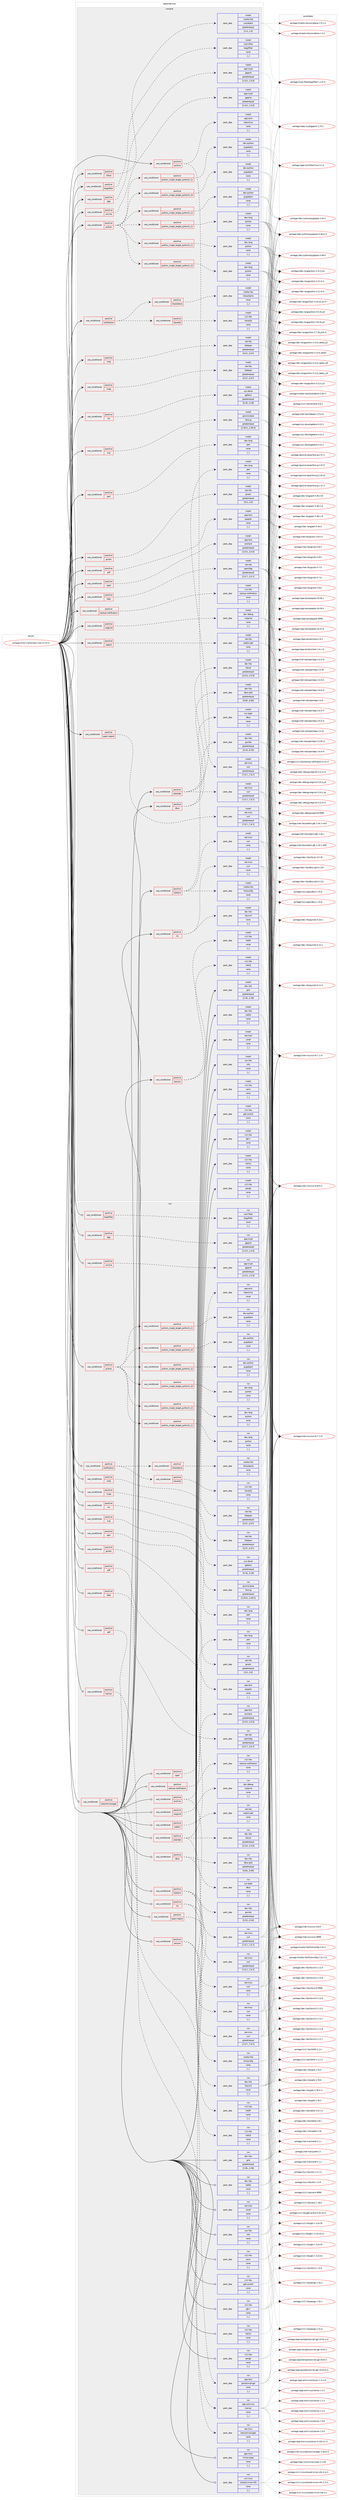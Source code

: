 digraph prolog {

# *************
# Graph options
# *************

newrank=true;
concentrate=true;
compound=true;
graph [rankdir=LR,fontname=Helvetica,fontsize=10,ranksep=1.5];#, ranksep=2.5, nodesep=0.2];
edge  [arrowhead=vee];
node  [fontname=Helvetica,fontsize=10];

# **********
# The ebuild
# **********

subgraph cluster_leftcol {
color=gray;
label=<<i>ebuild</i>>;
id [label="portage://mail-client/claws-mail-4.2.0-r2", color=red, width=4, href="../mail-client/claws-mail-4.2.0-r2.svg"];
}

# ****************
# The dependencies
# ****************

subgraph cluster_midcol {
color=gray;
label=<<i>dependencies</i>>;
subgraph cluster_compile {
fillcolor="#eeeeee";
style=filled;
label=<<i>compile</i>>;
subgraph cond68973 {
dependency274875 [label=<<TABLE BORDER="0" CELLBORDER="1" CELLSPACING="0" CELLPADDING="4"><TR><TD ROWSPAN="3" CELLPADDING="10">use_conditional</TD></TR><TR><TD>positive</TD></TR><TR><TD>archive</TD></TR></TABLE>>, shape=none, color=red];
subgraph pack203661 {
dependency274876 [label=<<TABLE BORDER="0" CELLBORDER="1" CELLSPACING="0" CELLPADDING="4" WIDTH="220"><TR><TD ROWSPAN="6" CELLPADDING="30">pack_dep</TD></TR><TR><TD WIDTH="110">install</TD></TR><TR><TD>app-arch</TD></TR><TR><TD>libarchive</TD></TR><TR><TD>none</TD></TR><TR><TD>[,,]</TD></TR></TABLE>>, shape=none, color=blue];
}
dependency274875:e -> dependency274876:w [weight=20,style="dashed",arrowhead="vee"];
subgraph pack203662 {
dependency274877 [label=<<TABLE BORDER="0" CELLBORDER="1" CELLSPACING="0" CELLPADDING="4" WIDTH="220"><TR><TD ROWSPAN="6" CELLPADDING="30">pack_dep</TD></TR><TR><TD WIDTH="110">install</TD></TR><TR><TD>net-misc</TD></TR><TR><TD>curl</TD></TR><TR><TD>greaterequal</TD></TR><TR><TD>[7.9.7,,,7.9.7]</TD></TR></TABLE>>, shape=none, color=blue];
}
dependency274875:e -> dependency274877:w [weight=20,style="dashed",arrowhead="vee"];
}
id:e -> dependency274875:w [weight=20,style="solid",arrowhead="vee"];
subgraph cond68974 {
dependency274878 [label=<<TABLE BORDER="0" CELLBORDER="1" CELLSPACING="0" CELLPADDING="4"><TR><TD ROWSPAN="3" CELLPADDING="10">use_conditional</TD></TR><TR><TD>positive</TD></TR><TR><TD>bogofilter</TD></TR></TABLE>>, shape=none, color=red];
subgraph pack203663 {
dependency274879 [label=<<TABLE BORDER="0" CELLBORDER="1" CELLSPACING="0" CELLPADDING="4" WIDTH="220"><TR><TD ROWSPAN="6" CELLPADDING="30">pack_dep</TD></TR><TR><TD WIDTH="110">install</TD></TR><TR><TD>mail-filter</TD></TR><TR><TD>bogofilter</TD></TR><TR><TD>none</TD></TR><TR><TD>[,,]</TD></TR></TABLE>>, shape=none, color=blue];
}
dependency274878:e -> dependency274879:w [weight=20,style="dashed",arrowhead="vee"];
}
id:e -> dependency274878:w [weight=20,style="solid",arrowhead="vee"];
subgraph cond68975 {
dependency274880 [label=<<TABLE BORDER="0" CELLBORDER="1" CELLSPACING="0" CELLPADDING="4"><TR><TD ROWSPAN="3" CELLPADDING="10">use_conditional</TD></TR><TR><TD>positive</TD></TR><TR><TD>calendar</TD></TR></TABLE>>, shape=none, color=red];
subgraph pack203664 {
dependency274881 [label=<<TABLE BORDER="0" CELLBORDER="1" CELLSPACING="0" CELLPADDING="4" WIDTH="220"><TR><TD ROWSPAN="6" CELLPADDING="30">pack_dep</TD></TR><TR><TD WIDTH="110">install</TD></TR><TR><TD>dev-lang</TD></TR><TR><TD>perl</TD></TR><TR><TD>none</TD></TR><TR><TD>[,,]</TD></TR></TABLE>>, shape=none, color=blue];
}
dependency274880:e -> dependency274881:w [weight=20,style="dashed",arrowhead="vee"];
subgraph pack203665 {
dependency274882 [label=<<TABLE BORDER="0" CELLBORDER="1" CELLSPACING="0" CELLPADDING="4" WIDTH="220"><TR><TD ROWSPAN="6" CELLPADDING="30">pack_dep</TD></TR><TR><TD WIDTH="110">install</TD></TR><TR><TD>dev-libs</TD></TR><TR><TD>libical</TD></TR><TR><TD>greaterequal</TD></TR><TR><TD>[2.0.0,,,2.0.0]</TD></TR></TABLE>>, shape=none, color=blue];
}
dependency274880:e -> dependency274882:w [weight=20,style="dashed",arrowhead="vee"];
subgraph pack203666 {
dependency274883 [label=<<TABLE BORDER="0" CELLBORDER="1" CELLSPACING="0" CELLPADDING="4" WIDTH="220"><TR><TD ROWSPAN="6" CELLPADDING="30">pack_dep</TD></TR><TR><TD WIDTH="110">install</TD></TR><TR><TD>net-misc</TD></TR><TR><TD>curl</TD></TR><TR><TD>greaterequal</TD></TR><TR><TD>[7.9.7,,,7.9.7]</TD></TR></TABLE>>, shape=none, color=blue];
}
dependency274880:e -> dependency274883:w [weight=20,style="dashed",arrowhead="vee"];
}
id:e -> dependency274880:w [weight=20,style="solid",arrowhead="vee"];
subgraph cond68976 {
dependency274884 [label=<<TABLE BORDER="0" CELLBORDER="1" CELLSPACING="0" CELLPADDING="4"><TR><TD ROWSPAN="3" CELLPADDING="10">use_conditional</TD></TR><TR><TD>positive</TD></TR><TR><TD>dbus</TD></TR></TABLE>>, shape=none, color=red];
subgraph pack203667 {
dependency274885 [label=<<TABLE BORDER="0" CELLBORDER="1" CELLSPACING="0" CELLPADDING="4" WIDTH="220"><TR><TD ROWSPAN="6" CELLPADDING="30">pack_dep</TD></TR><TR><TD WIDTH="110">install</TD></TR><TR><TD>dev-libs</TD></TR><TR><TD>dbus-glib</TD></TR><TR><TD>greaterequal</TD></TR><TR><TD>[0.60,,,0.60]</TD></TR></TABLE>>, shape=none, color=blue];
}
dependency274884:e -> dependency274885:w [weight=20,style="dashed",arrowhead="vee"];
subgraph pack203668 {
dependency274886 [label=<<TABLE BORDER="0" CELLBORDER="1" CELLSPACING="0" CELLPADDING="4" WIDTH="220"><TR><TD ROWSPAN="6" CELLPADDING="30">pack_dep</TD></TR><TR><TD WIDTH="110">install</TD></TR><TR><TD>sys-apps</TD></TR><TR><TD>dbus</TD></TR><TR><TD>none</TD></TR><TR><TD>[,,]</TD></TR></TABLE>>, shape=none, color=blue];
}
dependency274884:e -> dependency274886:w [weight=20,style="dashed",arrowhead="vee"];
}
id:e -> dependency274884:w [weight=20,style="solid",arrowhead="vee"];
subgraph cond68977 {
dependency274887 [label=<<TABLE BORDER="0" CELLBORDER="1" CELLSPACING="0" CELLPADDING="4"><TR><TD ROWSPAN="3" CELLPADDING="10">use_conditional</TD></TR><TR><TD>positive</TD></TR><TR><TD>gnutls</TD></TR></TABLE>>, shape=none, color=red];
subgraph pack203669 {
dependency274888 [label=<<TABLE BORDER="0" CELLBORDER="1" CELLSPACING="0" CELLPADDING="4" WIDTH="220"><TR><TD ROWSPAN="6" CELLPADDING="30">pack_dep</TD></TR><TR><TD WIDTH="110">install</TD></TR><TR><TD>net-libs</TD></TR><TR><TD>gnutls</TD></TR><TR><TD>greaterequal</TD></TR><TR><TD>[3.0,,,3.0]</TD></TR></TABLE>>, shape=none, color=blue];
}
dependency274887:e -> dependency274888:w [weight=20,style="dashed",arrowhead="vee"];
}
id:e -> dependency274887:w [weight=20,style="solid",arrowhead="vee"];
subgraph cond68978 {
dependency274889 [label=<<TABLE BORDER="0" CELLBORDER="1" CELLSPACING="0" CELLPADDING="4"><TR><TD ROWSPAN="3" CELLPADDING="10">use_conditional</TD></TR><TR><TD>positive</TD></TR><TR><TD>imap</TD></TR></TABLE>>, shape=none, color=red];
subgraph pack203670 {
dependency274890 [label=<<TABLE BORDER="0" CELLBORDER="1" CELLSPACING="0" CELLPADDING="4" WIDTH="220"><TR><TD ROWSPAN="6" CELLPADDING="30">pack_dep</TD></TR><TR><TD WIDTH="110">install</TD></TR><TR><TD>net-libs</TD></TR><TR><TD>libetpan</TD></TR><TR><TD>greaterequal</TD></TR><TR><TD>[0.57,,,0.57]</TD></TR></TABLE>>, shape=none, color=blue];
}
dependency274889:e -> dependency274890:w [weight=20,style="dashed",arrowhead="vee"];
}
id:e -> dependency274889:w [weight=20,style="solid",arrowhead="vee"];
subgraph cond68979 {
dependency274891 [label=<<TABLE BORDER="0" CELLBORDER="1" CELLSPACING="0" CELLPADDING="4"><TR><TD ROWSPAN="3" CELLPADDING="10">use_conditional</TD></TR><TR><TD>positive</TD></TR><TR><TD>ldap</TD></TR></TABLE>>, shape=none, color=red];
subgraph pack203671 {
dependency274892 [label=<<TABLE BORDER="0" CELLBORDER="1" CELLSPACING="0" CELLPADDING="4" WIDTH="220"><TR><TD ROWSPAN="6" CELLPADDING="30">pack_dep</TD></TR><TR><TD WIDTH="110">install</TD></TR><TR><TD>net-nds</TD></TR><TR><TD>openldap</TD></TR><TR><TD>greaterequal</TD></TR><TR><TD>[2.0.7,,,2.0.7]</TD></TR></TABLE>>, shape=none, color=blue];
}
dependency274891:e -> dependency274892:w [weight=20,style="dashed",arrowhead="vee"];
}
id:e -> dependency274891:w [weight=20,style="solid",arrowhead="vee"];
subgraph cond68980 {
dependency274893 [label=<<TABLE BORDER="0" CELLBORDER="1" CELLSPACING="0" CELLPADDING="4"><TR><TD ROWSPAN="3" CELLPADDING="10">use_conditional</TD></TR><TR><TD>positive</TD></TR><TR><TD>litehtml</TD></TR></TABLE>>, shape=none, color=red];
subgraph pack203672 {
dependency274894 [label=<<TABLE BORDER="0" CELLBORDER="1" CELLSPACING="0" CELLPADDING="4" WIDTH="220"><TR><TD ROWSPAN="6" CELLPADDING="30">pack_dep</TD></TR><TR><TD WIDTH="110">install</TD></TR><TR><TD>dev-libs</TD></TR><TR><TD>gumbo</TD></TR><TR><TD>greaterequal</TD></TR><TR><TD>[0.10,,,0.10]</TD></TR></TABLE>>, shape=none, color=blue];
}
dependency274893:e -> dependency274894:w [weight=20,style="dashed",arrowhead="vee"];
subgraph pack203673 {
dependency274895 [label=<<TABLE BORDER="0" CELLBORDER="1" CELLSPACING="0" CELLPADDING="4" WIDTH="220"><TR><TD ROWSPAN="6" CELLPADDING="30">pack_dep</TD></TR><TR><TD WIDTH="110">install</TD></TR><TR><TD>net-misc</TD></TR><TR><TD>curl</TD></TR><TR><TD>none</TD></TR><TR><TD>[,,]</TD></TR></TABLE>>, shape=none, color=blue];
}
dependency274893:e -> dependency274895:w [weight=20,style="dashed",arrowhead="vee"];
subgraph pack203674 {
dependency274896 [label=<<TABLE BORDER="0" CELLBORDER="1" CELLSPACING="0" CELLPADDING="4" WIDTH="220"><TR><TD ROWSPAN="6" CELLPADDING="30">pack_dep</TD></TR><TR><TD WIDTH="110">install</TD></TR><TR><TD>media-libs</TD></TR><TR><TD>fontconfig</TD></TR><TR><TD>none</TD></TR><TR><TD>[,,]</TD></TR></TABLE>>, shape=none, color=blue];
}
dependency274893:e -> dependency274896:w [weight=20,style="dashed",arrowhead="vee"];
}
id:e -> dependency274893:w [weight=20,style="solid",arrowhead="vee"];
subgraph cond68981 {
dependency274897 [label=<<TABLE BORDER="0" CELLBORDER="1" CELLSPACING="0" CELLPADDING="4"><TR><TD ROWSPAN="3" CELLPADDING="10">use_conditional</TD></TR><TR><TD>positive</TD></TR><TR><TD>nls</TD></TR></TABLE>>, shape=none, color=red];
subgraph pack203675 {
dependency274898 [label=<<TABLE BORDER="0" CELLBORDER="1" CELLSPACING="0" CELLPADDING="4" WIDTH="220"><TR><TD ROWSPAN="6" CELLPADDING="30">pack_dep</TD></TR><TR><TD WIDTH="110">install</TD></TR><TR><TD>sys-devel</TD></TR><TR><TD>gettext</TD></TR><TR><TD>greaterequal</TD></TR><TR><TD>[0.18,,,0.18]</TD></TR></TABLE>>, shape=none, color=blue];
}
dependency274897:e -> dependency274898:w [weight=20,style="dashed",arrowhead="vee"];
}
id:e -> dependency274897:w [weight=20,style="solid",arrowhead="vee"];
subgraph cond68982 {
dependency274899 [label=<<TABLE BORDER="0" CELLBORDER="1" CELLSPACING="0" CELLPADDING="4"><TR><TD ROWSPAN="3" CELLPADDING="10">use_conditional</TD></TR><TR><TD>positive</TD></TR><TR><TD>nntp</TD></TR></TABLE>>, shape=none, color=red];
subgraph pack203676 {
dependency274900 [label=<<TABLE BORDER="0" CELLBORDER="1" CELLSPACING="0" CELLPADDING="4" WIDTH="220"><TR><TD ROWSPAN="6" CELLPADDING="30">pack_dep</TD></TR><TR><TD WIDTH="110">install</TD></TR><TR><TD>net-libs</TD></TR><TR><TD>libetpan</TD></TR><TR><TD>greaterequal</TD></TR><TR><TD>[0.57,,,0.57]</TD></TR></TABLE>>, shape=none, color=blue];
}
dependency274899:e -> dependency274900:w [weight=20,style="dashed",arrowhead="vee"];
}
id:e -> dependency274899:w [weight=20,style="solid",arrowhead="vee"];
subgraph cond68983 {
dependency274901 [label=<<TABLE BORDER="0" CELLBORDER="1" CELLSPACING="0" CELLPADDING="4"><TR><TD ROWSPAN="3" CELLPADDING="10">use_conditional</TD></TR><TR><TD>positive</TD></TR><TR><TD>notification</TD></TR></TABLE>>, shape=none, color=red];
subgraph cond68984 {
dependency274902 [label=<<TABLE BORDER="0" CELLBORDER="1" CELLSPACING="0" CELLPADDING="4"><TR><TD ROWSPAN="3" CELLPADDING="10">use_conditional</TD></TR><TR><TD>positive</TD></TR><TR><TD>libcanberra</TD></TR></TABLE>>, shape=none, color=red];
subgraph pack203677 {
dependency274903 [label=<<TABLE BORDER="0" CELLBORDER="1" CELLSPACING="0" CELLPADDING="4" WIDTH="220"><TR><TD ROWSPAN="6" CELLPADDING="30">pack_dep</TD></TR><TR><TD WIDTH="110">install</TD></TR><TR><TD>media-libs</TD></TR><TR><TD>libcanberra</TD></TR><TR><TD>none</TD></TR><TR><TD>[,,]</TD></TR></TABLE>>, shape=none, color=blue];
}
dependency274902:e -> dependency274903:w [weight=20,style="dashed",arrowhead="vee"];
}
dependency274901:e -> dependency274902:w [weight=20,style="dashed",arrowhead="vee"];
subgraph cond68985 {
dependency274904 [label=<<TABLE BORDER="0" CELLBORDER="1" CELLSPACING="0" CELLPADDING="4"><TR><TD ROWSPAN="3" CELLPADDING="10">use_conditional</TD></TR><TR><TD>positive</TD></TR><TR><TD>libnotify</TD></TR></TABLE>>, shape=none, color=red];
subgraph pack203678 {
dependency274905 [label=<<TABLE BORDER="0" CELLBORDER="1" CELLSPACING="0" CELLPADDING="4" WIDTH="220"><TR><TD ROWSPAN="6" CELLPADDING="30">pack_dep</TD></TR><TR><TD WIDTH="110">install</TD></TR><TR><TD>x11-libs</TD></TR><TR><TD>libnotify</TD></TR><TR><TD>none</TD></TR><TR><TD>[,,]</TD></TR></TABLE>>, shape=none, color=blue];
}
dependency274904:e -> dependency274905:w [weight=20,style="dashed",arrowhead="vee"];
}
dependency274901:e -> dependency274904:w [weight=20,style="dashed",arrowhead="vee"];
}
id:e -> dependency274901:w [weight=20,style="solid",arrowhead="vee"];
subgraph cond68986 {
dependency274906 [label=<<TABLE BORDER="0" CELLBORDER="1" CELLSPACING="0" CELLPADDING="4"><TR><TD ROWSPAN="3" CELLPADDING="10">use_conditional</TD></TR><TR><TD>positive</TD></TR><TR><TD>pdf</TD></TR></TABLE>>, shape=none, color=red];
subgraph pack203679 {
dependency274907 [label=<<TABLE BORDER="0" CELLBORDER="1" CELLSPACING="0" CELLPADDING="4" WIDTH="220"><TR><TD ROWSPAN="6" CELLPADDING="30">pack_dep</TD></TR><TR><TD WIDTH="110">install</TD></TR><TR><TD>app-text</TD></TR><TR><TD>poppler</TD></TR><TR><TD>none</TD></TR><TR><TD>[,,]</TD></TR></TABLE>>, shape=none, color=blue];
}
dependency274906:e -> dependency274907:w [weight=20,style="dashed",arrowhead="vee"];
}
id:e -> dependency274906:w [weight=20,style="solid",arrowhead="vee"];
subgraph cond68987 {
dependency274908 [label=<<TABLE BORDER="0" CELLBORDER="1" CELLSPACING="0" CELLPADDING="4"><TR><TD ROWSPAN="3" CELLPADDING="10">use_conditional</TD></TR><TR><TD>positive</TD></TR><TR><TD>perl</TD></TR></TABLE>>, shape=none, color=red];
subgraph pack203680 {
dependency274909 [label=<<TABLE BORDER="0" CELLBORDER="1" CELLSPACING="0" CELLPADDING="4" WIDTH="220"><TR><TD ROWSPAN="6" CELLPADDING="30">pack_dep</TD></TR><TR><TD WIDTH="110">install</TD></TR><TR><TD>dev-lang</TD></TR><TR><TD>perl</TD></TR><TR><TD>none</TD></TR><TR><TD>[,,]</TD></TR></TABLE>>, shape=none, color=blue];
}
dependency274908:e -> dependency274909:w [weight=20,style="dashed",arrowhead="vee"];
}
id:e -> dependency274908:w [weight=20,style="solid",arrowhead="vee"];
subgraph cond68988 {
dependency274910 [label=<<TABLE BORDER="0" CELLBORDER="1" CELLSPACING="0" CELLPADDING="4"><TR><TD ROWSPAN="3" CELLPADDING="10">use_conditional</TD></TR><TR><TD>positive</TD></TR><TR><TD>pgp</TD></TR></TABLE>>, shape=none, color=red];
subgraph pack203681 {
dependency274911 [label=<<TABLE BORDER="0" CELLBORDER="1" CELLSPACING="0" CELLPADDING="4" WIDTH="220"><TR><TD ROWSPAN="6" CELLPADDING="30">pack_dep</TD></TR><TR><TD WIDTH="110">install</TD></TR><TR><TD>app-crypt</TD></TR><TR><TD>gpgme</TD></TR><TR><TD>greaterequal</TD></TR><TR><TD>[1.0.0,,,1.0.0]</TD></TR></TABLE>>, shape=none, color=blue];
}
dependency274910:e -> dependency274911:w [weight=20,style="dashed",arrowhead="vee"];
}
id:e -> dependency274910:w [weight=20,style="solid",arrowhead="vee"];
subgraph cond68989 {
dependency274912 [label=<<TABLE BORDER="0" CELLBORDER="1" CELLSPACING="0" CELLPADDING="4"><TR><TD ROWSPAN="3" CELLPADDING="10">use_conditional</TD></TR><TR><TD>positive</TD></TR><TR><TD>python</TD></TR></TABLE>>, shape=none, color=red];
subgraph cond68990 {
dependency274913 [label=<<TABLE BORDER="0" CELLBORDER="1" CELLSPACING="0" CELLPADDING="4"><TR><TD ROWSPAN="3" CELLPADDING="10">use_conditional</TD></TR><TR><TD>positive</TD></TR><TR><TD>python_single_target_python3_10</TD></TR></TABLE>>, shape=none, color=red];
subgraph pack203682 {
dependency274914 [label=<<TABLE BORDER="0" CELLBORDER="1" CELLSPACING="0" CELLPADDING="4" WIDTH="220"><TR><TD ROWSPAN="6" CELLPADDING="30">pack_dep</TD></TR><TR><TD WIDTH="110">install</TD></TR><TR><TD>dev-lang</TD></TR><TR><TD>python</TD></TR><TR><TD>none</TD></TR><TR><TD>[,,]</TD></TR></TABLE>>, shape=none, color=blue];
}
dependency274913:e -> dependency274914:w [weight=20,style="dashed",arrowhead="vee"];
}
dependency274912:e -> dependency274913:w [weight=20,style="dashed",arrowhead="vee"];
subgraph cond68991 {
dependency274915 [label=<<TABLE BORDER="0" CELLBORDER="1" CELLSPACING="0" CELLPADDING="4"><TR><TD ROWSPAN="3" CELLPADDING="10">use_conditional</TD></TR><TR><TD>positive</TD></TR><TR><TD>python_single_target_python3_11</TD></TR></TABLE>>, shape=none, color=red];
subgraph pack203683 {
dependency274916 [label=<<TABLE BORDER="0" CELLBORDER="1" CELLSPACING="0" CELLPADDING="4" WIDTH="220"><TR><TD ROWSPAN="6" CELLPADDING="30">pack_dep</TD></TR><TR><TD WIDTH="110">install</TD></TR><TR><TD>dev-lang</TD></TR><TR><TD>python</TD></TR><TR><TD>none</TD></TR><TR><TD>[,,]</TD></TR></TABLE>>, shape=none, color=blue];
}
dependency274915:e -> dependency274916:w [weight=20,style="dashed",arrowhead="vee"];
}
dependency274912:e -> dependency274915:w [weight=20,style="dashed",arrowhead="vee"];
subgraph cond68992 {
dependency274917 [label=<<TABLE BORDER="0" CELLBORDER="1" CELLSPACING="0" CELLPADDING="4"><TR><TD ROWSPAN="3" CELLPADDING="10">use_conditional</TD></TR><TR><TD>positive</TD></TR><TR><TD>python_single_target_python3_12</TD></TR></TABLE>>, shape=none, color=red];
subgraph pack203684 {
dependency274918 [label=<<TABLE BORDER="0" CELLBORDER="1" CELLSPACING="0" CELLPADDING="4" WIDTH="220"><TR><TD ROWSPAN="6" CELLPADDING="30">pack_dep</TD></TR><TR><TD WIDTH="110">install</TD></TR><TR><TD>dev-lang</TD></TR><TR><TD>python</TD></TR><TR><TD>none</TD></TR><TR><TD>[,,]</TD></TR></TABLE>>, shape=none, color=blue];
}
dependency274917:e -> dependency274918:w [weight=20,style="dashed",arrowhead="vee"];
}
dependency274912:e -> dependency274917:w [weight=20,style="dashed",arrowhead="vee"];
subgraph cond68993 {
dependency274919 [label=<<TABLE BORDER="0" CELLBORDER="1" CELLSPACING="0" CELLPADDING="4"><TR><TD ROWSPAN="3" CELLPADDING="10">use_conditional</TD></TR><TR><TD>positive</TD></TR><TR><TD>python_single_target_python3_10</TD></TR></TABLE>>, shape=none, color=red];
subgraph pack203685 {
dependency274920 [label=<<TABLE BORDER="0" CELLBORDER="1" CELLSPACING="0" CELLPADDING="4" WIDTH="220"><TR><TD ROWSPAN="6" CELLPADDING="30">pack_dep</TD></TR><TR><TD WIDTH="110">install</TD></TR><TR><TD>dev-python</TD></TR><TR><TD>pygobject</TD></TR><TR><TD>none</TD></TR><TR><TD>[,,]</TD></TR></TABLE>>, shape=none, color=blue];
}
dependency274919:e -> dependency274920:w [weight=20,style="dashed",arrowhead="vee"];
}
dependency274912:e -> dependency274919:w [weight=20,style="dashed",arrowhead="vee"];
subgraph cond68994 {
dependency274921 [label=<<TABLE BORDER="0" CELLBORDER="1" CELLSPACING="0" CELLPADDING="4"><TR><TD ROWSPAN="3" CELLPADDING="10">use_conditional</TD></TR><TR><TD>positive</TD></TR><TR><TD>python_single_target_python3_11</TD></TR></TABLE>>, shape=none, color=red];
subgraph pack203686 {
dependency274922 [label=<<TABLE BORDER="0" CELLBORDER="1" CELLSPACING="0" CELLPADDING="4" WIDTH="220"><TR><TD ROWSPAN="6" CELLPADDING="30">pack_dep</TD></TR><TR><TD WIDTH="110">install</TD></TR><TR><TD>dev-python</TD></TR><TR><TD>pygobject</TD></TR><TR><TD>none</TD></TR><TR><TD>[,,]</TD></TR></TABLE>>, shape=none, color=blue];
}
dependency274921:e -> dependency274922:w [weight=20,style="dashed",arrowhead="vee"];
}
dependency274912:e -> dependency274921:w [weight=20,style="dashed",arrowhead="vee"];
subgraph cond68995 {
dependency274923 [label=<<TABLE BORDER="0" CELLBORDER="1" CELLSPACING="0" CELLPADDING="4"><TR><TD ROWSPAN="3" CELLPADDING="10">use_conditional</TD></TR><TR><TD>positive</TD></TR><TR><TD>python_single_target_python3_12</TD></TR></TABLE>>, shape=none, color=red];
subgraph pack203687 {
dependency274924 [label=<<TABLE BORDER="0" CELLBORDER="1" CELLSPACING="0" CELLPADDING="4" WIDTH="220"><TR><TD ROWSPAN="6" CELLPADDING="30">pack_dep</TD></TR><TR><TD WIDTH="110">install</TD></TR><TR><TD>dev-python</TD></TR><TR><TD>pygobject</TD></TR><TR><TD>none</TD></TR><TR><TD>[,,]</TD></TR></TABLE>>, shape=none, color=blue];
}
dependency274923:e -> dependency274924:w [weight=20,style="dashed",arrowhead="vee"];
}
dependency274912:e -> dependency274923:w [weight=20,style="dashed",arrowhead="vee"];
}
id:e -> dependency274912:w [weight=20,style="solid",arrowhead="vee"];
subgraph cond68996 {
dependency274925 [label=<<TABLE BORDER="0" CELLBORDER="1" CELLSPACING="0" CELLPADDING="4"><TR><TD ROWSPAN="3" CELLPADDING="10">use_conditional</TD></TR><TR><TD>positive</TD></TR><TR><TD>rss</TD></TR></TABLE>>, shape=none, color=red];
subgraph pack203688 {
dependency274926 [label=<<TABLE BORDER="0" CELLBORDER="1" CELLSPACING="0" CELLPADDING="4" WIDTH="220"><TR><TD ROWSPAN="6" CELLPADDING="30">pack_dep</TD></TR><TR><TD WIDTH="110">install</TD></TR><TR><TD>dev-libs</TD></TR><TR><TD>libxml2</TD></TR><TR><TD>none</TD></TR><TR><TD>[,,]</TD></TR></TABLE>>, shape=none, color=blue];
}
dependency274925:e -> dependency274926:w [weight=20,style="dashed",arrowhead="vee"];
subgraph pack203689 {
dependency274927 [label=<<TABLE BORDER="0" CELLBORDER="1" CELLSPACING="0" CELLPADDING="4" WIDTH="220"><TR><TD ROWSPAN="6" CELLPADDING="30">pack_dep</TD></TR><TR><TD WIDTH="110">install</TD></TR><TR><TD>net-misc</TD></TR><TR><TD>curl</TD></TR><TR><TD>none</TD></TR><TR><TD>[,,]</TD></TR></TABLE>>, shape=none, color=blue];
}
dependency274925:e -> dependency274927:w [weight=20,style="dashed",arrowhead="vee"];
}
id:e -> dependency274925:w [weight=20,style="solid",arrowhead="vee"];
subgraph cond68997 {
dependency274928 [label=<<TABLE BORDER="0" CELLBORDER="1" CELLSPACING="0" CELLPADDING="4"><TR><TD ROWSPAN="3" CELLPADDING="10">use_conditional</TD></TR><TR><TD>positive</TD></TR><TR><TD>session</TD></TR></TABLE>>, shape=none, color=red];
subgraph pack203690 {
dependency274929 [label=<<TABLE BORDER="0" CELLBORDER="1" CELLSPACING="0" CELLPADDING="4" WIDTH="220"><TR><TD ROWSPAN="6" CELLPADDING="30">pack_dep</TD></TR><TR><TD WIDTH="110">install</TD></TR><TR><TD>x11-libs</TD></TR><TR><TD>libICE</TD></TR><TR><TD>none</TD></TR><TR><TD>[,,]</TD></TR></TABLE>>, shape=none, color=blue];
}
dependency274928:e -> dependency274929:w [weight=20,style="dashed",arrowhead="vee"];
subgraph pack203691 {
dependency274930 [label=<<TABLE BORDER="0" CELLBORDER="1" CELLSPACING="0" CELLPADDING="4" WIDTH="220"><TR><TD ROWSPAN="6" CELLPADDING="30">pack_dep</TD></TR><TR><TD WIDTH="110">install</TD></TR><TR><TD>x11-libs</TD></TR><TR><TD>libSM</TD></TR><TR><TD>none</TD></TR><TR><TD>[,,]</TD></TR></TABLE>>, shape=none, color=blue];
}
dependency274928:e -> dependency274930:w [weight=20,style="dashed",arrowhead="vee"];
}
id:e -> dependency274928:w [weight=20,style="solid",arrowhead="vee"];
subgraph cond68998 {
dependency274931 [label=<<TABLE BORDER="0" CELLBORDER="1" CELLSPACING="0" CELLPADDING="4"><TR><TD ROWSPAN="3" CELLPADDING="10">use_conditional</TD></TR><TR><TD>positive</TD></TR><TR><TD>smime</TD></TR></TABLE>>, shape=none, color=red];
subgraph pack203692 {
dependency274932 [label=<<TABLE BORDER="0" CELLBORDER="1" CELLSPACING="0" CELLPADDING="4" WIDTH="220"><TR><TD ROWSPAN="6" CELLPADDING="30">pack_dep</TD></TR><TR><TD WIDTH="110">install</TD></TR><TR><TD>app-crypt</TD></TR><TR><TD>gpgme</TD></TR><TR><TD>greaterequal</TD></TR><TR><TD>[1.0.0,,,1.0.0]</TD></TR></TABLE>>, shape=none, color=blue];
}
dependency274931:e -> dependency274932:w [weight=20,style="dashed",arrowhead="vee"];
}
id:e -> dependency274931:w [weight=20,style="solid",arrowhead="vee"];
subgraph cond68999 {
dependency274933 [label=<<TABLE BORDER="0" CELLBORDER="1" CELLSPACING="0" CELLPADDING="4"><TR><TD ROWSPAN="3" CELLPADDING="10">use_conditional</TD></TR><TR><TD>positive</TD></TR><TR><TD>spam-report</TD></TR></TABLE>>, shape=none, color=red];
subgraph pack203693 {
dependency274934 [label=<<TABLE BORDER="0" CELLBORDER="1" CELLSPACING="0" CELLPADDING="4" WIDTH="220"><TR><TD ROWSPAN="6" CELLPADDING="30">pack_dep</TD></TR><TR><TD WIDTH="110">install</TD></TR><TR><TD>net-misc</TD></TR><TR><TD>curl</TD></TR><TR><TD>greaterequal</TD></TR><TR><TD>[7.9.7,,,7.9.7]</TD></TR></TABLE>>, shape=none, color=blue];
}
dependency274933:e -> dependency274934:w [weight=20,style="dashed",arrowhead="vee"];
}
id:e -> dependency274933:w [weight=20,style="solid",arrowhead="vee"];
subgraph cond69000 {
dependency274935 [label=<<TABLE BORDER="0" CELLBORDER="1" CELLSPACING="0" CELLPADDING="4"><TR><TD ROWSPAN="3" CELLPADDING="10">use_conditional</TD></TR><TR><TD>positive</TD></TR><TR><TD>spell</TD></TR></TABLE>>, shape=none, color=red];
subgraph pack203694 {
dependency274936 [label=<<TABLE BORDER="0" CELLBORDER="1" CELLSPACING="0" CELLPADDING="4" WIDTH="220"><TR><TD ROWSPAN="6" CELLPADDING="30">pack_dep</TD></TR><TR><TD WIDTH="110">install</TD></TR><TR><TD>app-text</TD></TR><TR><TD>enchant</TD></TR><TR><TD>greaterequal</TD></TR><TR><TD>[2.0.0,,,2.0.0]</TD></TR></TABLE>>, shape=none, color=blue];
}
dependency274935:e -> dependency274936:w [weight=20,style="dashed",arrowhead="vee"];
}
id:e -> dependency274935:w [weight=20,style="solid",arrowhead="vee"];
subgraph cond69001 {
dependency274937 [label=<<TABLE BORDER="0" CELLBORDER="1" CELLSPACING="0" CELLPADDING="4"><TR><TD ROWSPAN="3" CELLPADDING="10">use_conditional</TD></TR><TR><TD>positive</TD></TR><TR><TD>startup-notification</TD></TR></TABLE>>, shape=none, color=red];
subgraph pack203695 {
dependency274938 [label=<<TABLE BORDER="0" CELLBORDER="1" CELLSPACING="0" CELLPADDING="4" WIDTH="220"><TR><TD ROWSPAN="6" CELLPADDING="30">pack_dep</TD></TR><TR><TD WIDTH="110">install</TD></TR><TR><TD>x11-libs</TD></TR><TR><TD>startup-notification</TD></TR><TR><TD>none</TD></TR><TR><TD>[,,]</TD></TR></TABLE>>, shape=none, color=blue];
}
dependency274937:e -> dependency274938:w [weight=20,style="dashed",arrowhead="vee"];
}
id:e -> dependency274937:w [weight=20,style="solid",arrowhead="vee"];
subgraph cond69002 {
dependency274939 [label=<<TABLE BORDER="0" CELLBORDER="1" CELLSPACING="0" CELLPADDING="4"><TR><TD ROWSPAN="3" CELLPADDING="10">use_conditional</TD></TR><TR><TD>positive</TD></TR><TR><TD>svg</TD></TR></TABLE>>, shape=none, color=red];
subgraph pack203696 {
dependency274940 [label=<<TABLE BORDER="0" CELLBORDER="1" CELLSPACING="0" CELLPADDING="4" WIDTH="220"><TR><TD ROWSPAN="6" CELLPADDING="30">pack_dep</TD></TR><TR><TD WIDTH="110">install</TD></TR><TR><TD>gnome-base</TD></TR><TR><TD>librsvg</TD></TR><TR><TD>greaterequal</TD></TR><TR><TD>[2.40.5,,,2.40.5]</TD></TR></TABLE>>, shape=none, color=blue];
}
dependency274939:e -> dependency274940:w [weight=20,style="dashed",arrowhead="vee"];
}
id:e -> dependency274939:w [weight=20,style="solid",arrowhead="vee"];
subgraph cond69003 {
dependency274941 [label=<<TABLE BORDER="0" CELLBORDER="1" CELLSPACING="0" CELLPADDING="4"><TR><TD ROWSPAN="3" CELLPADDING="10">use_conditional</TD></TR><TR><TD>positive</TD></TR><TR><TD>valgrind</TD></TR></TABLE>>, shape=none, color=red];
subgraph pack203697 {
dependency274942 [label=<<TABLE BORDER="0" CELLBORDER="1" CELLSPACING="0" CELLPADDING="4" WIDTH="220"><TR><TD ROWSPAN="6" CELLPADDING="30">pack_dep</TD></TR><TR><TD WIDTH="110">install</TD></TR><TR><TD>dev-debug</TD></TR><TR><TD>valgrind</TD></TR><TR><TD>none</TD></TR><TR><TD>[,,]</TD></TR></TABLE>>, shape=none, color=blue];
}
dependency274941:e -> dependency274942:w [weight=20,style="dashed",arrowhead="vee"];
}
id:e -> dependency274941:w [weight=20,style="solid",arrowhead="vee"];
subgraph cond69004 {
dependency274943 [label=<<TABLE BORDER="0" CELLBORDER="1" CELLSPACING="0" CELLPADDING="4"><TR><TD ROWSPAN="3" CELLPADDING="10">use_conditional</TD></TR><TR><TD>positive</TD></TR><TR><TD>webkit</TD></TR></TABLE>>, shape=none, color=red];
subgraph pack203698 {
dependency274944 [label=<<TABLE BORDER="0" CELLBORDER="1" CELLSPACING="0" CELLPADDING="4" WIDTH="220"><TR><TD ROWSPAN="6" CELLPADDING="30">pack_dep</TD></TR><TR><TD WIDTH="110">install</TD></TR><TR><TD>net-libs</TD></TR><TR><TD>webkit-gtk</TD></TR><TR><TD>none</TD></TR><TR><TD>[,,]</TD></TR></TABLE>>, shape=none, color=blue];
}
dependency274943:e -> dependency274944:w [weight=20,style="dashed",arrowhead="vee"];
}
id:e -> dependency274943:w [weight=20,style="solid",arrowhead="vee"];
subgraph cond69005 {
dependency274945 [label=<<TABLE BORDER="0" CELLBORDER="1" CELLSPACING="0" CELLPADDING="4"><TR><TD ROWSPAN="3" CELLPADDING="10">use_conditional</TD></TR><TR><TD>positive</TD></TR><TR><TD>xface</TD></TR></TABLE>>, shape=none, color=red];
subgraph pack203699 {
dependency274946 [label=<<TABLE BORDER="0" CELLBORDER="1" CELLSPACING="0" CELLPADDING="4" WIDTH="220"><TR><TD ROWSPAN="6" CELLPADDING="30">pack_dep</TD></TR><TR><TD WIDTH="110">install</TD></TR><TR><TD>media-libs</TD></TR><TR><TD>compface</TD></TR><TR><TD>greaterequal</TD></TR><TR><TD>[1.4,,,1.4]</TD></TR></TABLE>>, shape=none, color=blue];
}
dependency274945:e -> dependency274946:w [weight=20,style="dashed",arrowhead="vee"];
}
id:e -> dependency274945:w [weight=20,style="solid",arrowhead="vee"];
subgraph pack203700 {
dependency274947 [label=<<TABLE BORDER="0" CELLBORDER="1" CELLSPACING="0" CELLPADDING="4" WIDTH="220"><TR><TD ROWSPAN="6" CELLPADDING="30">pack_dep</TD></TR><TR><TD WIDTH="110">install</TD></TR><TR><TD>dev-libs</TD></TR><TR><TD>glib</TD></TR><TR><TD>greaterequal</TD></TR><TR><TD>[2.36,,,2.36]</TD></TR></TABLE>>, shape=none, color=blue];
}
id:e -> dependency274947:w [weight=20,style="solid",arrowhead="vee"];
subgraph pack203701 {
dependency274948 [label=<<TABLE BORDER="0" CELLBORDER="1" CELLSPACING="0" CELLPADDING="4" WIDTH="220"><TR><TD ROWSPAN="6" CELLPADDING="30">pack_dep</TD></TR><TR><TD WIDTH="110">install</TD></TR><TR><TD>dev-libs</TD></TR><TR><TD>nettle</TD></TR><TR><TD>none</TD></TR><TR><TD>[,,]</TD></TR></TABLE>>, shape=none, color=blue];
}
id:e -> dependency274948:w [weight=20,style="solid",arrowhead="vee"];
subgraph pack203702 {
dependency274949 [label=<<TABLE BORDER="0" CELLBORDER="1" CELLSPACING="0" CELLPADDING="4" WIDTH="220"><TR><TD ROWSPAN="6" CELLPADDING="30">pack_dep</TD></TR><TR><TD WIDTH="110">install</TD></TR><TR><TD>net-mail</TD></TR><TR><TD>ytnef</TD></TR><TR><TD>none</TD></TR><TR><TD>[,,]</TD></TR></TABLE>>, shape=none, color=blue];
}
id:e -> dependency274949:w [weight=20,style="solid",arrowhead="vee"];
subgraph pack203703 {
dependency274950 [label=<<TABLE BORDER="0" CELLBORDER="1" CELLSPACING="0" CELLPADDING="4" WIDTH="220"><TR><TD ROWSPAN="6" CELLPADDING="30">pack_dep</TD></TR><TR><TD WIDTH="110">install</TD></TR><TR><TD>sys-libs</TD></TR><TR><TD>zlib</TD></TR><TR><TD>none</TD></TR><TR><TD>[,,]</TD></TR></TABLE>>, shape=none, color=blue];
}
id:e -> dependency274950:w [weight=20,style="solid",arrowhead="vee"];
subgraph pack203704 {
dependency274951 [label=<<TABLE BORDER="0" CELLBORDER="1" CELLSPACING="0" CELLPADDING="4" WIDTH="220"><TR><TD ROWSPAN="6" CELLPADDING="30">pack_dep</TD></TR><TR><TD WIDTH="110">install</TD></TR><TR><TD>x11-libs</TD></TR><TR><TD>cairo</TD></TR><TR><TD>none</TD></TR><TR><TD>[,,]</TD></TR></TABLE>>, shape=none, color=blue];
}
id:e -> dependency274951:w [weight=20,style="solid",arrowhead="vee"];
subgraph pack203705 {
dependency274952 [label=<<TABLE BORDER="0" CELLBORDER="1" CELLSPACING="0" CELLPADDING="4" WIDTH="220"><TR><TD ROWSPAN="6" CELLPADDING="30">pack_dep</TD></TR><TR><TD WIDTH="110">install</TD></TR><TR><TD>x11-libs</TD></TR><TR><TD>gdk-pixbuf</TD></TR><TR><TD>none</TD></TR><TR><TD>[,,]</TD></TR></TABLE>>, shape=none, color=blue];
}
id:e -> dependency274952:w [weight=20,style="solid",arrowhead="vee"];
subgraph pack203706 {
dependency274953 [label=<<TABLE BORDER="0" CELLBORDER="1" CELLSPACING="0" CELLPADDING="4" WIDTH="220"><TR><TD ROWSPAN="6" CELLPADDING="30">pack_dep</TD></TR><TR><TD WIDTH="110">install</TD></TR><TR><TD>x11-libs</TD></TR><TR><TD>gtk+</TD></TR><TR><TD>none</TD></TR><TR><TD>[,,]</TD></TR></TABLE>>, shape=none, color=blue];
}
id:e -> dependency274953:w [weight=20,style="solid",arrowhead="vee"];
subgraph pack203707 {
dependency274954 [label=<<TABLE BORDER="0" CELLBORDER="1" CELLSPACING="0" CELLPADDING="4" WIDTH="220"><TR><TD ROWSPAN="6" CELLPADDING="30">pack_dep</TD></TR><TR><TD WIDTH="110">install</TD></TR><TR><TD>x11-libs</TD></TR><TR><TD>libX11</TD></TR><TR><TD>none</TD></TR><TR><TD>[,,]</TD></TR></TABLE>>, shape=none, color=blue];
}
id:e -> dependency274954:w [weight=20,style="solid",arrowhead="vee"];
subgraph pack203708 {
dependency274955 [label=<<TABLE BORDER="0" CELLBORDER="1" CELLSPACING="0" CELLPADDING="4" WIDTH="220"><TR><TD ROWSPAN="6" CELLPADDING="30">pack_dep</TD></TR><TR><TD WIDTH="110">install</TD></TR><TR><TD>x11-libs</TD></TR><TR><TD>pango</TD></TR><TR><TD>none</TD></TR><TR><TD>[,,]</TD></TR></TABLE>>, shape=none, color=blue];
}
id:e -> dependency274955:w [weight=20,style="solid",arrowhead="vee"];
}
subgraph cluster_compileandrun {
fillcolor="#eeeeee";
style=filled;
label=<<i>compile and run</i>>;
}
subgraph cluster_run {
fillcolor="#eeeeee";
style=filled;
label=<<i>run</i>>;
subgraph cond69006 {
dependency274956 [label=<<TABLE BORDER="0" CELLBORDER="1" CELLSPACING="0" CELLPADDING="4"><TR><TD ROWSPAN="3" CELLPADDING="10">use_conditional</TD></TR><TR><TD>positive</TD></TR><TR><TD>archive</TD></TR></TABLE>>, shape=none, color=red];
subgraph pack203709 {
dependency274957 [label=<<TABLE BORDER="0" CELLBORDER="1" CELLSPACING="0" CELLPADDING="4" WIDTH="220"><TR><TD ROWSPAN="6" CELLPADDING="30">pack_dep</TD></TR><TR><TD WIDTH="110">run</TD></TR><TR><TD>app-arch</TD></TR><TR><TD>libarchive</TD></TR><TR><TD>none</TD></TR><TR><TD>[,,]</TD></TR></TABLE>>, shape=none, color=blue];
}
dependency274956:e -> dependency274957:w [weight=20,style="dashed",arrowhead="vee"];
subgraph pack203710 {
dependency274958 [label=<<TABLE BORDER="0" CELLBORDER="1" CELLSPACING="0" CELLPADDING="4" WIDTH="220"><TR><TD ROWSPAN="6" CELLPADDING="30">pack_dep</TD></TR><TR><TD WIDTH="110">run</TD></TR><TR><TD>net-misc</TD></TR><TR><TD>curl</TD></TR><TR><TD>greaterequal</TD></TR><TR><TD>[7.9.7,,,7.9.7]</TD></TR></TABLE>>, shape=none, color=blue];
}
dependency274956:e -> dependency274958:w [weight=20,style="dashed",arrowhead="vee"];
}
id:e -> dependency274956:w [weight=20,style="solid",arrowhead="odot"];
subgraph cond69007 {
dependency274959 [label=<<TABLE BORDER="0" CELLBORDER="1" CELLSPACING="0" CELLPADDING="4"><TR><TD ROWSPAN="3" CELLPADDING="10">use_conditional</TD></TR><TR><TD>positive</TD></TR><TR><TD>bogofilter</TD></TR></TABLE>>, shape=none, color=red];
subgraph pack203711 {
dependency274960 [label=<<TABLE BORDER="0" CELLBORDER="1" CELLSPACING="0" CELLPADDING="4" WIDTH="220"><TR><TD ROWSPAN="6" CELLPADDING="30">pack_dep</TD></TR><TR><TD WIDTH="110">run</TD></TR><TR><TD>mail-filter</TD></TR><TR><TD>bogofilter</TD></TR><TR><TD>none</TD></TR><TR><TD>[,,]</TD></TR></TABLE>>, shape=none, color=blue];
}
dependency274959:e -> dependency274960:w [weight=20,style="dashed",arrowhead="vee"];
}
id:e -> dependency274959:w [weight=20,style="solid",arrowhead="odot"];
subgraph cond69008 {
dependency274961 [label=<<TABLE BORDER="0" CELLBORDER="1" CELLSPACING="0" CELLPADDING="4"><TR><TD ROWSPAN="3" CELLPADDING="10">use_conditional</TD></TR><TR><TD>positive</TD></TR><TR><TD>calendar</TD></TR></TABLE>>, shape=none, color=red];
subgraph pack203712 {
dependency274962 [label=<<TABLE BORDER="0" CELLBORDER="1" CELLSPACING="0" CELLPADDING="4" WIDTH="220"><TR><TD ROWSPAN="6" CELLPADDING="30">pack_dep</TD></TR><TR><TD WIDTH="110">run</TD></TR><TR><TD>dev-lang</TD></TR><TR><TD>perl</TD></TR><TR><TD>none</TD></TR><TR><TD>[,,]</TD></TR></TABLE>>, shape=none, color=blue];
}
dependency274961:e -> dependency274962:w [weight=20,style="dashed",arrowhead="vee"];
subgraph pack203713 {
dependency274963 [label=<<TABLE BORDER="0" CELLBORDER="1" CELLSPACING="0" CELLPADDING="4" WIDTH="220"><TR><TD ROWSPAN="6" CELLPADDING="30">pack_dep</TD></TR><TR><TD WIDTH="110">run</TD></TR><TR><TD>dev-libs</TD></TR><TR><TD>libical</TD></TR><TR><TD>greaterequal</TD></TR><TR><TD>[2.0.0,,,2.0.0]</TD></TR></TABLE>>, shape=none, color=blue];
}
dependency274961:e -> dependency274963:w [weight=20,style="dashed",arrowhead="vee"];
subgraph pack203714 {
dependency274964 [label=<<TABLE BORDER="0" CELLBORDER="1" CELLSPACING="0" CELLPADDING="4" WIDTH="220"><TR><TD ROWSPAN="6" CELLPADDING="30">pack_dep</TD></TR><TR><TD WIDTH="110">run</TD></TR><TR><TD>net-misc</TD></TR><TR><TD>curl</TD></TR><TR><TD>greaterequal</TD></TR><TR><TD>[7.9.7,,,7.9.7]</TD></TR></TABLE>>, shape=none, color=blue];
}
dependency274961:e -> dependency274964:w [weight=20,style="dashed",arrowhead="vee"];
}
id:e -> dependency274961:w [weight=20,style="solid",arrowhead="odot"];
subgraph cond69009 {
dependency274965 [label=<<TABLE BORDER="0" CELLBORDER="1" CELLSPACING="0" CELLPADDING="4"><TR><TD ROWSPAN="3" CELLPADDING="10">use_conditional</TD></TR><TR><TD>positive</TD></TR><TR><TD>clamav</TD></TR></TABLE>>, shape=none, color=red];
subgraph pack203715 {
dependency274966 [label=<<TABLE BORDER="0" CELLBORDER="1" CELLSPACING="0" CELLPADDING="4" WIDTH="220"><TR><TD ROWSPAN="6" CELLPADDING="30">pack_dep</TD></TR><TR><TD WIDTH="110">run</TD></TR><TR><TD>app-antivirus</TD></TR><TR><TD>clamav</TD></TR><TR><TD>none</TD></TR><TR><TD>[,,]</TD></TR></TABLE>>, shape=none, color=blue];
}
dependency274965:e -> dependency274966:w [weight=20,style="dashed",arrowhead="vee"];
}
id:e -> dependency274965:w [weight=20,style="solid",arrowhead="odot"];
subgraph cond69010 {
dependency274967 [label=<<TABLE BORDER="0" CELLBORDER="1" CELLSPACING="0" CELLPADDING="4"><TR><TD ROWSPAN="3" CELLPADDING="10">use_conditional</TD></TR><TR><TD>positive</TD></TR><TR><TD>dbus</TD></TR></TABLE>>, shape=none, color=red];
subgraph pack203716 {
dependency274968 [label=<<TABLE BORDER="0" CELLBORDER="1" CELLSPACING="0" CELLPADDING="4" WIDTH="220"><TR><TD ROWSPAN="6" CELLPADDING="30">pack_dep</TD></TR><TR><TD WIDTH="110">run</TD></TR><TR><TD>dev-libs</TD></TR><TR><TD>dbus-glib</TD></TR><TR><TD>greaterequal</TD></TR><TR><TD>[0.60,,,0.60]</TD></TR></TABLE>>, shape=none, color=blue];
}
dependency274967:e -> dependency274968:w [weight=20,style="dashed",arrowhead="vee"];
subgraph pack203717 {
dependency274969 [label=<<TABLE BORDER="0" CELLBORDER="1" CELLSPACING="0" CELLPADDING="4" WIDTH="220"><TR><TD ROWSPAN="6" CELLPADDING="30">pack_dep</TD></TR><TR><TD WIDTH="110">run</TD></TR><TR><TD>sys-apps</TD></TR><TR><TD>dbus</TD></TR><TR><TD>none</TD></TR><TR><TD>[,,]</TD></TR></TABLE>>, shape=none, color=blue];
}
dependency274967:e -> dependency274969:w [weight=20,style="dashed",arrowhead="vee"];
}
id:e -> dependency274967:w [weight=20,style="solid",arrowhead="odot"];
subgraph cond69011 {
dependency274970 [label=<<TABLE BORDER="0" CELLBORDER="1" CELLSPACING="0" CELLPADDING="4"><TR><TD ROWSPAN="3" CELLPADDING="10">use_conditional</TD></TR><TR><TD>positive</TD></TR><TR><TD>gnutls</TD></TR></TABLE>>, shape=none, color=red];
subgraph pack203718 {
dependency274971 [label=<<TABLE BORDER="0" CELLBORDER="1" CELLSPACING="0" CELLPADDING="4" WIDTH="220"><TR><TD ROWSPAN="6" CELLPADDING="30">pack_dep</TD></TR><TR><TD WIDTH="110">run</TD></TR><TR><TD>net-libs</TD></TR><TR><TD>gnutls</TD></TR><TR><TD>greaterequal</TD></TR><TR><TD>[3.0,,,3.0]</TD></TR></TABLE>>, shape=none, color=blue];
}
dependency274970:e -> dependency274971:w [weight=20,style="dashed",arrowhead="vee"];
}
id:e -> dependency274970:w [weight=20,style="solid",arrowhead="odot"];
subgraph cond69012 {
dependency274972 [label=<<TABLE BORDER="0" CELLBORDER="1" CELLSPACING="0" CELLPADDING="4"><TR><TD ROWSPAN="3" CELLPADDING="10">use_conditional</TD></TR><TR><TD>positive</TD></TR><TR><TD>imap</TD></TR></TABLE>>, shape=none, color=red];
subgraph pack203719 {
dependency274973 [label=<<TABLE BORDER="0" CELLBORDER="1" CELLSPACING="0" CELLPADDING="4" WIDTH="220"><TR><TD ROWSPAN="6" CELLPADDING="30">pack_dep</TD></TR><TR><TD WIDTH="110">run</TD></TR><TR><TD>net-libs</TD></TR><TR><TD>libetpan</TD></TR><TR><TD>greaterequal</TD></TR><TR><TD>[0.57,,,0.57]</TD></TR></TABLE>>, shape=none, color=blue];
}
dependency274972:e -> dependency274973:w [weight=20,style="dashed",arrowhead="vee"];
}
id:e -> dependency274972:w [weight=20,style="solid",arrowhead="odot"];
subgraph cond69013 {
dependency274974 [label=<<TABLE BORDER="0" CELLBORDER="1" CELLSPACING="0" CELLPADDING="4"><TR><TD ROWSPAN="3" CELLPADDING="10">use_conditional</TD></TR><TR><TD>positive</TD></TR><TR><TD>ldap</TD></TR></TABLE>>, shape=none, color=red];
subgraph pack203720 {
dependency274975 [label=<<TABLE BORDER="0" CELLBORDER="1" CELLSPACING="0" CELLPADDING="4" WIDTH="220"><TR><TD ROWSPAN="6" CELLPADDING="30">pack_dep</TD></TR><TR><TD WIDTH="110">run</TD></TR><TR><TD>net-nds</TD></TR><TR><TD>openldap</TD></TR><TR><TD>greaterequal</TD></TR><TR><TD>[2.0.7,,,2.0.7]</TD></TR></TABLE>>, shape=none, color=blue];
}
dependency274974:e -> dependency274975:w [weight=20,style="dashed",arrowhead="vee"];
}
id:e -> dependency274974:w [weight=20,style="solid",arrowhead="odot"];
subgraph cond69014 {
dependency274976 [label=<<TABLE BORDER="0" CELLBORDER="1" CELLSPACING="0" CELLPADDING="4"><TR><TD ROWSPAN="3" CELLPADDING="10">use_conditional</TD></TR><TR><TD>positive</TD></TR><TR><TD>litehtml</TD></TR></TABLE>>, shape=none, color=red];
subgraph pack203721 {
dependency274977 [label=<<TABLE BORDER="0" CELLBORDER="1" CELLSPACING="0" CELLPADDING="4" WIDTH="220"><TR><TD ROWSPAN="6" CELLPADDING="30">pack_dep</TD></TR><TR><TD WIDTH="110">run</TD></TR><TR><TD>dev-libs</TD></TR><TR><TD>gumbo</TD></TR><TR><TD>greaterequal</TD></TR><TR><TD>[0.10,,,0.10]</TD></TR></TABLE>>, shape=none, color=blue];
}
dependency274976:e -> dependency274977:w [weight=20,style="dashed",arrowhead="vee"];
subgraph pack203722 {
dependency274978 [label=<<TABLE BORDER="0" CELLBORDER="1" CELLSPACING="0" CELLPADDING="4" WIDTH="220"><TR><TD ROWSPAN="6" CELLPADDING="30">pack_dep</TD></TR><TR><TD WIDTH="110">run</TD></TR><TR><TD>net-misc</TD></TR><TR><TD>curl</TD></TR><TR><TD>none</TD></TR><TR><TD>[,,]</TD></TR></TABLE>>, shape=none, color=blue];
}
dependency274976:e -> dependency274978:w [weight=20,style="dashed",arrowhead="vee"];
subgraph pack203723 {
dependency274979 [label=<<TABLE BORDER="0" CELLBORDER="1" CELLSPACING="0" CELLPADDING="4" WIDTH="220"><TR><TD ROWSPAN="6" CELLPADDING="30">pack_dep</TD></TR><TR><TD WIDTH="110">run</TD></TR><TR><TD>media-libs</TD></TR><TR><TD>fontconfig</TD></TR><TR><TD>none</TD></TR><TR><TD>[,,]</TD></TR></TABLE>>, shape=none, color=blue];
}
dependency274976:e -> dependency274979:w [weight=20,style="dashed",arrowhead="vee"];
}
id:e -> dependency274976:w [weight=20,style="solid",arrowhead="odot"];
subgraph cond69015 {
dependency274980 [label=<<TABLE BORDER="0" CELLBORDER="1" CELLSPACING="0" CELLPADDING="4"><TR><TD ROWSPAN="3" CELLPADDING="10">use_conditional</TD></TR><TR><TD>positive</TD></TR><TR><TD>networkmanager</TD></TR></TABLE>>, shape=none, color=red];
subgraph pack203724 {
dependency274981 [label=<<TABLE BORDER="0" CELLBORDER="1" CELLSPACING="0" CELLPADDING="4" WIDTH="220"><TR><TD ROWSPAN="6" CELLPADDING="30">pack_dep</TD></TR><TR><TD WIDTH="110">run</TD></TR><TR><TD>net-misc</TD></TR><TR><TD>networkmanager</TD></TR><TR><TD>none</TD></TR><TR><TD>[,,]</TD></TR></TABLE>>, shape=none, color=blue];
}
dependency274980:e -> dependency274981:w [weight=20,style="dashed",arrowhead="vee"];
}
id:e -> dependency274980:w [weight=20,style="solid",arrowhead="odot"];
subgraph cond69016 {
dependency274982 [label=<<TABLE BORDER="0" CELLBORDER="1" CELLSPACING="0" CELLPADDING="4"><TR><TD ROWSPAN="3" CELLPADDING="10">use_conditional</TD></TR><TR><TD>positive</TD></TR><TR><TD>nls</TD></TR></TABLE>>, shape=none, color=red];
subgraph pack203725 {
dependency274983 [label=<<TABLE BORDER="0" CELLBORDER="1" CELLSPACING="0" CELLPADDING="4" WIDTH="220"><TR><TD ROWSPAN="6" CELLPADDING="30">pack_dep</TD></TR><TR><TD WIDTH="110">run</TD></TR><TR><TD>sys-devel</TD></TR><TR><TD>gettext</TD></TR><TR><TD>greaterequal</TD></TR><TR><TD>[0.18,,,0.18]</TD></TR></TABLE>>, shape=none, color=blue];
}
dependency274982:e -> dependency274983:w [weight=20,style="dashed",arrowhead="vee"];
}
id:e -> dependency274982:w [weight=20,style="solid",arrowhead="odot"];
subgraph cond69017 {
dependency274984 [label=<<TABLE BORDER="0" CELLBORDER="1" CELLSPACING="0" CELLPADDING="4"><TR><TD ROWSPAN="3" CELLPADDING="10">use_conditional</TD></TR><TR><TD>positive</TD></TR><TR><TD>nntp</TD></TR></TABLE>>, shape=none, color=red];
subgraph pack203726 {
dependency274985 [label=<<TABLE BORDER="0" CELLBORDER="1" CELLSPACING="0" CELLPADDING="4" WIDTH="220"><TR><TD ROWSPAN="6" CELLPADDING="30">pack_dep</TD></TR><TR><TD WIDTH="110">run</TD></TR><TR><TD>net-libs</TD></TR><TR><TD>libetpan</TD></TR><TR><TD>greaterequal</TD></TR><TR><TD>[0.57,,,0.57]</TD></TR></TABLE>>, shape=none, color=blue];
}
dependency274984:e -> dependency274985:w [weight=20,style="dashed",arrowhead="vee"];
}
id:e -> dependency274984:w [weight=20,style="solid",arrowhead="odot"];
subgraph cond69018 {
dependency274986 [label=<<TABLE BORDER="0" CELLBORDER="1" CELLSPACING="0" CELLPADDING="4"><TR><TD ROWSPAN="3" CELLPADDING="10">use_conditional</TD></TR><TR><TD>positive</TD></TR><TR><TD>notification</TD></TR></TABLE>>, shape=none, color=red];
subgraph cond69019 {
dependency274987 [label=<<TABLE BORDER="0" CELLBORDER="1" CELLSPACING="0" CELLPADDING="4"><TR><TD ROWSPAN="3" CELLPADDING="10">use_conditional</TD></TR><TR><TD>positive</TD></TR><TR><TD>libcanberra</TD></TR></TABLE>>, shape=none, color=red];
subgraph pack203727 {
dependency274988 [label=<<TABLE BORDER="0" CELLBORDER="1" CELLSPACING="0" CELLPADDING="4" WIDTH="220"><TR><TD ROWSPAN="6" CELLPADDING="30">pack_dep</TD></TR><TR><TD WIDTH="110">run</TD></TR><TR><TD>media-libs</TD></TR><TR><TD>libcanberra</TD></TR><TR><TD>none</TD></TR><TR><TD>[,,]</TD></TR></TABLE>>, shape=none, color=blue];
}
dependency274987:e -> dependency274988:w [weight=20,style="dashed",arrowhead="vee"];
}
dependency274986:e -> dependency274987:w [weight=20,style="dashed",arrowhead="vee"];
subgraph cond69020 {
dependency274989 [label=<<TABLE BORDER="0" CELLBORDER="1" CELLSPACING="0" CELLPADDING="4"><TR><TD ROWSPAN="3" CELLPADDING="10">use_conditional</TD></TR><TR><TD>positive</TD></TR><TR><TD>libnotify</TD></TR></TABLE>>, shape=none, color=red];
subgraph pack203728 {
dependency274990 [label=<<TABLE BORDER="0" CELLBORDER="1" CELLSPACING="0" CELLPADDING="4" WIDTH="220"><TR><TD ROWSPAN="6" CELLPADDING="30">pack_dep</TD></TR><TR><TD WIDTH="110">run</TD></TR><TR><TD>x11-libs</TD></TR><TR><TD>libnotify</TD></TR><TR><TD>none</TD></TR><TR><TD>[,,]</TD></TR></TABLE>>, shape=none, color=blue];
}
dependency274989:e -> dependency274990:w [weight=20,style="dashed",arrowhead="vee"];
}
dependency274986:e -> dependency274989:w [weight=20,style="dashed",arrowhead="vee"];
}
id:e -> dependency274986:w [weight=20,style="solid",arrowhead="odot"];
subgraph cond69021 {
dependency274991 [label=<<TABLE BORDER="0" CELLBORDER="1" CELLSPACING="0" CELLPADDING="4"><TR><TD ROWSPAN="3" CELLPADDING="10">use_conditional</TD></TR><TR><TD>positive</TD></TR><TR><TD>pdf</TD></TR></TABLE>>, shape=none, color=red];
subgraph pack203729 {
dependency274992 [label=<<TABLE BORDER="0" CELLBORDER="1" CELLSPACING="0" CELLPADDING="4" WIDTH="220"><TR><TD ROWSPAN="6" CELLPADDING="30">pack_dep</TD></TR><TR><TD WIDTH="110">run</TD></TR><TR><TD>app-text</TD></TR><TR><TD>ghostscript-gpl</TD></TR><TR><TD>none</TD></TR><TR><TD>[,,]</TD></TR></TABLE>>, shape=none, color=blue];
}
dependency274991:e -> dependency274992:w [weight=20,style="dashed",arrowhead="vee"];
}
id:e -> dependency274991:w [weight=20,style="solid",arrowhead="odot"];
subgraph cond69022 {
dependency274993 [label=<<TABLE BORDER="0" CELLBORDER="1" CELLSPACING="0" CELLPADDING="4"><TR><TD ROWSPAN="3" CELLPADDING="10">use_conditional</TD></TR><TR><TD>positive</TD></TR><TR><TD>pdf</TD></TR></TABLE>>, shape=none, color=red];
subgraph pack203730 {
dependency274994 [label=<<TABLE BORDER="0" CELLBORDER="1" CELLSPACING="0" CELLPADDING="4" WIDTH="220"><TR><TD ROWSPAN="6" CELLPADDING="30">pack_dep</TD></TR><TR><TD WIDTH="110">run</TD></TR><TR><TD>app-text</TD></TR><TR><TD>poppler</TD></TR><TR><TD>none</TD></TR><TR><TD>[,,]</TD></TR></TABLE>>, shape=none, color=blue];
}
dependency274993:e -> dependency274994:w [weight=20,style="dashed",arrowhead="vee"];
}
id:e -> dependency274993:w [weight=20,style="solid",arrowhead="odot"];
subgraph cond69023 {
dependency274995 [label=<<TABLE BORDER="0" CELLBORDER="1" CELLSPACING="0" CELLPADDING="4"><TR><TD ROWSPAN="3" CELLPADDING="10">use_conditional</TD></TR><TR><TD>positive</TD></TR><TR><TD>perl</TD></TR></TABLE>>, shape=none, color=red];
subgraph pack203731 {
dependency274996 [label=<<TABLE BORDER="0" CELLBORDER="1" CELLSPACING="0" CELLPADDING="4" WIDTH="220"><TR><TD ROWSPAN="6" CELLPADDING="30">pack_dep</TD></TR><TR><TD WIDTH="110">run</TD></TR><TR><TD>dev-lang</TD></TR><TR><TD>perl</TD></TR><TR><TD>none</TD></TR><TR><TD>[,,]</TD></TR></TABLE>>, shape=none, color=blue];
}
dependency274995:e -> dependency274996:w [weight=20,style="dashed",arrowhead="vee"];
}
id:e -> dependency274995:w [weight=20,style="solid",arrowhead="odot"];
subgraph cond69024 {
dependency274997 [label=<<TABLE BORDER="0" CELLBORDER="1" CELLSPACING="0" CELLPADDING="4"><TR><TD ROWSPAN="3" CELLPADDING="10">use_conditional</TD></TR><TR><TD>positive</TD></TR><TR><TD>pgp</TD></TR></TABLE>>, shape=none, color=red];
subgraph pack203732 {
dependency274998 [label=<<TABLE BORDER="0" CELLBORDER="1" CELLSPACING="0" CELLPADDING="4" WIDTH="220"><TR><TD ROWSPAN="6" CELLPADDING="30">pack_dep</TD></TR><TR><TD WIDTH="110">run</TD></TR><TR><TD>app-crypt</TD></TR><TR><TD>gpgme</TD></TR><TR><TD>greaterequal</TD></TR><TR><TD>[1.0.0,,,1.0.0]</TD></TR></TABLE>>, shape=none, color=blue];
}
dependency274997:e -> dependency274998:w [weight=20,style="dashed",arrowhead="vee"];
}
id:e -> dependency274997:w [weight=20,style="solid",arrowhead="odot"];
subgraph cond69025 {
dependency274999 [label=<<TABLE BORDER="0" CELLBORDER="1" CELLSPACING="0" CELLPADDING="4"><TR><TD ROWSPAN="3" CELLPADDING="10">use_conditional</TD></TR><TR><TD>positive</TD></TR><TR><TD>python</TD></TR></TABLE>>, shape=none, color=red];
subgraph cond69026 {
dependency275000 [label=<<TABLE BORDER="0" CELLBORDER="1" CELLSPACING="0" CELLPADDING="4"><TR><TD ROWSPAN="3" CELLPADDING="10">use_conditional</TD></TR><TR><TD>positive</TD></TR><TR><TD>python_single_target_python3_10</TD></TR></TABLE>>, shape=none, color=red];
subgraph pack203733 {
dependency275001 [label=<<TABLE BORDER="0" CELLBORDER="1" CELLSPACING="0" CELLPADDING="4" WIDTH="220"><TR><TD ROWSPAN="6" CELLPADDING="30">pack_dep</TD></TR><TR><TD WIDTH="110">run</TD></TR><TR><TD>dev-lang</TD></TR><TR><TD>python</TD></TR><TR><TD>none</TD></TR><TR><TD>[,,]</TD></TR></TABLE>>, shape=none, color=blue];
}
dependency275000:e -> dependency275001:w [weight=20,style="dashed",arrowhead="vee"];
}
dependency274999:e -> dependency275000:w [weight=20,style="dashed",arrowhead="vee"];
subgraph cond69027 {
dependency275002 [label=<<TABLE BORDER="0" CELLBORDER="1" CELLSPACING="0" CELLPADDING="4"><TR><TD ROWSPAN="3" CELLPADDING="10">use_conditional</TD></TR><TR><TD>positive</TD></TR><TR><TD>python_single_target_python3_11</TD></TR></TABLE>>, shape=none, color=red];
subgraph pack203734 {
dependency275003 [label=<<TABLE BORDER="0" CELLBORDER="1" CELLSPACING="0" CELLPADDING="4" WIDTH="220"><TR><TD ROWSPAN="6" CELLPADDING="30">pack_dep</TD></TR><TR><TD WIDTH="110">run</TD></TR><TR><TD>dev-lang</TD></TR><TR><TD>python</TD></TR><TR><TD>none</TD></TR><TR><TD>[,,]</TD></TR></TABLE>>, shape=none, color=blue];
}
dependency275002:e -> dependency275003:w [weight=20,style="dashed",arrowhead="vee"];
}
dependency274999:e -> dependency275002:w [weight=20,style="dashed",arrowhead="vee"];
subgraph cond69028 {
dependency275004 [label=<<TABLE BORDER="0" CELLBORDER="1" CELLSPACING="0" CELLPADDING="4"><TR><TD ROWSPAN="3" CELLPADDING="10">use_conditional</TD></TR><TR><TD>positive</TD></TR><TR><TD>python_single_target_python3_12</TD></TR></TABLE>>, shape=none, color=red];
subgraph pack203735 {
dependency275005 [label=<<TABLE BORDER="0" CELLBORDER="1" CELLSPACING="0" CELLPADDING="4" WIDTH="220"><TR><TD ROWSPAN="6" CELLPADDING="30">pack_dep</TD></TR><TR><TD WIDTH="110">run</TD></TR><TR><TD>dev-lang</TD></TR><TR><TD>python</TD></TR><TR><TD>none</TD></TR><TR><TD>[,,]</TD></TR></TABLE>>, shape=none, color=blue];
}
dependency275004:e -> dependency275005:w [weight=20,style="dashed",arrowhead="vee"];
}
dependency274999:e -> dependency275004:w [weight=20,style="dashed",arrowhead="vee"];
subgraph cond69029 {
dependency275006 [label=<<TABLE BORDER="0" CELLBORDER="1" CELLSPACING="0" CELLPADDING="4"><TR><TD ROWSPAN="3" CELLPADDING="10">use_conditional</TD></TR><TR><TD>positive</TD></TR><TR><TD>python_single_target_python3_10</TD></TR></TABLE>>, shape=none, color=red];
subgraph pack203736 {
dependency275007 [label=<<TABLE BORDER="0" CELLBORDER="1" CELLSPACING="0" CELLPADDING="4" WIDTH="220"><TR><TD ROWSPAN="6" CELLPADDING="30">pack_dep</TD></TR><TR><TD WIDTH="110">run</TD></TR><TR><TD>dev-python</TD></TR><TR><TD>pygobject</TD></TR><TR><TD>none</TD></TR><TR><TD>[,,]</TD></TR></TABLE>>, shape=none, color=blue];
}
dependency275006:e -> dependency275007:w [weight=20,style="dashed",arrowhead="vee"];
}
dependency274999:e -> dependency275006:w [weight=20,style="dashed",arrowhead="vee"];
subgraph cond69030 {
dependency275008 [label=<<TABLE BORDER="0" CELLBORDER="1" CELLSPACING="0" CELLPADDING="4"><TR><TD ROWSPAN="3" CELLPADDING="10">use_conditional</TD></TR><TR><TD>positive</TD></TR><TR><TD>python_single_target_python3_11</TD></TR></TABLE>>, shape=none, color=red];
subgraph pack203737 {
dependency275009 [label=<<TABLE BORDER="0" CELLBORDER="1" CELLSPACING="0" CELLPADDING="4" WIDTH="220"><TR><TD ROWSPAN="6" CELLPADDING="30">pack_dep</TD></TR><TR><TD WIDTH="110">run</TD></TR><TR><TD>dev-python</TD></TR><TR><TD>pygobject</TD></TR><TR><TD>none</TD></TR><TR><TD>[,,]</TD></TR></TABLE>>, shape=none, color=blue];
}
dependency275008:e -> dependency275009:w [weight=20,style="dashed",arrowhead="vee"];
}
dependency274999:e -> dependency275008:w [weight=20,style="dashed",arrowhead="vee"];
subgraph cond69031 {
dependency275010 [label=<<TABLE BORDER="0" CELLBORDER="1" CELLSPACING="0" CELLPADDING="4"><TR><TD ROWSPAN="3" CELLPADDING="10">use_conditional</TD></TR><TR><TD>positive</TD></TR><TR><TD>python_single_target_python3_12</TD></TR></TABLE>>, shape=none, color=red];
subgraph pack203738 {
dependency275011 [label=<<TABLE BORDER="0" CELLBORDER="1" CELLSPACING="0" CELLPADDING="4" WIDTH="220"><TR><TD ROWSPAN="6" CELLPADDING="30">pack_dep</TD></TR><TR><TD WIDTH="110">run</TD></TR><TR><TD>dev-python</TD></TR><TR><TD>pygobject</TD></TR><TR><TD>none</TD></TR><TR><TD>[,,]</TD></TR></TABLE>>, shape=none, color=blue];
}
dependency275010:e -> dependency275011:w [weight=20,style="dashed",arrowhead="vee"];
}
dependency274999:e -> dependency275010:w [weight=20,style="dashed",arrowhead="vee"];
}
id:e -> dependency274999:w [weight=20,style="solid",arrowhead="odot"];
subgraph cond69032 {
dependency275012 [label=<<TABLE BORDER="0" CELLBORDER="1" CELLSPACING="0" CELLPADDING="4"><TR><TD ROWSPAN="3" CELLPADDING="10">use_conditional</TD></TR><TR><TD>positive</TD></TR><TR><TD>rss</TD></TR></TABLE>>, shape=none, color=red];
subgraph pack203739 {
dependency275013 [label=<<TABLE BORDER="0" CELLBORDER="1" CELLSPACING="0" CELLPADDING="4" WIDTH="220"><TR><TD ROWSPAN="6" CELLPADDING="30">pack_dep</TD></TR><TR><TD WIDTH="110">run</TD></TR><TR><TD>dev-libs</TD></TR><TR><TD>libxml2</TD></TR><TR><TD>none</TD></TR><TR><TD>[,,]</TD></TR></TABLE>>, shape=none, color=blue];
}
dependency275012:e -> dependency275013:w [weight=20,style="dashed",arrowhead="vee"];
subgraph pack203740 {
dependency275014 [label=<<TABLE BORDER="0" CELLBORDER="1" CELLSPACING="0" CELLPADDING="4" WIDTH="220"><TR><TD ROWSPAN="6" CELLPADDING="30">pack_dep</TD></TR><TR><TD WIDTH="110">run</TD></TR><TR><TD>net-misc</TD></TR><TR><TD>curl</TD></TR><TR><TD>none</TD></TR><TR><TD>[,,]</TD></TR></TABLE>>, shape=none, color=blue];
}
dependency275012:e -> dependency275014:w [weight=20,style="dashed",arrowhead="vee"];
}
id:e -> dependency275012:w [weight=20,style="solid",arrowhead="odot"];
subgraph cond69033 {
dependency275015 [label=<<TABLE BORDER="0" CELLBORDER="1" CELLSPACING="0" CELLPADDING="4"><TR><TD ROWSPAN="3" CELLPADDING="10">use_conditional</TD></TR><TR><TD>positive</TD></TR><TR><TD>session</TD></TR></TABLE>>, shape=none, color=red];
subgraph pack203741 {
dependency275016 [label=<<TABLE BORDER="0" CELLBORDER="1" CELLSPACING="0" CELLPADDING="4" WIDTH="220"><TR><TD ROWSPAN="6" CELLPADDING="30">pack_dep</TD></TR><TR><TD WIDTH="110">run</TD></TR><TR><TD>x11-libs</TD></TR><TR><TD>libICE</TD></TR><TR><TD>none</TD></TR><TR><TD>[,,]</TD></TR></TABLE>>, shape=none, color=blue];
}
dependency275015:e -> dependency275016:w [weight=20,style="dashed",arrowhead="vee"];
subgraph pack203742 {
dependency275017 [label=<<TABLE BORDER="0" CELLBORDER="1" CELLSPACING="0" CELLPADDING="4" WIDTH="220"><TR><TD ROWSPAN="6" CELLPADDING="30">pack_dep</TD></TR><TR><TD WIDTH="110">run</TD></TR><TR><TD>x11-libs</TD></TR><TR><TD>libSM</TD></TR><TR><TD>none</TD></TR><TR><TD>[,,]</TD></TR></TABLE>>, shape=none, color=blue];
}
dependency275015:e -> dependency275017:w [weight=20,style="dashed",arrowhead="vee"];
}
id:e -> dependency275015:w [weight=20,style="solid",arrowhead="odot"];
subgraph cond69034 {
dependency275018 [label=<<TABLE BORDER="0" CELLBORDER="1" CELLSPACING="0" CELLPADDING="4"><TR><TD ROWSPAN="3" CELLPADDING="10">use_conditional</TD></TR><TR><TD>positive</TD></TR><TR><TD>smime</TD></TR></TABLE>>, shape=none, color=red];
subgraph pack203743 {
dependency275019 [label=<<TABLE BORDER="0" CELLBORDER="1" CELLSPACING="0" CELLPADDING="4" WIDTH="220"><TR><TD ROWSPAN="6" CELLPADDING="30">pack_dep</TD></TR><TR><TD WIDTH="110">run</TD></TR><TR><TD>app-crypt</TD></TR><TR><TD>gpgme</TD></TR><TR><TD>greaterequal</TD></TR><TR><TD>[1.0.0,,,1.0.0]</TD></TR></TABLE>>, shape=none, color=blue];
}
dependency275018:e -> dependency275019:w [weight=20,style="dashed",arrowhead="vee"];
}
id:e -> dependency275018:w [weight=20,style="solid",arrowhead="odot"];
subgraph cond69035 {
dependency275020 [label=<<TABLE BORDER="0" CELLBORDER="1" CELLSPACING="0" CELLPADDING="4"><TR><TD ROWSPAN="3" CELLPADDING="10">use_conditional</TD></TR><TR><TD>positive</TD></TR><TR><TD>spam-report</TD></TR></TABLE>>, shape=none, color=red];
subgraph pack203744 {
dependency275021 [label=<<TABLE BORDER="0" CELLBORDER="1" CELLSPACING="0" CELLPADDING="4" WIDTH="220"><TR><TD ROWSPAN="6" CELLPADDING="30">pack_dep</TD></TR><TR><TD WIDTH="110">run</TD></TR><TR><TD>net-misc</TD></TR><TR><TD>curl</TD></TR><TR><TD>greaterequal</TD></TR><TR><TD>[7.9.7,,,7.9.7]</TD></TR></TABLE>>, shape=none, color=blue];
}
dependency275020:e -> dependency275021:w [weight=20,style="dashed",arrowhead="vee"];
}
id:e -> dependency275020:w [weight=20,style="solid",arrowhead="odot"];
subgraph cond69036 {
dependency275022 [label=<<TABLE BORDER="0" CELLBORDER="1" CELLSPACING="0" CELLPADDING="4"><TR><TD ROWSPAN="3" CELLPADDING="10">use_conditional</TD></TR><TR><TD>positive</TD></TR><TR><TD>spell</TD></TR></TABLE>>, shape=none, color=red];
subgraph pack203745 {
dependency275023 [label=<<TABLE BORDER="0" CELLBORDER="1" CELLSPACING="0" CELLPADDING="4" WIDTH="220"><TR><TD ROWSPAN="6" CELLPADDING="30">pack_dep</TD></TR><TR><TD WIDTH="110">run</TD></TR><TR><TD>app-text</TD></TR><TR><TD>enchant</TD></TR><TR><TD>greaterequal</TD></TR><TR><TD>[2.0.0,,,2.0.0]</TD></TR></TABLE>>, shape=none, color=blue];
}
dependency275022:e -> dependency275023:w [weight=20,style="dashed",arrowhead="vee"];
}
id:e -> dependency275022:w [weight=20,style="solid",arrowhead="odot"];
subgraph cond69037 {
dependency275024 [label=<<TABLE BORDER="0" CELLBORDER="1" CELLSPACING="0" CELLPADDING="4"><TR><TD ROWSPAN="3" CELLPADDING="10">use_conditional</TD></TR><TR><TD>positive</TD></TR><TR><TD>startup-notification</TD></TR></TABLE>>, shape=none, color=red];
subgraph pack203746 {
dependency275025 [label=<<TABLE BORDER="0" CELLBORDER="1" CELLSPACING="0" CELLPADDING="4" WIDTH="220"><TR><TD ROWSPAN="6" CELLPADDING="30">pack_dep</TD></TR><TR><TD WIDTH="110">run</TD></TR><TR><TD>x11-libs</TD></TR><TR><TD>startup-notification</TD></TR><TR><TD>none</TD></TR><TR><TD>[,,]</TD></TR></TABLE>>, shape=none, color=blue];
}
dependency275024:e -> dependency275025:w [weight=20,style="dashed",arrowhead="vee"];
}
id:e -> dependency275024:w [weight=20,style="solid",arrowhead="odot"];
subgraph cond69038 {
dependency275026 [label=<<TABLE BORDER="0" CELLBORDER="1" CELLSPACING="0" CELLPADDING="4"><TR><TD ROWSPAN="3" CELLPADDING="10">use_conditional</TD></TR><TR><TD>positive</TD></TR><TR><TD>svg</TD></TR></TABLE>>, shape=none, color=red];
subgraph pack203747 {
dependency275027 [label=<<TABLE BORDER="0" CELLBORDER="1" CELLSPACING="0" CELLPADDING="4" WIDTH="220"><TR><TD ROWSPAN="6" CELLPADDING="30">pack_dep</TD></TR><TR><TD WIDTH="110">run</TD></TR><TR><TD>gnome-base</TD></TR><TR><TD>librsvg</TD></TR><TR><TD>greaterequal</TD></TR><TR><TD>[2.40.5,,,2.40.5]</TD></TR></TABLE>>, shape=none, color=blue];
}
dependency275026:e -> dependency275027:w [weight=20,style="dashed",arrowhead="vee"];
}
id:e -> dependency275026:w [weight=20,style="solid",arrowhead="odot"];
subgraph cond69039 {
dependency275028 [label=<<TABLE BORDER="0" CELLBORDER="1" CELLSPACING="0" CELLPADDING="4"><TR><TD ROWSPAN="3" CELLPADDING="10">use_conditional</TD></TR><TR><TD>positive</TD></TR><TR><TD>valgrind</TD></TR></TABLE>>, shape=none, color=red];
subgraph pack203748 {
dependency275029 [label=<<TABLE BORDER="0" CELLBORDER="1" CELLSPACING="0" CELLPADDING="4" WIDTH="220"><TR><TD ROWSPAN="6" CELLPADDING="30">pack_dep</TD></TR><TR><TD WIDTH="110">run</TD></TR><TR><TD>dev-debug</TD></TR><TR><TD>valgrind</TD></TR><TR><TD>none</TD></TR><TR><TD>[,,]</TD></TR></TABLE>>, shape=none, color=blue];
}
dependency275028:e -> dependency275029:w [weight=20,style="dashed",arrowhead="vee"];
}
id:e -> dependency275028:w [weight=20,style="solid",arrowhead="odot"];
subgraph cond69040 {
dependency275030 [label=<<TABLE BORDER="0" CELLBORDER="1" CELLSPACING="0" CELLPADDING="4"><TR><TD ROWSPAN="3" CELLPADDING="10">use_conditional</TD></TR><TR><TD>positive</TD></TR><TR><TD>webkit</TD></TR></TABLE>>, shape=none, color=red];
subgraph pack203749 {
dependency275031 [label=<<TABLE BORDER="0" CELLBORDER="1" CELLSPACING="0" CELLPADDING="4" WIDTH="220"><TR><TD ROWSPAN="6" CELLPADDING="30">pack_dep</TD></TR><TR><TD WIDTH="110">run</TD></TR><TR><TD>net-libs</TD></TR><TR><TD>webkit-gtk</TD></TR><TR><TD>none</TD></TR><TR><TD>[,,]</TD></TR></TABLE>>, shape=none, color=blue];
}
dependency275030:e -> dependency275031:w [weight=20,style="dashed",arrowhead="vee"];
}
id:e -> dependency275030:w [weight=20,style="solid",arrowhead="odot"];
subgraph pack203750 {
dependency275032 [label=<<TABLE BORDER="0" CELLBORDER="1" CELLSPACING="0" CELLPADDING="4" WIDTH="220"><TR><TD ROWSPAN="6" CELLPADDING="30">pack_dep</TD></TR><TR><TD WIDTH="110">run</TD></TR><TR><TD>app-misc</TD></TR><TR><TD>mime-types</TD></TR><TR><TD>none</TD></TR><TR><TD>[,,]</TD></TR></TABLE>>, shape=none, color=blue];
}
id:e -> dependency275032:w [weight=20,style="solid",arrowhead="odot"];
subgraph pack203751 {
dependency275033 [label=<<TABLE BORDER="0" CELLBORDER="1" CELLSPACING="0" CELLPADDING="4" WIDTH="220"><TR><TD ROWSPAN="6" CELLPADDING="30">pack_dep</TD></TR><TR><TD WIDTH="110">run</TD></TR><TR><TD>dev-libs</TD></TR><TR><TD>glib</TD></TR><TR><TD>greaterequal</TD></TR><TR><TD>[2.36,,,2.36]</TD></TR></TABLE>>, shape=none, color=blue];
}
id:e -> dependency275033:w [weight=20,style="solid",arrowhead="odot"];
subgraph pack203752 {
dependency275034 [label=<<TABLE BORDER="0" CELLBORDER="1" CELLSPACING="0" CELLPADDING="4" WIDTH="220"><TR><TD ROWSPAN="6" CELLPADDING="30">pack_dep</TD></TR><TR><TD WIDTH="110">run</TD></TR><TR><TD>dev-libs</TD></TR><TR><TD>nettle</TD></TR><TR><TD>none</TD></TR><TR><TD>[,,]</TD></TR></TABLE>>, shape=none, color=blue];
}
id:e -> dependency275034:w [weight=20,style="solid",arrowhead="odot"];
subgraph pack203753 {
dependency275035 [label=<<TABLE BORDER="0" CELLBORDER="1" CELLSPACING="0" CELLPADDING="4" WIDTH="220"><TR><TD ROWSPAN="6" CELLPADDING="30">pack_dep</TD></TR><TR><TD WIDTH="110">run</TD></TR><TR><TD>net-mail</TD></TR><TR><TD>ytnef</TD></TR><TR><TD>none</TD></TR><TR><TD>[,,]</TD></TR></TABLE>>, shape=none, color=blue];
}
id:e -> dependency275035:w [weight=20,style="solid",arrowhead="odot"];
subgraph pack203754 {
dependency275036 [label=<<TABLE BORDER="0" CELLBORDER="1" CELLSPACING="0" CELLPADDING="4" WIDTH="220"><TR><TD ROWSPAN="6" CELLPADDING="30">pack_dep</TD></TR><TR><TD WIDTH="110">run</TD></TR><TR><TD>sys-libs</TD></TR><TR><TD>zlib</TD></TR><TR><TD>none</TD></TR><TR><TD>[,,]</TD></TR></TABLE>>, shape=none, color=blue];
}
id:e -> dependency275036:w [weight=20,style="solid",arrowhead="odot"];
subgraph pack203755 {
dependency275037 [label=<<TABLE BORDER="0" CELLBORDER="1" CELLSPACING="0" CELLPADDING="4" WIDTH="220"><TR><TD ROWSPAN="6" CELLPADDING="30">pack_dep</TD></TR><TR><TD WIDTH="110">run</TD></TR><TR><TD>x11-libs</TD></TR><TR><TD>cairo</TD></TR><TR><TD>none</TD></TR><TR><TD>[,,]</TD></TR></TABLE>>, shape=none, color=blue];
}
id:e -> dependency275037:w [weight=20,style="solid",arrowhead="odot"];
subgraph pack203756 {
dependency275038 [label=<<TABLE BORDER="0" CELLBORDER="1" CELLSPACING="0" CELLPADDING="4" WIDTH="220"><TR><TD ROWSPAN="6" CELLPADDING="30">pack_dep</TD></TR><TR><TD WIDTH="110">run</TD></TR><TR><TD>x11-libs</TD></TR><TR><TD>gdk-pixbuf</TD></TR><TR><TD>none</TD></TR><TR><TD>[,,]</TD></TR></TABLE>>, shape=none, color=blue];
}
id:e -> dependency275038:w [weight=20,style="solid",arrowhead="odot"];
subgraph pack203757 {
dependency275039 [label=<<TABLE BORDER="0" CELLBORDER="1" CELLSPACING="0" CELLPADDING="4" WIDTH="220"><TR><TD ROWSPAN="6" CELLPADDING="30">pack_dep</TD></TR><TR><TD WIDTH="110">run</TD></TR><TR><TD>x11-libs</TD></TR><TR><TD>gtk+</TD></TR><TR><TD>none</TD></TR><TR><TD>[,,]</TD></TR></TABLE>>, shape=none, color=blue];
}
id:e -> dependency275039:w [weight=20,style="solid",arrowhead="odot"];
subgraph pack203758 {
dependency275040 [label=<<TABLE BORDER="0" CELLBORDER="1" CELLSPACING="0" CELLPADDING="4" WIDTH="220"><TR><TD ROWSPAN="6" CELLPADDING="30">pack_dep</TD></TR><TR><TD WIDTH="110">run</TD></TR><TR><TD>x11-libs</TD></TR><TR><TD>libX11</TD></TR><TR><TD>none</TD></TR><TR><TD>[,,]</TD></TR></TABLE>>, shape=none, color=blue];
}
id:e -> dependency275040:w [weight=20,style="solid",arrowhead="odot"];
subgraph pack203759 {
dependency275041 [label=<<TABLE BORDER="0" CELLBORDER="1" CELLSPACING="0" CELLPADDING="4" WIDTH="220"><TR><TD ROWSPAN="6" CELLPADDING="30">pack_dep</TD></TR><TR><TD WIDTH="110">run</TD></TR><TR><TD>x11-libs</TD></TR><TR><TD>pango</TD></TR><TR><TD>none</TD></TR><TR><TD>[,,]</TD></TR></TABLE>>, shape=none, color=blue];
}
id:e -> dependency275041:w [weight=20,style="solid",arrowhead="odot"];
subgraph pack203760 {
dependency275042 [label=<<TABLE BORDER="0" CELLBORDER="1" CELLSPACING="0" CELLPADDING="4" WIDTH="220"><TR><TD ROWSPAN="6" CELLPADDING="30">pack_dep</TD></TR><TR><TD WIDTH="110">run</TD></TR><TR><TD>x11-misc</TD></TR><TR><TD>shared-mime-info</TD></TR><TR><TD>none</TD></TR><TR><TD>[,,]</TD></TR></TABLE>>, shape=none, color=blue];
}
id:e -> dependency275042:w [weight=20,style="solid",arrowhead="odot"];
}
}

# **************
# The candidates
# **************

subgraph cluster_choices {
rank=same;
color=gray;
label=<<i>candidates</i>>;

subgraph choice203661 {
color=black;
nodesep=1;
choice9711211245971149910447108105989711499104105118101455146554652 [label="portage://app-arch/libarchive-3.7.4", color=red, width=4,href="../app-arch/libarchive-3.7.4.svg"];
dependency274876:e -> choice9711211245971149910447108105989711499104105118101455146554652:w [style=dotted,weight="100"];
}
subgraph choice203662 {
color=black;
nodesep=1;
choice110101116451091051159947991171141084557575757 [label="portage://net-misc/curl-9999", color=red, width=4,href="../net-misc/curl-9999.svg"];
choice110101116451091051159947991171141084556465646484511449 [label="portage://net-misc/curl-8.8.0-r1", color=red, width=4,href="../net-misc/curl-8.8.0-r1.svg"];
choice11010111645109105115994799117114108455646564648 [label="portage://net-misc/curl-8.8.0", color=red, width=4,href="../net-misc/curl-8.8.0.svg"];
choice110101116451091051159947991171141084556465546494511452 [label="portage://net-misc/curl-8.7.1-r4", color=red, width=4,href="../net-misc/curl-8.7.1-r4.svg"];
choice110101116451091051159947991171141084556465546494511451 [label="portage://net-misc/curl-8.7.1-r3", color=red, width=4,href="../net-misc/curl-8.7.1-r3.svg"];
dependency274877:e -> choice110101116451091051159947991171141084557575757:w [style=dotted,weight="100"];
dependency274877:e -> choice110101116451091051159947991171141084556465646484511449:w [style=dotted,weight="100"];
dependency274877:e -> choice11010111645109105115994799117114108455646564648:w [style=dotted,weight="100"];
dependency274877:e -> choice110101116451091051159947991171141084556465546494511452:w [style=dotted,weight="100"];
dependency274877:e -> choice110101116451091051159947991171141084556465546494511451:w [style=dotted,weight="100"];
}
subgraph choice203663 {
color=black;
nodesep=1;
choice109971051084510210510811610111447981111031111021051081161011144549465046534511449 [label="portage://mail-filter/bogofilter-1.2.5-r1", color=red, width=4,href="../mail-filter/bogofilter-1.2.5-r1.svg"];
dependency274879:e -> choice109971051084510210510811610111447981111031111021051081161011144549465046534511449:w [style=dotted,weight="100"];
}
subgraph choice203664 {
color=black;
nodesep=1;
choice10010111845108971101034711210111410845534652484648 [label="portage://dev-lang/perl-5.40.0", color=red, width=4,href="../dev-lang/perl-5.40.0.svg"];
choice100101118451089711010347112101114108455346515646504511454 [label="portage://dev-lang/perl-5.38.2-r6", color=red, width=4,href="../dev-lang/perl-5.38.2-r6.svg"];
choice100101118451089711010347112101114108455346515646504511453 [label="portage://dev-lang/perl-5.38.2-r5", color=red, width=4,href="../dev-lang/perl-5.38.2-r5.svg"];
choice100101118451089711010347112101114108455346515646504511451 [label="portage://dev-lang/perl-5.38.2-r3", color=red, width=4,href="../dev-lang/perl-5.38.2-r3.svg"];
dependency274881:e -> choice10010111845108971101034711210111410845534652484648:w [style=dotted,weight="100"];
dependency274881:e -> choice100101118451089711010347112101114108455346515646504511454:w [style=dotted,weight="100"];
dependency274881:e -> choice100101118451089711010347112101114108455346515646504511453:w [style=dotted,weight="100"];
dependency274881:e -> choice100101118451089711010347112101114108455346515646504511451:w [style=dotted,weight="100"];
}
subgraph choice203665 {
color=black;
nodesep=1;
choice10010111845108105981154710810598105999710845514648464956 [label="portage://dev-libs/libical-3.0.18", color=red, width=4,href="../dev-libs/libical-3.0.18.svg"];
dependency274882:e -> choice10010111845108105981154710810598105999710845514648464956:w [style=dotted,weight="100"];
}
subgraph choice203666 {
color=black;
nodesep=1;
choice110101116451091051159947991171141084557575757 [label="portage://net-misc/curl-9999", color=red, width=4,href="../net-misc/curl-9999.svg"];
choice110101116451091051159947991171141084556465646484511449 [label="portage://net-misc/curl-8.8.0-r1", color=red, width=4,href="../net-misc/curl-8.8.0-r1.svg"];
choice11010111645109105115994799117114108455646564648 [label="portage://net-misc/curl-8.8.0", color=red, width=4,href="../net-misc/curl-8.8.0.svg"];
choice110101116451091051159947991171141084556465546494511452 [label="portage://net-misc/curl-8.7.1-r4", color=red, width=4,href="../net-misc/curl-8.7.1-r4.svg"];
choice110101116451091051159947991171141084556465546494511451 [label="portage://net-misc/curl-8.7.1-r3", color=red, width=4,href="../net-misc/curl-8.7.1-r3.svg"];
dependency274883:e -> choice110101116451091051159947991171141084557575757:w [style=dotted,weight="100"];
dependency274883:e -> choice110101116451091051159947991171141084556465646484511449:w [style=dotted,weight="100"];
dependency274883:e -> choice11010111645109105115994799117114108455646564648:w [style=dotted,weight="100"];
dependency274883:e -> choice110101116451091051159947991171141084556465546494511452:w [style=dotted,weight="100"];
dependency274883:e -> choice110101116451091051159947991171141084556465546494511451:w [style=dotted,weight="100"];
}
subgraph choice203667 {
color=black;
nodesep=1;
choice100101118451081059811547100981171154510310810598454846494950 [label="portage://dev-libs/dbus-glib-0.112", color=red, width=4,href="../dev-libs/dbus-glib-0.112.svg"];
choice100101118451081059811547100981171154510310810598454846494948 [label="portage://dev-libs/dbus-glib-0.110", color=red, width=4,href="../dev-libs/dbus-glib-0.110.svg"];
dependency274885:e -> choice100101118451081059811547100981171154510310810598454846494950:w [style=dotted,weight="100"];
dependency274885:e -> choice100101118451081059811547100981171154510310810598454846494948:w [style=dotted,weight="100"];
}
subgraph choice203668 {
color=black;
nodesep=1;
choice1151211154597112112115471009811711545494649534656 [label="portage://sys-apps/dbus-1.15.8", color=red, width=4,href="../sys-apps/dbus-1.15.8.svg"];
choice1151211154597112112115471009811711545494649534654 [label="portage://sys-apps/dbus-1.15.6", color=red, width=4,href="../sys-apps/dbus-1.15.6.svg"];
dependency274886:e -> choice1151211154597112112115471009811711545494649534656:w [style=dotted,weight="100"];
dependency274886:e -> choice1151211154597112112115471009811711545494649534654:w [style=dotted,weight="100"];
}
subgraph choice203669 {
color=black;
nodesep=1;
choice110101116451081059811547103110117116108115455146564654 [label="portage://net-libs/gnutls-3.8.6", color=red, width=4,href="../net-libs/gnutls-3.8.6.svg"];
choice1101011164510810598115471031101171161081154551465646534511449 [label="portage://net-libs/gnutls-3.8.5-r1", color=red, width=4,href="../net-libs/gnutls-3.8.5-r1.svg"];
choice110101116451081059811547103110117116108115455146564651 [label="portage://net-libs/gnutls-3.8.3", color=red, width=4,href="../net-libs/gnutls-3.8.3.svg"];
choice110101116451081059811547103110117116108115455146564648 [label="portage://net-libs/gnutls-3.8.0", color=red, width=4,href="../net-libs/gnutls-3.8.0.svg"];
choice110101116451081059811547103110117116108115455146554657 [label="portage://net-libs/gnutls-3.7.9", color=red, width=4,href="../net-libs/gnutls-3.7.9.svg"];
choice110101116451081059811547103110117116108115455146554656 [label="portage://net-libs/gnutls-3.7.8", color=red, width=4,href="../net-libs/gnutls-3.7.8.svg"];
dependency274888:e -> choice110101116451081059811547103110117116108115455146564654:w [style=dotted,weight="100"];
dependency274888:e -> choice1101011164510810598115471031101171161081154551465646534511449:w [style=dotted,weight="100"];
dependency274888:e -> choice110101116451081059811547103110117116108115455146564651:w [style=dotted,weight="100"];
dependency274888:e -> choice110101116451081059811547103110117116108115455146564648:w [style=dotted,weight="100"];
dependency274888:e -> choice110101116451081059811547103110117116108115455146554657:w [style=dotted,weight="100"];
dependency274888:e -> choice110101116451081059811547103110117116108115455146554656:w [style=dotted,weight="100"];
}
subgraph choice203670 {
color=black;
nodesep=1;
choice11010111645108105981154710810598101116112971104549465746524511450 [label="portage://net-libs/libetpan-1.9.4-r2", color=red, width=4,href="../net-libs/libetpan-1.9.4-r2.svg"];
dependency274890:e -> choice11010111645108105981154710810598101116112971104549465746524511450:w [style=dotted,weight="100"];
}
subgraph choice203671 {
color=black;
nodesep=1;
choice1101011164511010011547111112101110108100971124550465446544511450 [label="portage://net-nds/openldap-2.6.6-r2", color=red, width=4,href="../net-nds/openldap-2.6.6-r2.svg"];
choice110101116451101001154711111210111010810097112455046544654 [label="portage://net-nds/openldap-2.6.6", color=red, width=4,href="../net-nds/openldap-2.6.6.svg"];
choice1101011164511010011547111112101110108100971124550465446534511449 [label="portage://net-nds/openldap-2.6.5-r1", color=red, width=4,href="../net-nds/openldap-2.6.5-r1.svg"];
choice1101011164511010011547111112101110108100971124550465446524511451 [label="portage://net-nds/openldap-2.6.4-r3", color=red, width=4,href="../net-nds/openldap-2.6.4-r3.svg"];
choice1101011164511010011547111112101110108100971124550465446524511450 [label="portage://net-nds/openldap-2.6.4-r2", color=red, width=4,href="../net-nds/openldap-2.6.4-r2.svg"];
choice1101011164511010011547111112101110108100971124550465446524511449 [label="portage://net-nds/openldap-2.6.4-r1", color=red, width=4,href="../net-nds/openldap-2.6.4-r1.svg"];
choice1101011164511010011547111112101110108100971124550465446514511455 [label="portage://net-nds/openldap-2.6.3-r7", color=red, width=4,href="../net-nds/openldap-2.6.3-r7.svg"];
choice11010111645110100115471111121011101081009711245504653464954 [label="portage://net-nds/openldap-2.5.16", color=red, width=4,href="../net-nds/openldap-2.5.16.svg"];
choice11010111645110100115471111121011101081009711245504653464952 [label="portage://net-nds/openldap-2.5.14", color=red, width=4,href="../net-nds/openldap-2.5.14.svg"];
choice110101116451101001154711111210111010810097112455046524653574511450 [label="portage://net-nds/openldap-2.4.59-r2", color=red, width=4,href="../net-nds/openldap-2.4.59-r2.svg"];
dependency274892:e -> choice1101011164511010011547111112101110108100971124550465446544511450:w [style=dotted,weight="100"];
dependency274892:e -> choice110101116451101001154711111210111010810097112455046544654:w [style=dotted,weight="100"];
dependency274892:e -> choice1101011164511010011547111112101110108100971124550465446534511449:w [style=dotted,weight="100"];
dependency274892:e -> choice1101011164511010011547111112101110108100971124550465446524511451:w [style=dotted,weight="100"];
dependency274892:e -> choice1101011164511010011547111112101110108100971124550465446524511450:w [style=dotted,weight="100"];
dependency274892:e -> choice1101011164511010011547111112101110108100971124550465446524511449:w [style=dotted,weight="100"];
dependency274892:e -> choice1101011164511010011547111112101110108100971124550465446514511455:w [style=dotted,weight="100"];
dependency274892:e -> choice11010111645110100115471111121011101081009711245504653464954:w [style=dotted,weight="100"];
dependency274892:e -> choice11010111645110100115471111121011101081009711245504653464952:w [style=dotted,weight="100"];
dependency274892:e -> choice110101116451101001154711111210111010810097112455046524653574511450:w [style=dotted,weight="100"];
}
subgraph choice203672 {
color=black;
nodesep=1;
choice1001011184510810598115471031171099811145484649504649 [label="portage://dev-libs/gumbo-0.12.1", color=red, width=4,href="../dev-libs/gumbo-0.12.1.svg"];
choice1001011184510810598115471031171099811145484649494648 [label="portage://dev-libs/gumbo-0.11.0", color=red, width=4,href="../dev-libs/gumbo-0.11.0.svg"];
choice1001011184510810598115471031171099811145484649484649 [label="portage://dev-libs/gumbo-0.10.1", color=red, width=4,href="../dev-libs/gumbo-0.10.1.svg"];
dependency274894:e -> choice1001011184510810598115471031171099811145484649504649:w [style=dotted,weight="100"];
dependency274894:e -> choice1001011184510810598115471031171099811145484649494648:w [style=dotted,weight="100"];
dependency274894:e -> choice1001011184510810598115471031171099811145484649484649:w [style=dotted,weight="100"];
}
subgraph choice203673 {
color=black;
nodesep=1;
choice110101116451091051159947991171141084557575757 [label="portage://net-misc/curl-9999", color=red, width=4,href="../net-misc/curl-9999.svg"];
choice110101116451091051159947991171141084556465646484511449 [label="portage://net-misc/curl-8.8.0-r1", color=red, width=4,href="../net-misc/curl-8.8.0-r1.svg"];
choice11010111645109105115994799117114108455646564648 [label="portage://net-misc/curl-8.8.0", color=red, width=4,href="../net-misc/curl-8.8.0.svg"];
choice110101116451091051159947991171141084556465546494511452 [label="portage://net-misc/curl-8.7.1-r4", color=red, width=4,href="../net-misc/curl-8.7.1-r4.svg"];
choice110101116451091051159947991171141084556465546494511451 [label="portage://net-misc/curl-8.7.1-r3", color=red, width=4,href="../net-misc/curl-8.7.1-r3.svg"];
dependency274895:e -> choice110101116451091051159947991171141084557575757:w [style=dotted,weight="100"];
dependency274895:e -> choice110101116451091051159947991171141084556465646484511449:w [style=dotted,weight="100"];
dependency274895:e -> choice11010111645109105115994799117114108455646564648:w [style=dotted,weight="100"];
dependency274895:e -> choice110101116451091051159947991171141084556465546494511452:w [style=dotted,weight="100"];
dependency274895:e -> choice110101116451091051159947991171141084556465546494511451:w [style=dotted,weight="100"];
}
subgraph choice203674 {
color=black;
nodesep=1;
choice109101100105974510810598115471021111101169911111010210510345504649534648 [label="portage://media-libs/fontconfig-2.15.0", color=red, width=4,href="../media-libs/fontconfig-2.15.0.svg"];
choice1091011001059745108105981154710211111011699111110102105103455046495246504511451 [label="portage://media-libs/fontconfig-2.14.2-r3", color=red, width=4,href="../media-libs/fontconfig-2.14.2-r3.svg"];
dependency274896:e -> choice109101100105974510810598115471021111101169911111010210510345504649534648:w [style=dotted,weight="100"];
dependency274896:e -> choice1091011001059745108105981154710211111011699111110102105103455046495246504511451:w [style=dotted,weight="100"];
}
subgraph choice203675 {
color=black;
nodesep=1;
choice115121115451001011181011084710310111611610112011645484650504653 [label="portage://sys-devel/gettext-0.22.5", color=red, width=4,href="../sys-devel/gettext-0.22.5.svg"];
choice115121115451001011181011084710310111611610112011645484650504652 [label="portage://sys-devel/gettext-0.22.4", color=red, width=4,href="../sys-devel/gettext-0.22.4.svg"];
choice115121115451001011181011084710310111611610112011645484650494649 [label="portage://sys-devel/gettext-0.21.1", color=red, width=4,href="../sys-devel/gettext-0.21.1.svg"];
dependency274898:e -> choice115121115451001011181011084710310111611610112011645484650504653:w [style=dotted,weight="100"];
dependency274898:e -> choice115121115451001011181011084710310111611610112011645484650504652:w [style=dotted,weight="100"];
dependency274898:e -> choice115121115451001011181011084710310111611610112011645484650494649:w [style=dotted,weight="100"];
}
subgraph choice203676 {
color=black;
nodesep=1;
choice11010111645108105981154710810598101116112971104549465746524511450 [label="portage://net-libs/libetpan-1.9.4-r2", color=red, width=4,href="../net-libs/libetpan-1.9.4-r2.svg"];
dependency274900:e -> choice11010111645108105981154710810598101116112971104549465746524511450:w [style=dotted,weight="100"];
}
subgraph choice203677 {
color=black;
nodesep=1;
choice10910110010597451081059811547108105989997110981011141149745484651484511455 [label="portage://media-libs/libcanberra-0.30-r7", color=red, width=4,href="../media-libs/libcanberra-0.30-r7.svg"];
dependency274903:e -> choice10910110010597451081059811547108105989997110981011141149745484651484511455:w [style=dotted,weight="100"];
}
subgraph choice203678 {
color=black;
nodesep=1;
choice120494945108105981154710810598110111116105102121454846564651 [label="portage://x11-libs/libnotify-0.8.3", color=red, width=4,href="../x11-libs/libnotify-0.8.3.svg"];
dependency274905:e -> choice120494945108105981154710810598110111116105102121454846564651:w [style=dotted,weight="100"];
}
subgraph choice203679 {
color=black;
nodesep=1;
choice9711211245116101120116471121111121121081011144557575757 [label="portage://app-text/poppler-9999", color=red, width=4,href="../app-text/poppler-9999.svg"];
choice9711211245116101120116471121111121121081011144550524648554648 [label="portage://app-text/poppler-24.07.0", color=red, width=4,href="../app-text/poppler-24.07.0.svg"];
choice9711211245116101120116471121111121121081011144550524648544649 [label="portage://app-text/poppler-24.06.1", color=red, width=4,href="../app-text/poppler-24.06.1.svg"];
choice9711211245116101120116471121111121121081011144550524648524648 [label="portage://app-text/poppler-24.04.0", color=red, width=4,href="../app-text/poppler-24.04.0.svg"];
dependency274907:e -> choice9711211245116101120116471121111121121081011144557575757:w [style=dotted,weight="100"];
dependency274907:e -> choice9711211245116101120116471121111121121081011144550524648554648:w [style=dotted,weight="100"];
dependency274907:e -> choice9711211245116101120116471121111121121081011144550524648544649:w [style=dotted,weight="100"];
dependency274907:e -> choice9711211245116101120116471121111121121081011144550524648524648:w [style=dotted,weight="100"];
}
subgraph choice203680 {
color=black;
nodesep=1;
choice10010111845108971101034711210111410845534652484648 [label="portage://dev-lang/perl-5.40.0", color=red, width=4,href="../dev-lang/perl-5.40.0.svg"];
choice100101118451089711010347112101114108455346515646504511454 [label="portage://dev-lang/perl-5.38.2-r6", color=red, width=4,href="../dev-lang/perl-5.38.2-r6.svg"];
choice100101118451089711010347112101114108455346515646504511453 [label="portage://dev-lang/perl-5.38.2-r5", color=red, width=4,href="../dev-lang/perl-5.38.2-r5.svg"];
choice100101118451089711010347112101114108455346515646504511451 [label="portage://dev-lang/perl-5.38.2-r3", color=red, width=4,href="../dev-lang/perl-5.38.2-r3.svg"];
dependency274909:e -> choice10010111845108971101034711210111410845534652484648:w [style=dotted,weight="100"];
dependency274909:e -> choice100101118451089711010347112101114108455346515646504511454:w [style=dotted,weight="100"];
dependency274909:e -> choice100101118451089711010347112101114108455346515646504511453:w [style=dotted,weight="100"];
dependency274909:e -> choice100101118451089711010347112101114108455346515646504511451:w [style=dotted,weight="100"];
}
subgraph choice203681 {
color=black;
nodesep=1;
choice9711211245991141211121164710311210310910145494650514650 [label="portage://app-crypt/gpgme-1.23.2", color=red, width=4,href="../app-crypt/gpgme-1.23.2.svg"];
dependency274911:e -> choice9711211245991141211121164710311210310910145494650514650:w [style=dotted,weight="100"];
}
subgraph choice203682 {
color=black;
nodesep=1;
choice10010111845108971101034711212111610411111045514649514648959810111697519511249 [label="portage://dev-lang/python-3.13.0_beta3_p1", color=red, width=4,href="../dev-lang/python-3.13.0_beta3_p1.svg"];
choice1001011184510897110103471121211161041111104551464951464895981011169751 [label="portage://dev-lang/python-3.13.0_beta3", color=red, width=4,href="../dev-lang/python-3.13.0_beta3.svg"];
choice10010111845108971101034711212111610411111045514649514648959810111697509511257 [label="portage://dev-lang/python-3.13.0_beta2_p9", color=red, width=4,href="../dev-lang/python-3.13.0_beta2_p9.svg"];
choice10010111845108971101034711212111610411111045514649514648959810111697499511251 [label="portage://dev-lang/python-3.13.0_beta1_p3", color=red, width=4,href="../dev-lang/python-3.13.0_beta1_p3.svg"];
choice100101118451089711010347112121116104111110455146495046529511250 [label="portage://dev-lang/python-3.12.4_p2", color=red, width=4,href="../dev-lang/python-3.12.4_p2.svg"];
choice100101118451089711010347112121116104111110455146495046529511249 [label="portage://dev-lang/python-3.12.4_p1", color=red, width=4,href="../dev-lang/python-3.12.4_p1.svg"];
choice100101118451089711010347112121116104111110455146495046514511449 [label="portage://dev-lang/python-3.12.3-r1", color=red, width=4,href="../dev-lang/python-3.12.3-r1.svg"];
choice100101118451089711010347112121116104111110455146494946574511449 [label="portage://dev-lang/python-3.11.9-r1", color=red, width=4,href="../dev-lang/python-3.11.9-r1.svg"];
choice100101118451089711010347112121116104111110455146494846495295112494511449 [label="portage://dev-lang/python-3.10.14_p1-r1", color=red, width=4,href="../dev-lang/python-3.10.14_p1-r1.svg"];
choice100101118451089711010347112121116104111110455146574649579511251 [label="portage://dev-lang/python-3.9.19_p3", color=red, width=4,href="../dev-lang/python-3.9.19_p3.svg"];
choice100101118451089711010347112121116104111110455146564649579511250 [label="portage://dev-lang/python-3.8.19_p2", color=red, width=4,href="../dev-lang/python-3.8.19_p2.svg"];
choice100101118451089711010347112121116104111110455046554649569511249544511450 [label="portage://dev-lang/python-2.7.18_p16-r2", color=red, width=4,href="../dev-lang/python-2.7.18_p16-r2.svg"];
dependency274914:e -> choice10010111845108971101034711212111610411111045514649514648959810111697519511249:w [style=dotted,weight="100"];
dependency274914:e -> choice1001011184510897110103471121211161041111104551464951464895981011169751:w [style=dotted,weight="100"];
dependency274914:e -> choice10010111845108971101034711212111610411111045514649514648959810111697509511257:w [style=dotted,weight="100"];
dependency274914:e -> choice10010111845108971101034711212111610411111045514649514648959810111697499511251:w [style=dotted,weight="100"];
dependency274914:e -> choice100101118451089711010347112121116104111110455146495046529511250:w [style=dotted,weight="100"];
dependency274914:e -> choice100101118451089711010347112121116104111110455146495046529511249:w [style=dotted,weight="100"];
dependency274914:e -> choice100101118451089711010347112121116104111110455146495046514511449:w [style=dotted,weight="100"];
dependency274914:e -> choice100101118451089711010347112121116104111110455146494946574511449:w [style=dotted,weight="100"];
dependency274914:e -> choice100101118451089711010347112121116104111110455146494846495295112494511449:w [style=dotted,weight="100"];
dependency274914:e -> choice100101118451089711010347112121116104111110455146574649579511251:w [style=dotted,weight="100"];
dependency274914:e -> choice100101118451089711010347112121116104111110455146564649579511250:w [style=dotted,weight="100"];
dependency274914:e -> choice100101118451089711010347112121116104111110455046554649569511249544511450:w [style=dotted,weight="100"];
}
subgraph choice203683 {
color=black;
nodesep=1;
choice10010111845108971101034711212111610411111045514649514648959810111697519511249 [label="portage://dev-lang/python-3.13.0_beta3_p1", color=red, width=4,href="../dev-lang/python-3.13.0_beta3_p1.svg"];
choice1001011184510897110103471121211161041111104551464951464895981011169751 [label="portage://dev-lang/python-3.13.0_beta3", color=red, width=4,href="../dev-lang/python-3.13.0_beta3.svg"];
choice10010111845108971101034711212111610411111045514649514648959810111697509511257 [label="portage://dev-lang/python-3.13.0_beta2_p9", color=red, width=4,href="../dev-lang/python-3.13.0_beta2_p9.svg"];
choice10010111845108971101034711212111610411111045514649514648959810111697499511251 [label="portage://dev-lang/python-3.13.0_beta1_p3", color=red, width=4,href="../dev-lang/python-3.13.0_beta1_p3.svg"];
choice100101118451089711010347112121116104111110455146495046529511250 [label="portage://dev-lang/python-3.12.4_p2", color=red, width=4,href="../dev-lang/python-3.12.4_p2.svg"];
choice100101118451089711010347112121116104111110455146495046529511249 [label="portage://dev-lang/python-3.12.4_p1", color=red, width=4,href="../dev-lang/python-3.12.4_p1.svg"];
choice100101118451089711010347112121116104111110455146495046514511449 [label="portage://dev-lang/python-3.12.3-r1", color=red, width=4,href="../dev-lang/python-3.12.3-r1.svg"];
choice100101118451089711010347112121116104111110455146494946574511449 [label="portage://dev-lang/python-3.11.9-r1", color=red, width=4,href="../dev-lang/python-3.11.9-r1.svg"];
choice100101118451089711010347112121116104111110455146494846495295112494511449 [label="portage://dev-lang/python-3.10.14_p1-r1", color=red, width=4,href="../dev-lang/python-3.10.14_p1-r1.svg"];
choice100101118451089711010347112121116104111110455146574649579511251 [label="portage://dev-lang/python-3.9.19_p3", color=red, width=4,href="../dev-lang/python-3.9.19_p3.svg"];
choice100101118451089711010347112121116104111110455146564649579511250 [label="portage://dev-lang/python-3.8.19_p2", color=red, width=4,href="../dev-lang/python-3.8.19_p2.svg"];
choice100101118451089711010347112121116104111110455046554649569511249544511450 [label="portage://dev-lang/python-2.7.18_p16-r2", color=red, width=4,href="../dev-lang/python-2.7.18_p16-r2.svg"];
dependency274916:e -> choice10010111845108971101034711212111610411111045514649514648959810111697519511249:w [style=dotted,weight="100"];
dependency274916:e -> choice1001011184510897110103471121211161041111104551464951464895981011169751:w [style=dotted,weight="100"];
dependency274916:e -> choice10010111845108971101034711212111610411111045514649514648959810111697509511257:w [style=dotted,weight="100"];
dependency274916:e -> choice10010111845108971101034711212111610411111045514649514648959810111697499511251:w [style=dotted,weight="100"];
dependency274916:e -> choice100101118451089711010347112121116104111110455146495046529511250:w [style=dotted,weight="100"];
dependency274916:e -> choice100101118451089711010347112121116104111110455146495046529511249:w [style=dotted,weight="100"];
dependency274916:e -> choice100101118451089711010347112121116104111110455146495046514511449:w [style=dotted,weight="100"];
dependency274916:e -> choice100101118451089711010347112121116104111110455146494946574511449:w [style=dotted,weight="100"];
dependency274916:e -> choice100101118451089711010347112121116104111110455146494846495295112494511449:w [style=dotted,weight="100"];
dependency274916:e -> choice100101118451089711010347112121116104111110455146574649579511251:w [style=dotted,weight="100"];
dependency274916:e -> choice100101118451089711010347112121116104111110455146564649579511250:w [style=dotted,weight="100"];
dependency274916:e -> choice100101118451089711010347112121116104111110455046554649569511249544511450:w [style=dotted,weight="100"];
}
subgraph choice203684 {
color=black;
nodesep=1;
choice10010111845108971101034711212111610411111045514649514648959810111697519511249 [label="portage://dev-lang/python-3.13.0_beta3_p1", color=red, width=4,href="../dev-lang/python-3.13.0_beta3_p1.svg"];
choice1001011184510897110103471121211161041111104551464951464895981011169751 [label="portage://dev-lang/python-3.13.0_beta3", color=red, width=4,href="../dev-lang/python-3.13.0_beta3.svg"];
choice10010111845108971101034711212111610411111045514649514648959810111697509511257 [label="portage://dev-lang/python-3.13.0_beta2_p9", color=red, width=4,href="../dev-lang/python-3.13.0_beta2_p9.svg"];
choice10010111845108971101034711212111610411111045514649514648959810111697499511251 [label="portage://dev-lang/python-3.13.0_beta1_p3", color=red, width=4,href="../dev-lang/python-3.13.0_beta1_p3.svg"];
choice100101118451089711010347112121116104111110455146495046529511250 [label="portage://dev-lang/python-3.12.4_p2", color=red, width=4,href="../dev-lang/python-3.12.4_p2.svg"];
choice100101118451089711010347112121116104111110455146495046529511249 [label="portage://dev-lang/python-3.12.4_p1", color=red, width=4,href="../dev-lang/python-3.12.4_p1.svg"];
choice100101118451089711010347112121116104111110455146495046514511449 [label="portage://dev-lang/python-3.12.3-r1", color=red, width=4,href="../dev-lang/python-3.12.3-r1.svg"];
choice100101118451089711010347112121116104111110455146494946574511449 [label="portage://dev-lang/python-3.11.9-r1", color=red, width=4,href="../dev-lang/python-3.11.9-r1.svg"];
choice100101118451089711010347112121116104111110455146494846495295112494511449 [label="portage://dev-lang/python-3.10.14_p1-r1", color=red, width=4,href="../dev-lang/python-3.10.14_p1-r1.svg"];
choice100101118451089711010347112121116104111110455146574649579511251 [label="portage://dev-lang/python-3.9.19_p3", color=red, width=4,href="../dev-lang/python-3.9.19_p3.svg"];
choice100101118451089711010347112121116104111110455146564649579511250 [label="portage://dev-lang/python-3.8.19_p2", color=red, width=4,href="../dev-lang/python-3.8.19_p2.svg"];
choice100101118451089711010347112121116104111110455046554649569511249544511450 [label="portage://dev-lang/python-2.7.18_p16-r2", color=red, width=4,href="../dev-lang/python-2.7.18_p16-r2.svg"];
dependency274918:e -> choice10010111845108971101034711212111610411111045514649514648959810111697519511249:w [style=dotted,weight="100"];
dependency274918:e -> choice1001011184510897110103471121211161041111104551464951464895981011169751:w [style=dotted,weight="100"];
dependency274918:e -> choice10010111845108971101034711212111610411111045514649514648959810111697509511257:w [style=dotted,weight="100"];
dependency274918:e -> choice10010111845108971101034711212111610411111045514649514648959810111697499511251:w [style=dotted,weight="100"];
dependency274918:e -> choice100101118451089711010347112121116104111110455146495046529511250:w [style=dotted,weight="100"];
dependency274918:e -> choice100101118451089711010347112121116104111110455146495046529511249:w [style=dotted,weight="100"];
dependency274918:e -> choice100101118451089711010347112121116104111110455146495046514511449:w [style=dotted,weight="100"];
dependency274918:e -> choice100101118451089711010347112121116104111110455146494946574511449:w [style=dotted,weight="100"];
dependency274918:e -> choice100101118451089711010347112121116104111110455146494846495295112494511449:w [style=dotted,weight="100"];
dependency274918:e -> choice100101118451089711010347112121116104111110455146574649579511251:w [style=dotted,weight="100"];
dependency274918:e -> choice100101118451089711010347112121116104111110455146564649579511250:w [style=dotted,weight="100"];
dependency274918:e -> choice100101118451089711010347112121116104111110455046554649569511249544511450:w [style=dotted,weight="100"];
}
subgraph choice203685 {
color=black;
nodesep=1;
choice10010111845112121116104111110471121211031119810610199116455146525446484511449 [label="portage://dev-python/pygobject-3.46.0-r1", color=red, width=4,href="../dev-python/pygobject-3.46.0-r1.svg"];
choice1001011184511212111610411111047112121103111981061019911645514652544648 [label="portage://dev-python/pygobject-3.46.0", color=red, width=4,href="../dev-python/pygobject-3.46.0.svg"];
choice1001011184511212111610411111047112121103111981061019911645514652524649 [label="portage://dev-python/pygobject-3.44.1", color=red, width=4,href="../dev-python/pygobject-3.44.1.svg"];
dependency274920:e -> choice10010111845112121116104111110471121211031119810610199116455146525446484511449:w [style=dotted,weight="100"];
dependency274920:e -> choice1001011184511212111610411111047112121103111981061019911645514652544648:w [style=dotted,weight="100"];
dependency274920:e -> choice1001011184511212111610411111047112121103111981061019911645514652524649:w [style=dotted,weight="100"];
}
subgraph choice203686 {
color=black;
nodesep=1;
choice10010111845112121116104111110471121211031119810610199116455146525446484511449 [label="portage://dev-python/pygobject-3.46.0-r1", color=red, width=4,href="../dev-python/pygobject-3.46.0-r1.svg"];
choice1001011184511212111610411111047112121103111981061019911645514652544648 [label="portage://dev-python/pygobject-3.46.0", color=red, width=4,href="../dev-python/pygobject-3.46.0.svg"];
choice1001011184511212111610411111047112121103111981061019911645514652524649 [label="portage://dev-python/pygobject-3.44.1", color=red, width=4,href="../dev-python/pygobject-3.44.1.svg"];
dependency274922:e -> choice10010111845112121116104111110471121211031119810610199116455146525446484511449:w [style=dotted,weight="100"];
dependency274922:e -> choice1001011184511212111610411111047112121103111981061019911645514652544648:w [style=dotted,weight="100"];
dependency274922:e -> choice1001011184511212111610411111047112121103111981061019911645514652524649:w [style=dotted,weight="100"];
}
subgraph choice203687 {
color=black;
nodesep=1;
choice10010111845112121116104111110471121211031119810610199116455146525446484511449 [label="portage://dev-python/pygobject-3.46.0-r1", color=red, width=4,href="../dev-python/pygobject-3.46.0-r1.svg"];
choice1001011184511212111610411111047112121103111981061019911645514652544648 [label="portage://dev-python/pygobject-3.46.0", color=red, width=4,href="../dev-python/pygobject-3.46.0.svg"];
choice1001011184511212111610411111047112121103111981061019911645514652524649 [label="portage://dev-python/pygobject-3.44.1", color=red, width=4,href="../dev-python/pygobject-3.44.1.svg"];
dependency274924:e -> choice10010111845112121116104111110471121211031119810610199116455146525446484511449:w [style=dotted,weight="100"];
dependency274924:e -> choice1001011184511212111610411111047112121103111981061019911645514652544648:w [style=dotted,weight="100"];
dependency274924:e -> choice1001011184511212111610411111047112121103111981061019911645514652524649:w [style=dotted,weight="100"];
}
subgraph choice203688 {
color=black;
nodesep=1;
choice10010111845108105981154710810598120109108504557575757 [label="portage://dev-libs/libxml2-9999", color=red, width=4,href="../dev-libs/libxml2-9999.svg"];
choice100101118451081059811547108105981201091085045504649514649 [label="portage://dev-libs/libxml2-2.13.1", color=red, width=4,href="../dev-libs/libxml2-2.13.1.svg"];
choice100101118451081059811547108105981201091085045504649504656 [label="portage://dev-libs/libxml2-2.12.8", color=red, width=4,href="../dev-libs/libxml2-2.12.8.svg"];
choice100101118451081059811547108105981201091085045504649504655 [label="portage://dev-libs/libxml2-2.12.7", color=red, width=4,href="../dev-libs/libxml2-2.12.7.svg"];
choice100101118451081059811547108105981201091085045504649504654 [label="portage://dev-libs/libxml2-2.12.6", color=red, width=4,href="../dev-libs/libxml2-2.12.6.svg"];
choice100101118451081059811547108105981201091085045504649504653 [label="portage://dev-libs/libxml2-2.12.5", color=red, width=4,href="../dev-libs/libxml2-2.12.5.svg"];
choice100101118451081059811547108105981201091085045504649494656 [label="portage://dev-libs/libxml2-2.11.8", color=red, width=4,href="../dev-libs/libxml2-2.11.8.svg"];
choice100101118451081059811547108105981201091085045504649494655 [label="portage://dev-libs/libxml2-2.11.7", color=red, width=4,href="../dev-libs/libxml2-2.11.7.svg"];
dependency274926:e -> choice10010111845108105981154710810598120109108504557575757:w [style=dotted,weight="100"];
dependency274926:e -> choice100101118451081059811547108105981201091085045504649514649:w [style=dotted,weight="100"];
dependency274926:e -> choice100101118451081059811547108105981201091085045504649504656:w [style=dotted,weight="100"];
dependency274926:e -> choice100101118451081059811547108105981201091085045504649504655:w [style=dotted,weight="100"];
dependency274926:e -> choice100101118451081059811547108105981201091085045504649504654:w [style=dotted,weight="100"];
dependency274926:e -> choice100101118451081059811547108105981201091085045504649504653:w [style=dotted,weight="100"];
dependency274926:e -> choice100101118451081059811547108105981201091085045504649494656:w [style=dotted,weight="100"];
dependency274926:e -> choice100101118451081059811547108105981201091085045504649494655:w [style=dotted,weight="100"];
}
subgraph choice203689 {
color=black;
nodesep=1;
choice110101116451091051159947991171141084557575757 [label="portage://net-misc/curl-9999", color=red, width=4,href="../net-misc/curl-9999.svg"];
choice110101116451091051159947991171141084556465646484511449 [label="portage://net-misc/curl-8.8.0-r1", color=red, width=4,href="../net-misc/curl-8.8.0-r1.svg"];
choice11010111645109105115994799117114108455646564648 [label="portage://net-misc/curl-8.8.0", color=red, width=4,href="../net-misc/curl-8.8.0.svg"];
choice110101116451091051159947991171141084556465546494511452 [label="portage://net-misc/curl-8.7.1-r4", color=red, width=4,href="../net-misc/curl-8.7.1-r4.svg"];
choice110101116451091051159947991171141084556465546494511451 [label="portage://net-misc/curl-8.7.1-r3", color=red, width=4,href="../net-misc/curl-8.7.1-r3.svg"];
dependency274927:e -> choice110101116451091051159947991171141084557575757:w [style=dotted,weight="100"];
dependency274927:e -> choice110101116451091051159947991171141084556465646484511449:w [style=dotted,weight="100"];
dependency274927:e -> choice11010111645109105115994799117114108455646564648:w [style=dotted,weight="100"];
dependency274927:e -> choice110101116451091051159947991171141084556465546494511452:w [style=dotted,weight="100"];
dependency274927:e -> choice110101116451091051159947991171141084556465546494511451:w [style=dotted,weight="100"];
}
subgraph choice203690 {
color=black;
nodesep=1;
choice1204949451081059811547108105987367694549464946494511449 [label="portage://x11-libs/libICE-1.1.1-r1", color=red, width=4,href="../x11-libs/libICE-1.1.1-r1.svg"];
dependency274929:e -> choice1204949451081059811547108105987367694549464946494511449:w [style=dotted,weight="100"];
}
subgraph choice203691 {
color=black;
nodesep=1;
choice1204949451081059811547108105988377454946504652 [label="portage://x11-libs/libSM-1.2.4", color=red, width=4,href="../x11-libs/libSM-1.2.4.svg"];
dependency274930:e -> choice1204949451081059811547108105988377454946504652:w [style=dotted,weight="100"];
}
subgraph choice203692 {
color=black;
nodesep=1;
choice9711211245991141211121164710311210310910145494650514650 [label="portage://app-crypt/gpgme-1.23.2", color=red, width=4,href="../app-crypt/gpgme-1.23.2.svg"];
dependency274932:e -> choice9711211245991141211121164710311210310910145494650514650:w [style=dotted,weight="100"];
}
subgraph choice203693 {
color=black;
nodesep=1;
choice110101116451091051159947991171141084557575757 [label="portage://net-misc/curl-9999", color=red, width=4,href="../net-misc/curl-9999.svg"];
choice110101116451091051159947991171141084556465646484511449 [label="portage://net-misc/curl-8.8.0-r1", color=red, width=4,href="../net-misc/curl-8.8.0-r1.svg"];
choice11010111645109105115994799117114108455646564648 [label="portage://net-misc/curl-8.8.0", color=red, width=4,href="../net-misc/curl-8.8.0.svg"];
choice110101116451091051159947991171141084556465546494511452 [label="portage://net-misc/curl-8.7.1-r4", color=red, width=4,href="../net-misc/curl-8.7.1-r4.svg"];
choice110101116451091051159947991171141084556465546494511451 [label="portage://net-misc/curl-8.7.1-r3", color=red, width=4,href="../net-misc/curl-8.7.1-r3.svg"];
dependency274934:e -> choice110101116451091051159947991171141084557575757:w [style=dotted,weight="100"];
dependency274934:e -> choice110101116451091051159947991171141084556465646484511449:w [style=dotted,weight="100"];
dependency274934:e -> choice11010111645109105115994799117114108455646564648:w [style=dotted,weight="100"];
dependency274934:e -> choice110101116451091051159947991171141084556465546494511452:w [style=dotted,weight="100"];
dependency274934:e -> choice110101116451091051159947991171141084556465546494511451:w [style=dotted,weight="100"];
}
subgraph choice203694 {
color=black;
nodesep=1;
choice9711211245116101120116471011109910497110116455046544649 [label="portage://app-text/enchant-2.6.1", color=red, width=4,href="../app-text/enchant-2.6.1.svg"];
choice97112112451161011201164710111099104971101164549465446494511450 [label="portage://app-text/enchant-1.6.1-r2", color=red, width=4,href="../app-text/enchant-1.6.1-r2.svg"];
dependency274936:e -> choice9711211245116101120116471011109910497110116455046544649:w [style=dotted,weight="100"];
dependency274936:e -> choice97112112451161011201164710111099104971101164549465446494511450:w [style=dotted,weight="100"];
}
subgraph choice203695 {
color=black;
nodesep=1;
choice12049494510810598115471151169711411611711245110111116105102105999711610511111045484649504511450 [label="portage://x11-libs/startup-notification-0.12-r2", color=red, width=4,href="../x11-libs/startup-notification-0.12-r2.svg"];
dependency274938:e -> choice12049494510810598115471151169711411611711245110111116105102105999711610511111045484649504511450:w [style=dotted,weight="100"];
}
subgraph choice203696 {
color=black;
nodesep=1;
choice103110111109101459897115101471081059811411511810345504653554651 [label="portage://gnome-base/librsvg-2.57.3", color=red, width=4,href="../gnome-base/librsvg-2.57.3.svg"];
choice103110111109101459897115101471081059811411511810345504653554650 [label="portage://gnome-base/librsvg-2.57.2", color=red, width=4,href="../gnome-base/librsvg-2.57.2.svg"];
choice103110111109101459897115101471081059811411511810345504653554648 [label="portage://gnome-base/librsvg-2.57.0", color=red, width=4,href="../gnome-base/librsvg-2.57.0.svg"];
choice10311011110910145989711510147108105981141151181034550465248465049 [label="portage://gnome-base/librsvg-2.40.21", color=red, width=4,href="../gnome-base/librsvg-2.40.21.svg"];
dependency274940:e -> choice103110111109101459897115101471081059811411511810345504653554651:w [style=dotted,weight="100"];
dependency274940:e -> choice103110111109101459897115101471081059811411511810345504653554650:w [style=dotted,weight="100"];
dependency274940:e -> choice103110111109101459897115101471081059811411511810345504653554648:w [style=dotted,weight="100"];
dependency274940:e -> choice10311011110910145989711510147108105981141151181034550465248465049:w [style=dotted,weight="100"];
}
subgraph choice203697 {
color=black;
nodesep=1;
choice100101118451001019811710347118971081031141051101004557575757 [label="portage://dev-debug/valgrind-9999", color=red, width=4,href="../dev-debug/valgrind-9999.svg"];
choice10010111845100101981171034711897108103114105110100455146505146489511251 [label="portage://dev-debug/valgrind-3.23.0_p3", color=red, width=4,href="../dev-debug/valgrind-3.23.0_p3.svg"];
choice10010111845100101981171034711897108103114105110100455146505146489511250 [label="portage://dev-debug/valgrind-3.23.0_p2", color=red, width=4,href="../dev-debug/valgrind-3.23.0_p2.svg"];
choice10010111845100101981171034711897108103114105110100455146505046484511450 [label="portage://dev-debug/valgrind-3.22.0-r2", color=red, width=4,href="../dev-debug/valgrind-3.22.0-r2.svg"];
choice10010111845100101981171034711897108103114105110100455146504946484511450 [label="portage://dev-debug/valgrind-3.21.0-r2", color=red, width=4,href="../dev-debug/valgrind-3.21.0-r2.svg"];
dependency274942:e -> choice100101118451001019811710347118971081031141051101004557575757:w [style=dotted,weight="100"];
dependency274942:e -> choice10010111845100101981171034711897108103114105110100455146505146489511251:w [style=dotted,weight="100"];
dependency274942:e -> choice10010111845100101981171034711897108103114105110100455146505146489511250:w [style=dotted,weight="100"];
dependency274942:e -> choice10010111845100101981171034711897108103114105110100455146505046484511450:w [style=dotted,weight="100"];
dependency274942:e -> choice10010111845100101981171034711897108103114105110100455146504946484511450:w [style=dotted,weight="100"];
}
subgraph choice203698 {
color=black;
nodesep=1;
choice11010111645108105981154711910198107105116451031161074550465252464945114544848 [label="portage://net-libs/webkit-gtk-2.44.1-r600", color=red, width=4,href="../net-libs/webkit-gtk-2.44.1-r600.svg"];
choice11010111645108105981154711910198107105116451031161074550465252464945114524948 [label="portage://net-libs/webkit-gtk-2.44.1-r410", color=red, width=4,href="../net-libs/webkit-gtk-2.44.1-r410.svg"];
choice110101116451081059811547119101981071051164510311610745504652524649 [label="portage://net-libs/webkit-gtk-2.44.1", color=red, width=4,href="../net-libs/webkit-gtk-2.44.1.svg"];
dependency274944:e -> choice11010111645108105981154711910198107105116451031161074550465252464945114544848:w [style=dotted,weight="100"];
dependency274944:e -> choice11010111645108105981154711910198107105116451031161074550465252464945114524948:w [style=dotted,weight="100"];
dependency274944:e -> choice110101116451081059811547119101981071051164510311610745504652524649:w [style=dotted,weight="100"];
}
subgraph choice203699 {
color=black;
nodesep=1;
choice109101100105974510810598115479911110911210297991014549465346504511449 [label="portage://media-libs/compface-1.5.2-r1", color=red, width=4,href="../media-libs/compface-1.5.2-r1.svg"];
choice10910110010597451081059811547991111091121029799101454946534650 [label="portage://media-libs/compface-1.5.2", color=red, width=4,href="../media-libs/compface-1.5.2.svg"];
dependency274946:e -> choice109101100105974510810598115479911110911210297991014549465346504511449:w [style=dotted,weight="100"];
dependency274946:e -> choice10910110010597451081059811547991111091121029799101454946534650:w [style=dotted,weight="100"];
}
subgraph choice203700 {
color=black;
nodesep=1;
choice1001011184510810598115471031081059845504655564654 [label="portage://dev-libs/glib-2.78.6", color=red, width=4,href="../dev-libs/glib-2.78.6.svg"];
choice10010111845108105981154710310810598455046555646524511449 [label="portage://dev-libs/glib-2.78.4-r1", color=red, width=4,href="../dev-libs/glib-2.78.4-r1.svg"];
choice1001011184510810598115471031081059845504655564651 [label="portage://dev-libs/glib-2.78.3", color=red, width=4,href="../dev-libs/glib-2.78.3.svg"];
choice1001011184510810598115471031081059845504655544652 [label="portage://dev-libs/glib-2.76.4", color=red, width=4,href="../dev-libs/glib-2.76.4.svg"];
dependency274947:e -> choice1001011184510810598115471031081059845504655564654:w [style=dotted,weight="100"];
dependency274947:e -> choice10010111845108105981154710310810598455046555646524511449:w [style=dotted,weight="100"];
dependency274947:e -> choice1001011184510810598115471031081059845504655564651:w [style=dotted,weight="100"];
dependency274947:e -> choice1001011184510810598115471031081059845504655544652:w [style=dotted,weight="100"];
}
subgraph choice203701 {
color=black;
nodesep=1;
choice1001011184510810598115471101011161161081014551464948 [label="portage://dev-libs/nettle-3.10", color=red, width=4,href="../dev-libs/nettle-3.10.svg"];
choice1001011184510810598115471101011161161081014551465746494511449 [label="portage://dev-libs/nettle-3.9.1-r1", color=red, width=4,href="../dev-libs/nettle-3.9.1-r1.svg"];
choice100101118451081059811547110101116116108101455146564649 [label="portage://dev-libs/nettle-3.8.1", color=red, width=4,href="../dev-libs/nettle-3.8.1.svg"];
dependency274948:e -> choice1001011184510810598115471101011161161081014551464948:w [style=dotted,weight="100"];
dependency274948:e -> choice1001011184510810598115471101011161161081014551465746494511449:w [style=dotted,weight="100"];
dependency274948:e -> choice100101118451081059811547110101116116108101455146564649:w [style=dotted,weight="100"];
}
subgraph choice203702 {
color=black;
nodesep=1;
choice110101116451099710510847121116110101102455046494650 [label="portage://net-mail/ytnef-2.1.2", color=red, width=4,href="../net-mail/ytnef-2.1.2.svg"];
choice110101116451099710510847121116110101102455046494649 [label="portage://net-mail/ytnef-2.1.1", color=red, width=4,href="../net-mail/ytnef-2.1.1.svg"];
choice11010111645109971051084712111611010110245504648 [label="portage://net-mail/ytnef-2.0", color=red, width=4,href="../net-mail/ytnef-2.0.svg"];
dependency274949:e -> choice110101116451099710510847121116110101102455046494650:w [style=dotted,weight="100"];
dependency274949:e -> choice110101116451099710510847121116110101102455046494649:w [style=dotted,weight="100"];
dependency274949:e -> choice11010111645109971051084712111611010110245504648:w [style=dotted,weight="100"];
}
subgraph choice203703 {
color=black;
nodesep=1;
choice115121115451081059811547122108105984549465146494511449 [label="portage://sys-libs/zlib-1.3.1-r1", color=red, width=4,href="../sys-libs/zlib-1.3.1-r1.svg"];
choice11512111545108105981154712210810598454946514511452 [label="portage://sys-libs/zlib-1.3-r4", color=red, width=4,href="../sys-libs/zlib-1.3-r4.svg"];
dependency274950:e -> choice115121115451081059811547122108105984549465146494511449:w [style=dotted,weight="100"];
dependency274950:e -> choice11512111545108105981154712210810598454946514511452:w [style=dotted,weight="100"];
}
subgraph choice203704 {
color=black;
nodesep=1;
choice120494945108105981154799971051141114557575757 [label="portage://x11-libs/cairo-9999", color=red, width=4,href="../x11-libs/cairo-9999.svg"];
choice1204949451081059811547999710511411145494649564648 [label="portage://x11-libs/cairo-1.18.0", color=red, width=4,href="../x11-libs/cairo-1.18.0.svg"];
dependency274951:e -> choice120494945108105981154799971051141114557575757:w [style=dotted,weight="100"];
dependency274951:e -> choice1204949451081059811547999710511411145494649564648:w [style=dotted,weight="100"];
}
subgraph choice203705 {
color=black;
nodesep=1;
choice1204949451081059811547103100107451121051209811710245504652504649484511449 [label="portage://x11-libs/gdk-pixbuf-2.42.10-r1", color=red, width=4,href="../x11-libs/gdk-pixbuf-2.42.10-r1.svg"];
dependency274952:e -> choice1204949451081059811547103100107451121051209811710245504652504649484511449:w [style=dotted,weight="100"];
}
subgraph choice203706 {
color=black;
nodesep=1;
choice1204949451081059811547103116107434551465052465250 [label="portage://x11-libs/gtk+-3.24.42", color=red, width=4,href="../x11-libs/gtk+-3.24.42.svg"];
choice1204949451081059811547103116107434551465052465249 [label="portage://x11-libs/gtk+-3.24.41", color=red, width=4,href="../x11-libs/gtk+-3.24.41.svg"];
choice1204949451081059811547103116107434551465052465153 [label="portage://x11-libs/gtk+-3.24.35", color=red, width=4,href="../x11-libs/gtk+-3.24.35.svg"];
choice12049494510810598115471031161074345504650524651514511451 [label="portage://x11-libs/gtk+-2.24.33-r3", color=red, width=4,href="../x11-libs/gtk+-2.24.33-r3.svg"];
dependency274953:e -> choice1204949451081059811547103116107434551465052465250:w [style=dotted,weight="100"];
dependency274953:e -> choice1204949451081059811547103116107434551465052465249:w [style=dotted,weight="100"];
dependency274953:e -> choice1204949451081059811547103116107434551465052465153:w [style=dotted,weight="100"];
dependency274953:e -> choice12049494510810598115471031161074345504650524651514511451:w [style=dotted,weight="100"];
}
subgraph choice203707 {
color=black;
nodesep=1;
choice120494945108105981154710810598884949454946564657 [label="portage://x11-libs/libX11-1.8.9", color=red, width=4,href="../x11-libs/libX11-1.8.9.svg"];
dependency274954:e -> choice120494945108105981154710810598884949454946564657:w [style=dotted,weight="100"];
}
subgraph choice203708 {
color=black;
nodesep=1;
choice12049494510810598115471129711010311145494653504650 [label="portage://x11-libs/pango-1.52.2", color=red, width=4,href="../x11-libs/pango-1.52.2.svg"];
choice12049494510810598115471129711010311145494653504649 [label="portage://x11-libs/pango-1.52.1", color=red, width=4,href="../x11-libs/pango-1.52.1.svg"];
choice12049494510810598115471129711010311145494653494648 [label="portage://x11-libs/pango-1.51.0", color=red, width=4,href="../x11-libs/pango-1.51.0.svg"];
dependency274955:e -> choice12049494510810598115471129711010311145494653504650:w [style=dotted,weight="100"];
dependency274955:e -> choice12049494510810598115471129711010311145494653504649:w [style=dotted,weight="100"];
dependency274955:e -> choice12049494510810598115471129711010311145494653494648:w [style=dotted,weight="100"];
}
subgraph choice203709 {
color=black;
nodesep=1;
choice9711211245971149910447108105989711499104105118101455146554652 [label="portage://app-arch/libarchive-3.7.4", color=red, width=4,href="../app-arch/libarchive-3.7.4.svg"];
dependency274957:e -> choice9711211245971149910447108105989711499104105118101455146554652:w [style=dotted,weight="100"];
}
subgraph choice203710 {
color=black;
nodesep=1;
choice110101116451091051159947991171141084557575757 [label="portage://net-misc/curl-9999", color=red, width=4,href="../net-misc/curl-9999.svg"];
choice110101116451091051159947991171141084556465646484511449 [label="portage://net-misc/curl-8.8.0-r1", color=red, width=4,href="../net-misc/curl-8.8.0-r1.svg"];
choice11010111645109105115994799117114108455646564648 [label="portage://net-misc/curl-8.8.0", color=red, width=4,href="../net-misc/curl-8.8.0.svg"];
choice110101116451091051159947991171141084556465546494511452 [label="portage://net-misc/curl-8.7.1-r4", color=red, width=4,href="../net-misc/curl-8.7.1-r4.svg"];
choice110101116451091051159947991171141084556465546494511451 [label="portage://net-misc/curl-8.7.1-r3", color=red, width=4,href="../net-misc/curl-8.7.1-r3.svg"];
dependency274958:e -> choice110101116451091051159947991171141084557575757:w [style=dotted,weight="100"];
dependency274958:e -> choice110101116451091051159947991171141084556465646484511449:w [style=dotted,weight="100"];
dependency274958:e -> choice11010111645109105115994799117114108455646564648:w [style=dotted,weight="100"];
dependency274958:e -> choice110101116451091051159947991171141084556465546494511452:w [style=dotted,weight="100"];
dependency274958:e -> choice110101116451091051159947991171141084556465546494511451:w [style=dotted,weight="100"];
}
subgraph choice203711 {
color=black;
nodesep=1;
choice109971051084510210510811610111447981111031111021051081161011144549465046534511449 [label="portage://mail-filter/bogofilter-1.2.5-r1", color=red, width=4,href="../mail-filter/bogofilter-1.2.5-r1.svg"];
dependency274960:e -> choice109971051084510210510811610111447981111031111021051081161011144549465046534511449:w [style=dotted,weight="100"];
}
subgraph choice203712 {
color=black;
nodesep=1;
choice10010111845108971101034711210111410845534652484648 [label="portage://dev-lang/perl-5.40.0", color=red, width=4,href="../dev-lang/perl-5.40.0.svg"];
choice100101118451089711010347112101114108455346515646504511454 [label="portage://dev-lang/perl-5.38.2-r6", color=red, width=4,href="../dev-lang/perl-5.38.2-r6.svg"];
choice100101118451089711010347112101114108455346515646504511453 [label="portage://dev-lang/perl-5.38.2-r5", color=red, width=4,href="../dev-lang/perl-5.38.2-r5.svg"];
choice100101118451089711010347112101114108455346515646504511451 [label="portage://dev-lang/perl-5.38.2-r3", color=red, width=4,href="../dev-lang/perl-5.38.2-r3.svg"];
dependency274962:e -> choice10010111845108971101034711210111410845534652484648:w [style=dotted,weight="100"];
dependency274962:e -> choice100101118451089711010347112101114108455346515646504511454:w [style=dotted,weight="100"];
dependency274962:e -> choice100101118451089711010347112101114108455346515646504511453:w [style=dotted,weight="100"];
dependency274962:e -> choice100101118451089711010347112101114108455346515646504511451:w [style=dotted,weight="100"];
}
subgraph choice203713 {
color=black;
nodesep=1;
choice10010111845108105981154710810598105999710845514648464956 [label="portage://dev-libs/libical-3.0.18", color=red, width=4,href="../dev-libs/libical-3.0.18.svg"];
dependency274963:e -> choice10010111845108105981154710810598105999710845514648464956:w [style=dotted,weight="100"];
}
subgraph choice203714 {
color=black;
nodesep=1;
choice110101116451091051159947991171141084557575757 [label="portage://net-misc/curl-9999", color=red, width=4,href="../net-misc/curl-9999.svg"];
choice110101116451091051159947991171141084556465646484511449 [label="portage://net-misc/curl-8.8.0-r1", color=red, width=4,href="../net-misc/curl-8.8.0-r1.svg"];
choice11010111645109105115994799117114108455646564648 [label="portage://net-misc/curl-8.8.0", color=red, width=4,href="../net-misc/curl-8.8.0.svg"];
choice110101116451091051159947991171141084556465546494511452 [label="portage://net-misc/curl-8.7.1-r4", color=red, width=4,href="../net-misc/curl-8.7.1-r4.svg"];
choice110101116451091051159947991171141084556465546494511451 [label="portage://net-misc/curl-8.7.1-r3", color=red, width=4,href="../net-misc/curl-8.7.1-r3.svg"];
dependency274964:e -> choice110101116451091051159947991171141084557575757:w [style=dotted,weight="100"];
dependency274964:e -> choice110101116451091051159947991171141084556465646484511449:w [style=dotted,weight="100"];
dependency274964:e -> choice11010111645109105115994799117114108455646564648:w [style=dotted,weight="100"];
dependency274964:e -> choice110101116451091051159947991171141084556465546494511452:w [style=dotted,weight="100"];
dependency274964:e -> choice110101116451091051159947991171141084556465546494511451:w [style=dotted,weight="100"];
}
subgraph choice203715 {
color=black;
nodesep=1;
choice971121124597110116105118105114117115479910897109971184549465146494511450 [label="portage://app-antivirus/clamav-1.3.1-r2", color=red, width=4,href="../app-antivirus/clamav-1.3.1-r2.svg"];
choice97112112459711011610511810511411711547991089710997118454946514649 [label="portage://app-antivirus/clamav-1.3.1", color=red, width=4,href="../app-antivirus/clamav-1.3.1.svg"];
choice97112112459711011610511810511411711547991089710997118454946504651 [label="portage://app-antivirus/clamav-1.2.3", color=red, width=4,href="../app-antivirus/clamav-1.2.3.svg"];
choice97112112459711011610511810511411711547991089710997118454946504650 [label="portage://app-antivirus/clamav-1.2.2", color=red, width=4,href="../app-antivirus/clamav-1.2.2.svg"];
choice97112112459711011610511810511411711547991089710997118454946484654 [label="portage://app-antivirus/clamav-1.0.6", color=red, width=4,href="../app-antivirus/clamav-1.0.6.svg"];
choice97112112459711011610511810511411711547991089710997118454946484653 [label="portage://app-antivirus/clamav-1.0.5", color=red, width=4,href="../app-antivirus/clamav-1.0.5.svg"];
choice971121124597110116105118105114117115479910897109971184548464948514649494511449 [label="portage://app-antivirus/clamav-0.103.11-r1", color=red, width=4,href="../app-antivirus/clamav-0.103.11-r1.svg"];
dependency274966:e -> choice971121124597110116105118105114117115479910897109971184549465146494511450:w [style=dotted,weight="100"];
dependency274966:e -> choice97112112459711011610511810511411711547991089710997118454946514649:w [style=dotted,weight="100"];
dependency274966:e -> choice97112112459711011610511810511411711547991089710997118454946504651:w [style=dotted,weight="100"];
dependency274966:e -> choice97112112459711011610511810511411711547991089710997118454946504650:w [style=dotted,weight="100"];
dependency274966:e -> choice97112112459711011610511810511411711547991089710997118454946484654:w [style=dotted,weight="100"];
dependency274966:e -> choice97112112459711011610511810511411711547991089710997118454946484653:w [style=dotted,weight="100"];
dependency274966:e -> choice971121124597110116105118105114117115479910897109971184548464948514649494511449:w [style=dotted,weight="100"];
}
subgraph choice203716 {
color=black;
nodesep=1;
choice100101118451081059811547100981171154510310810598454846494950 [label="portage://dev-libs/dbus-glib-0.112", color=red, width=4,href="../dev-libs/dbus-glib-0.112.svg"];
choice100101118451081059811547100981171154510310810598454846494948 [label="portage://dev-libs/dbus-glib-0.110", color=red, width=4,href="../dev-libs/dbus-glib-0.110.svg"];
dependency274968:e -> choice100101118451081059811547100981171154510310810598454846494950:w [style=dotted,weight="100"];
dependency274968:e -> choice100101118451081059811547100981171154510310810598454846494948:w [style=dotted,weight="100"];
}
subgraph choice203717 {
color=black;
nodesep=1;
choice1151211154597112112115471009811711545494649534656 [label="portage://sys-apps/dbus-1.15.8", color=red, width=4,href="../sys-apps/dbus-1.15.8.svg"];
choice1151211154597112112115471009811711545494649534654 [label="portage://sys-apps/dbus-1.15.6", color=red, width=4,href="../sys-apps/dbus-1.15.6.svg"];
dependency274969:e -> choice1151211154597112112115471009811711545494649534656:w [style=dotted,weight="100"];
dependency274969:e -> choice1151211154597112112115471009811711545494649534654:w [style=dotted,weight="100"];
}
subgraph choice203718 {
color=black;
nodesep=1;
choice110101116451081059811547103110117116108115455146564654 [label="portage://net-libs/gnutls-3.8.6", color=red, width=4,href="../net-libs/gnutls-3.8.6.svg"];
choice1101011164510810598115471031101171161081154551465646534511449 [label="portage://net-libs/gnutls-3.8.5-r1", color=red, width=4,href="../net-libs/gnutls-3.8.5-r1.svg"];
choice110101116451081059811547103110117116108115455146564651 [label="portage://net-libs/gnutls-3.8.3", color=red, width=4,href="../net-libs/gnutls-3.8.3.svg"];
choice110101116451081059811547103110117116108115455146564648 [label="portage://net-libs/gnutls-3.8.0", color=red, width=4,href="../net-libs/gnutls-3.8.0.svg"];
choice110101116451081059811547103110117116108115455146554657 [label="portage://net-libs/gnutls-3.7.9", color=red, width=4,href="../net-libs/gnutls-3.7.9.svg"];
choice110101116451081059811547103110117116108115455146554656 [label="portage://net-libs/gnutls-3.7.8", color=red, width=4,href="../net-libs/gnutls-3.7.8.svg"];
dependency274971:e -> choice110101116451081059811547103110117116108115455146564654:w [style=dotted,weight="100"];
dependency274971:e -> choice1101011164510810598115471031101171161081154551465646534511449:w [style=dotted,weight="100"];
dependency274971:e -> choice110101116451081059811547103110117116108115455146564651:w [style=dotted,weight="100"];
dependency274971:e -> choice110101116451081059811547103110117116108115455146564648:w [style=dotted,weight="100"];
dependency274971:e -> choice110101116451081059811547103110117116108115455146554657:w [style=dotted,weight="100"];
dependency274971:e -> choice110101116451081059811547103110117116108115455146554656:w [style=dotted,weight="100"];
}
subgraph choice203719 {
color=black;
nodesep=1;
choice11010111645108105981154710810598101116112971104549465746524511450 [label="portage://net-libs/libetpan-1.9.4-r2", color=red, width=4,href="../net-libs/libetpan-1.9.4-r2.svg"];
dependency274973:e -> choice11010111645108105981154710810598101116112971104549465746524511450:w [style=dotted,weight="100"];
}
subgraph choice203720 {
color=black;
nodesep=1;
choice1101011164511010011547111112101110108100971124550465446544511450 [label="portage://net-nds/openldap-2.6.6-r2", color=red, width=4,href="../net-nds/openldap-2.6.6-r2.svg"];
choice110101116451101001154711111210111010810097112455046544654 [label="portage://net-nds/openldap-2.6.6", color=red, width=4,href="../net-nds/openldap-2.6.6.svg"];
choice1101011164511010011547111112101110108100971124550465446534511449 [label="portage://net-nds/openldap-2.6.5-r1", color=red, width=4,href="../net-nds/openldap-2.6.5-r1.svg"];
choice1101011164511010011547111112101110108100971124550465446524511451 [label="portage://net-nds/openldap-2.6.4-r3", color=red, width=4,href="../net-nds/openldap-2.6.4-r3.svg"];
choice1101011164511010011547111112101110108100971124550465446524511450 [label="portage://net-nds/openldap-2.6.4-r2", color=red, width=4,href="../net-nds/openldap-2.6.4-r2.svg"];
choice1101011164511010011547111112101110108100971124550465446524511449 [label="portage://net-nds/openldap-2.6.4-r1", color=red, width=4,href="../net-nds/openldap-2.6.4-r1.svg"];
choice1101011164511010011547111112101110108100971124550465446514511455 [label="portage://net-nds/openldap-2.6.3-r7", color=red, width=4,href="../net-nds/openldap-2.6.3-r7.svg"];
choice11010111645110100115471111121011101081009711245504653464954 [label="portage://net-nds/openldap-2.5.16", color=red, width=4,href="../net-nds/openldap-2.5.16.svg"];
choice11010111645110100115471111121011101081009711245504653464952 [label="portage://net-nds/openldap-2.5.14", color=red, width=4,href="../net-nds/openldap-2.5.14.svg"];
choice110101116451101001154711111210111010810097112455046524653574511450 [label="portage://net-nds/openldap-2.4.59-r2", color=red, width=4,href="../net-nds/openldap-2.4.59-r2.svg"];
dependency274975:e -> choice1101011164511010011547111112101110108100971124550465446544511450:w [style=dotted,weight="100"];
dependency274975:e -> choice110101116451101001154711111210111010810097112455046544654:w [style=dotted,weight="100"];
dependency274975:e -> choice1101011164511010011547111112101110108100971124550465446534511449:w [style=dotted,weight="100"];
dependency274975:e -> choice1101011164511010011547111112101110108100971124550465446524511451:w [style=dotted,weight="100"];
dependency274975:e -> choice1101011164511010011547111112101110108100971124550465446524511450:w [style=dotted,weight="100"];
dependency274975:e -> choice1101011164511010011547111112101110108100971124550465446524511449:w [style=dotted,weight="100"];
dependency274975:e -> choice1101011164511010011547111112101110108100971124550465446514511455:w [style=dotted,weight="100"];
dependency274975:e -> choice11010111645110100115471111121011101081009711245504653464954:w [style=dotted,weight="100"];
dependency274975:e -> choice11010111645110100115471111121011101081009711245504653464952:w [style=dotted,weight="100"];
dependency274975:e -> choice110101116451101001154711111210111010810097112455046524653574511450:w [style=dotted,weight="100"];
}
subgraph choice203721 {
color=black;
nodesep=1;
choice1001011184510810598115471031171099811145484649504649 [label="portage://dev-libs/gumbo-0.12.1", color=red, width=4,href="../dev-libs/gumbo-0.12.1.svg"];
choice1001011184510810598115471031171099811145484649494648 [label="portage://dev-libs/gumbo-0.11.0", color=red, width=4,href="../dev-libs/gumbo-0.11.0.svg"];
choice1001011184510810598115471031171099811145484649484649 [label="portage://dev-libs/gumbo-0.10.1", color=red, width=4,href="../dev-libs/gumbo-0.10.1.svg"];
dependency274977:e -> choice1001011184510810598115471031171099811145484649504649:w [style=dotted,weight="100"];
dependency274977:e -> choice1001011184510810598115471031171099811145484649494648:w [style=dotted,weight="100"];
dependency274977:e -> choice1001011184510810598115471031171099811145484649484649:w [style=dotted,weight="100"];
}
subgraph choice203722 {
color=black;
nodesep=1;
choice110101116451091051159947991171141084557575757 [label="portage://net-misc/curl-9999", color=red, width=4,href="../net-misc/curl-9999.svg"];
choice110101116451091051159947991171141084556465646484511449 [label="portage://net-misc/curl-8.8.0-r1", color=red, width=4,href="../net-misc/curl-8.8.0-r1.svg"];
choice11010111645109105115994799117114108455646564648 [label="portage://net-misc/curl-8.8.0", color=red, width=4,href="../net-misc/curl-8.8.0.svg"];
choice110101116451091051159947991171141084556465546494511452 [label="portage://net-misc/curl-8.7.1-r4", color=red, width=4,href="../net-misc/curl-8.7.1-r4.svg"];
choice110101116451091051159947991171141084556465546494511451 [label="portage://net-misc/curl-8.7.1-r3", color=red, width=4,href="../net-misc/curl-8.7.1-r3.svg"];
dependency274978:e -> choice110101116451091051159947991171141084557575757:w [style=dotted,weight="100"];
dependency274978:e -> choice110101116451091051159947991171141084556465646484511449:w [style=dotted,weight="100"];
dependency274978:e -> choice11010111645109105115994799117114108455646564648:w [style=dotted,weight="100"];
dependency274978:e -> choice110101116451091051159947991171141084556465546494511452:w [style=dotted,weight="100"];
dependency274978:e -> choice110101116451091051159947991171141084556465546494511451:w [style=dotted,weight="100"];
}
subgraph choice203723 {
color=black;
nodesep=1;
choice109101100105974510810598115471021111101169911111010210510345504649534648 [label="portage://media-libs/fontconfig-2.15.0", color=red, width=4,href="../media-libs/fontconfig-2.15.0.svg"];
choice1091011001059745108105981154710211111011699111110102105103455046495246504511451 [label="portage://media-libs/fontconfig-2.14.2-r3", color=red, width=4,href="../media-libs/fontconfig-2.14.2-r3.svg"];
dependency274979:e -> choice109101100105974510810598115471021111101169911111010210510345504649534648:w [style=dotted,weight="100"];
dependency274979:e -> choice1091011001059745108105981154710211111011699111110102105103455046495246504511451:w [style=dotted,weight="100"];
}
subgraph choice203724 {
color=black;
nodesep=1;
choice1101011164510910511599471101011161191111141071099711097103101114454946525446484511449 [label="portage://net-misc/networkmanager-1.46.0-r1", color=red, width=4,href="../net-misc/networkmanager-1.46.0-r1.svg"];
dependency274981:e -> choice1101011164510910511599471101011161191111141071099711097103101114454946525446484511449:w [style=dotted,weight="100"];
}
subgraph choice203725 {
color=black;
nodesep=1;
choice115121115451001011181011084710310111611610112011645484650504653 [label="portage://sys-devel/gettext-0.22.5", color=red, width=4,href="../sys-devel/gettext-0.22.5.svg"];
choice115121115451001011181011084710310111611610112011645484650504652 [label="portage://sys-devel/gettext-0.22.4", color=red, width=4,href="../sys-devel/gettext-0.22.4.svg"];
choice115121115451001011181011084710310111611610112011645484650494649 [label="portage://sys-devel/gettext-0.21.1", color=red, width=4,href="../sys-devel/gettext-0.21.1.svg"];
dependency274983:e -> choice115121115451001011181011084710310111611610112011645484650504653:w [style=dotted,weight="100"];
dependency274983:e -> choice115121115451001011181011084710310111611610112011645484650504652:w [style=dotted,weight="100"];
dependency274983:e -> choice115121115451001011181011084710310111611610112011645484650494649:w [style=dotted,weight="100"];
}
subgraph choice203726 {
color=black;
nodesep=1;
choice11010111645108105981154710810598101116112971104549465746524511450 [label="portage://net-libs/libetpan-1.9.4-r2", color=red, width=4,href="../net-libs/libetpan-1.9.4-r2.svg"];
dependency274985:e -> choice11010111645108105981154710810598101116112971104549465746524511450:w [style=dotted,weight="100"];
}
subgraph choice203727 {
color=black;
nodesep=1;
choice10910110010597451081059811547108105989997110981011141149745484651484511455 [label="portage://media-libs/libcanberra-0.30-r7", color=red, width=4,href="../media-libs/libcanberra-0.30-r7.svg"];
dependency274988:e -> choice10910110010597451081059811547108105989997110981011141149745484651484511455:w [style=dotted,weight="100"];
}
subgraph choice203728 {
color=black;
nodesep=1;
choice120494945108105981154710810598110111116105102121454846564651 [label="portage://x11-libs/libnotify-0.8.3", color=red, width=4,href="../x11-libs/libnotify-0.8.3.svg"];
dependency274990:e -> choice120494945108105981154710810598110111116105102121454846564651:w [style=dotted,weight="100"];
}
subgraph choice203729 {
color=black;
nodesep=1;
choice97112112451161011201164710310411111511611599114105112116451031121084549484648514649 [label="portage://app-text/ghostscript-gpl-10.03.1", color=red, width=4,href="../app-text/ghostscript-gpl-10.03.1.svg"];
choice971121124511610112011647103104111115116115991141051121164510311210845494846485146484511449 [label="portage://app-text/ghostscript-gpl-10.03.0-r1", color=red, width=4,href="../app-text/ghostscript-gpl-10.03.0-r1.svg"];
choice971121124511610112011647103104111115116115991141051121164510311210845494846485046494511449 [label="portage://app-text/ghostscript-gpl-10.02.1-r1", color=red, width=4,href="../app-text/ghostscript-gpl-10.02.1-r1.svg"];
choice97112112451161011201164710310411111511611599114105112116451031121084549484648504649 [label="portage://app-text/ghostscript-gpl-10.02.1", color=red, width=4,href="../app-text/ghostscript-gpl-10.02.1.svg"];
dependency274992:e -> choice97112112451161011201164710310411111511611599114105112116451031121084549484648514649:w [style=dotted,weight="100"];
dependency274992:e -> choice971121124511610112011647103104111115116115991141051121164510311210845494846485146484511449:w [style=dotted,weight="100"];
dependency274992:e -> choice971121124511610112011647103104111115116115991141051121164510311210845494846485046494511449:w [style=dotted,weight="100"];
dependency274992:e -> choice97112112451161011201164710310411111511611599114105112116451031121084549484648504649:w [style=dotted,weight="100"];
}
subgraph choice203730 {
color=black;
nodesep=1;
choice9711211245116101120116471121111121121081011144557575757 [label="portage://app-text/poppler-9999", color=red, width=4,href="../app-text/poppler-9999.svg"];
choice9711211245116101120116471121111121121081011144550524648554648 [label="portage://app-text/poppler-24.07.0", color=red, width=4,href="../app-text/poppler-24.07.0.svg"];
choice9711211245116101120116471121111121121081011144550524648544649 [label="portage://app-text/poppler-24.06.1", color=red, width=4,href="../app-text/poppler-24.06.1.svg"];
choice9711211245116101120116471121111121121081011144550524648524648 [label="portage://app-text/poppler-24.04.0", color=red, width=4,href="../app-text/poppler-24.04.0.svg"];
dependency274994:e -> choice9711211245116101120116471121111121121081011144557575757:w [style=dotted,weight="100"];
dependency274994:e -> choice9711211245116101120116471121111121121081011144550524648554648:w [style=dotted,weight="100"];
dependency274994:e -> choice9711211245116101120116471121111121121081011144550524648544649:w [style=dotted,weight="100"];
dependency274994:e -> choice9711211245116101120116471121111121121081011144550524648524648:w [style=dotted,weight="100"];
}
subgraph choice203731 {
color=black;
nodesep=1;
choice10010111845108971101034711210111410845534652484648 [label="portage://dev-lang/perl-5.40.0", color=red, width=4,href="../dev-lang/perl-5.40.0.svg"];
choice100101118451089711010347112101114108455346515646504511454 [label="portage://dev-lang/perl-5.38.2-r6", color=red, width=4,href="../dev-lang/perl-5.38.2-r6.svg"];
choice100101118451089711010347112101114108455346515646504511453 [label="portage://dev-lang/perl-5.38.2-r5", color=red, width=4,href="../dev-lang/perl-5.38.2-r5.svg"];
choice100101118451089711010347112101114108455346515646504511451 [label="portage://dev-lang/perl-5.38.2-r3", color=red, width=4,href="../dev-lang/perl-5.38.2-r3.svg"];
dependency274996:e -> choice10010111845108971101034711210111410845534652484648:w [style=dotted,weight="100"];
dependency274996:e -> choice100101118451089711010347112101114108455346515646504511454:w [style=dotted,weight="100"];
dependency274996:e -> choice100101118451089711010347112101114108455346515646504511453:w [style=dotted,weight="100"];
dependency274996:e -> choice100101118451089711010347112101114108455346515646504511451:w [style=dotted,weight="100"];
}
subgraph choice203732 {
color=black;
nodesep=1;
choice9711211245991141211121164710311210310910145494650514650 [label="portage://app-crypt/gpgme-1.23.2", color=red, width=4,href="../app-crypt/gpgme-1.23.2.svg"];
dependency274998:e -> choice9711211245991141211121164710311210310910145494650514650:w [style=dotted,weight="100"];
}
subgraph choice203733 {
color=black;
nodesep=1;
choice10010111845108971101034711212111610411111045514649514648959810111697519511249 [label="portage://dev-lang/python-3.13.0_beta3_p1", color=red, width=4,href="../dev-lang/python-3.13.0_beta3_p1.svg"];
choice1001011184510897110103471121211161041111104551464951464895981011169751 [label="portage://dev-lang/python-3.13.0_beta3", color=red, width=4,href="../dev-lang/python-3.13.0_beta3.svg"];
choice10010111845108971101034711212111610411111045514649514648959810111697509511257 [label="portage://dev-lang/python-3.13.0_beta2_p9", color=red, width=4,href="../dev-lang/python-3.13.0_beta2_p9.svg"];
choice10010111845108971101034711212111610411111045514649514648959810111697499511251 [label="portage://dev-lang/python-3.13.0_beta1_p3", color=red, width=4,href="../dev-lang/python-3.13.0_beta1_p3.svg"];
choice100101118451089711010347112121116104111110455146495046529511250 [label="portage://dev-lang/python-3.12.4_p2", color=red, width=4,href="../dev-lang/python-3.12.4_p2.svg"];
choice100101118451089711010347112121116104111110455146495046529511249 [label="portage://dev-lang/python-3.12.4_p1", color=red, width=4,href="../dev-lang/python-3.12.4_p1.svg"];
choice100101118451089711010347112121116104111110455146495046514511449 [label="portage://dev-lang/python-3.12.3-r1", color=red, width=4,href="../dev-lang/python-3.12.3-r1.svg"];
choice100101118451089711010347112121116104111110455146494946574511449 [label="portage://dev-lang/python-3.11.9-r1", color=red, width=4,href="../dev-lang/python-3.11.9-r1.svg"];
choice100101118451089711010347112121116104111110455146494846495295112494511449 [label="portage://dev-lang/python-3.10.14_p1-r1", color=red, width=4,href="../dev-lang/python-3.10.14_p1-r1.svg"];
choice100101118451089711010347112121116104111110455146574649579511251 [label="portage://dev-lang/python-3.9.19_p3", color=red, width=4,href="../dev-lang/python-3.9.19_p3.svg"];
choice100101118451089711010347112121116104111110455146564649579511250 [label="portage://dev-lang/python-3.8.19_p2", color=red, width=4,href="../dev-lang/python-3.8.19_p2.svg"];
choice100101118451089711010347112121116104111110455046554649569511249544511450 [label="portage://dev-lang/python-2.7.18_p16-r2", color=red, width=4,href="../dev-lang/python-2.7.18_p16-r2.svg"];
dependency275001:e -> choice10010111845108971101034711212111610411111045514649514648959810111697519511249:w [style=dotted,weight="100"];
dependency275001:e -> choice1001011184510897110103471121211161041111104551464951464895981011169751:w [style=dotted,weight="100"];
dependency275001:e -> choice10010111845108971101034711212111610411111045514649514648959810111697509511257:w [style=dotted,weight="100"];
dependency275001:e -> choice10010111845108971101034711212111610411111045514649514648959810111697499511251:w [style=dotted,weight="100"];
dependency275001:e -> choice100101118451089711010347112121116104111110455146495046529511250:w [style=dotted,weight="100"];
dependency275001:e -> choice100101118451089711010347112121116104111110455146495046529511249:w [style=dotted,weight="100"];
dependency275001:e -> choice100101118451089711010347112121116104111110455146495046514511449:w [style=dotted,weight="100"];
dependency275001:e -> choice100101118451089711010347112121116104111110455146494946574511449:w [style=dotted,weight="100"];
dependency275001:e -> choice100101118451089711010347112121116104111110455146494846495295112494511449:w [style=dotted,weight="100"];
dependency275001:e -> choice100101118451089711010347112121116104111110455146574649579511251:w [style=dotted,weight="100"];
dependency275001:e -> choice100101118451089711010347112121116104111110455146564649579511250:w [style=dotted,weight="100"];
dependency275001:e -> choice100101118451089711010347112121116104111110455046554649569511249544511450:w [style=dotted,weight="100"];
}
subgraph choice203734 {
color=black;
nodesep=1;
choice10010111845108971101034711212111610411111045514649514648959810111697519511249 [label="portage://dev-lang/python-3.13.0_beta3_p1", color=red, width=4,href="../dev-lang/python-3.13.0_beta3_p1.svg"];
choice1001011184510897110103471121211161041111104551464951464895981011169751 [label="portage://dev-lang/python-3.13.0_beta3", color=red, width=4,href="../dev-lang/python-3.13.0_beta3.svg"];
choice10010111845108971101034711212111610411111045514649514648959810111697509511257 [label="portage://dev-lang/python-3.13.0_beta2_p9", color=red, width=4,href="../dev-lang/python-3.13.0_beta2_p9.svg"];
choice10010111845108971101034711212111610411111045514649514648959810111697499511251 [label="portage://dev-lang/python-3.13.0_beta1_p3", color=red, width=4,href="../dev-lang/python-3.13.0_beta1_p3.svg"];
choice100101118451089711010347112121116104111110455146495046529511250 [label="portage://dev-lang/python-3.12.4_p2", color=red, width=4,href="../dev-lang/python-3.12.4_p2.svg"];
choice100101118451089711010347112121116104111110455146495046529511249 [label="portage://dev-lang/python-3.12.4_p1", color=red, width=4,href="../dev-lang/python-3.12.4_p1.svg"];
choice100101118451089711010347112121116104111110455146495046514511449 [label="portage://dev-lang/python-3.12.3-r1", color=red, width=4,href="../dev-lang/python-3.12.3-r1.svg"];
choice100101118451089711010347112121116104111110455146494946574511449 [label="portage://dev-lang/python-3.11.9-r1", color=red, width=4,href="../dev-lang/python-3.11.9-r1.svg"];
choice100101118451089711010347112121116104111110455146494846495295112494511449 [label="portage://dev-lang/python-3.10.14_p1-r1", color=red, width=4,href="../dev-lang/python-3.10.14_p1-r1.svg"];
choice100101118451089711010347112121116104111110455146574649579511251 [label="portage://dev-lang/python-3.9.19_p3", color=red, width=4,href="../dev-lang/python-3.9.19_p3.svg"];
choice100101118451089711010347112121116104111110455146564649579511250 [label="portage://dev-lang/python-3.8.19_p2", color=red, width=4,href="../dev-lang/python-3.8.19_p2.svg"];
choice100101118451089711010347112121116104111110455046554649569511249544511450 [label="portage://dev-lang/python-2.7.18_p16-r2", color=red, width=4,href="../dev-lang/python-2.7.18_p16-r2.svg"];
dependency275003:e -> choice10010111845108971101034711212111610411111045514649514648959810111697519511249:w [style=dotted,weight="100"];
dependency275003:e -> choice1001011184510897110103471121211161041111104551464951464895981011169751:w [style=dotted,weight="100"];
dependency275003:e -> choice10010111845108971101034711212111610411111045514649514648959810111697509511257:w [style=dotted,weight="100"];
dependency275003:e -> choice10010111845108971101034711212111610411111045514649514648959810111697499511251:w [style=dotted,weight="100"];
dependency275003:e -> choice100101118451089711010347112121116104111110455146495046529511250:w [style=dotted,weight="100"];
dependency275003:e -> choice100101118451089711010347112121116104111110455146495046529511249:w [style=dotted,weight="100"];
dependency275003:e -> choice100101118451089711010347112121116104111110455146495046514511449:w [style=dotted,weight="100"];
dependency275003:e -> choice100101118451089711010347112121116104111110455146494946574511449:w [style=dotted,weight="100"];
dependency275003:e -> choice100101118451089711010347112121116104111110455146494846495295112494511449:w [style=dotted,weight="100"];
dependency275003:e -> choice100101118451089711010347112121116104111110455146574649579511251:w [style=dotted,weight="100"];
dependency275003:e -> choice100101118451089711010347112121116104111110455146564649579511250:w [style=dotted,weight="100"];
dependency275003:e -> choice100101118451089711010347112121116104111110455046554649569511249544511450:w [style=dotted,weight="100"];
}
subgraph choice203735 {
color=black;
nodesep=1;
choice10010111845108971101034711212111610411111045514649514648959810111697519511249 [label="portage://dev-lang/python-3.13.0_beta3_p1", color=red, width=4,href="../dev-lang/python-3.13.0_beta3_p1.svg"];
choice1001011184510897110103471121211161041111104551464951464895981011169751 [label="portage://dev-lang/python-3.13.0_beta3", color=red, width=4,href="../dev-lang/python-3.13.0_beta3.svg"];
choice10010111845108971101034711212111610411111045514649514648959810111697509511257 [label="portage://dev-lang/python-3.13.0_beta2_p9", color=red, width=4,href="../dev-lang/python-3.13.0_beta2_p9.svg"];
choice10010111845108971101034711212111610411111045514649514648959810111697499511251 [label="portage://dev-lang/python-3.13.0_beta1_p3", color=red, width=4,href="../dev-lang/python-3.13.0_beta1_p3.svg"];
choice100101118451089711010347112121116104111110455146495046529511250 [label="portage://dev-lang/python-3.12.4_p2", color=red, width=4,href="../dev-lang/python-3.12.4_p2.svg"];
choice100101118451089711010347112121116104111110455146495046529511249 [label="portage://dev-lang/python-3.12.4_p1", color=red, width=4,href="../dev-lang/python-3.12.4_p1.svg"];
choice100101118451089711010347112121116104111110455146495046514511449 [label="portage://dev-lang/python-3.12.3-r1", color=red, width=4,href="../dev-lang/python-3.12.3-r1.svg"];
choice100101118451089711010347112121116104111110455146494946574511449 [label="portage://dev-lang/python-3.11.9-r1", color=red, width=4,href="../dev-lang/python-3.11.9-r1.svg"];
choice100101118451089711010347112121116104111110455146494846495295112494511449 [label="portage://dev-lang/python-3.10.14_p1-r1", color=red, width=4,href="../dev-lang/python-3.10.14_p1-r1.svg"];
choice100101118451089711010347112121116104111110455146574649579511251 [label="portage://dev-lang/python-3.9.19_p3", color=red, width=4,href="../dev-lang/python-3.9.19_p3.svg"];
choice100101118451089711010347112121116104111110455146564649579511250 [label="portage://dev-lang/python-3.8.19_p2", color=red, width=4,href="../dev-lang/python-3.8.19_p2.svg"];
choice100101118451089711010347112121116104111110455046554649569511249544511450 [label="portage://dev-lang/python-2.7.18_p16-r2", color=red, width=4,href="../dev-lang/python-2.7.18_p16-r2.svg"];
dependency275005:e -> choice10010111845108971101034711212111610411111045514649514648959810111697519511249:w [style=dotted,weight="100"];
dependency275005:e -> choice1001011184510897110103471121211161041111104551464951464895981011169751:w [style=dotted,weight="100"];
dependency275005:e -> choice10010111845108971101034711212111610411111045514649514648959810111697509511257:w [style=dotted,weight="100"];
dependency275005:e -> choice10010111845108971101034711212111610411111045514649514648959810111697499511251:w [style=dotted,weight="100"];
dependency275005:e -> choice100101118451089711010347112121116104111110455146495046529511250:w [style=dotted,weight="100"];
dependency275005:e -> choice100101118451089711010347112121116104111110455146495046529511249:w [style=dotted,weight="100"];
dependency275005:e -> choice100101118451089711010347112121116104111110455146495046514511449:w [style=dotted,weight="100"];
dependency275005:e -> choice100101118451089711010347112121116104111110455146494946574511449:w [style=dotted,weight="100"];
dependency275005:e -> choice100101118451089711010347112121116104111110455146494846495295112494511449:w [style=dotted,weight="100"];
dependency275005:e -> choice100101118451089711010347112121116104111110455146574649579511251:w [style=dotted,weight="100"];
dependency275005:e -> choice100101118451089711010347112121116104111110455146564649579511250:w [style=dotted,weight="100"];
dependency275005:e -> choice100101118451089711010347112121116104111110455046554649569511249544511450:w [style=dotted,weight="100"];
}
subgraph choice203736 {
color=black;
nodesep=1;
choice10010111845112121116104111110471121211031119810610199116455146525446484511449 [label="portage://dev-python/pygobject-3.46.0-r1", color=red, width=4,href="../dev-python/pygobject-3.46.0-r1.svg"];
choice1001011184511212111610411111047112121103111981061019911645514652544648 [label="portage://dev-python/pygobject-3.46.0", color=red, width=4,href="../dev-python/pygobject-3.46.0.svg"];
choice1001011184511212111610411111047112121103111981061019911645514652524649 [label="portage://dev-python/pygobject-3.44.1", color=red, width=4,href="../dev-python/pygobject-3.44.1.svg"];
dependency275007:e -> choice10010111845112121116104111110471121211031119810610199116455146525446484511449:w [style=dotted,weight="100"];
dependency275007:e -> choice1001011184511212111610411111047112121103111981061019911645514652544648:w [style=dotted,weight="100"];
dependency275007:e -> choice1001011184511212111610411111047112121103111981061019911645514652524649:w [style=dotted,weight="100"];
}
subgraph choice203737 {
color=black;
nodesep=1;
choice10010111845112121116104111110471121211031119810610199116455146525446484511449 [label="portage://dev-python/pygobject-3.46.0-r1", color=red, width=4,href="../dev-python/pygobject-3.46.0-r1.svg"];
choice1001011184511212111610411111047112121103111981061019911645514652544648 [label="portage://dev-python/pygobject-3.46.0", color=red, width=4,href="../dev-python/pygobject-3.46.0.svg"];
choice1001011184511212111610411111047112121103111981061019911645514652524649 [label="portage://dev-python/pygobject-3.44.1", color=red, width=4,href="../dev-python/pygobject-3.44.1.svg"];
dependency275009:e -> choice10010111845112121116104111110471121211031119810610199116455146525446484511449:w [style=dotted,weight="100"];
dependency275009:e -> choice1001011184511212111610411111047112121103111981061019911645514652544648:w [style=dotted,weight="100"];
dependency275009:e -> choice1001011184511212111610411111047112121103111981061019911645514652524649:w [style=dotted,weight="100"];
}
subgraph choice203738 {
color=black;
nodesep=1;
choice10010111845112121116104111110471121211031119810610199116455146525446484511449 [label="portage://dev-python/pygobject-3.46.0-r1", color=red, width=4,href="../dev-python/pygobject-3.46.0-r1.svg"];
choice1001011184511212111610411111047112121103111981061019911645514652544648 [label="portage://dev-python/pygobject-3.46.0", color=red, width=4,href="../dev-python/pygobject-3.46.0.svg"];
choice1001011184511212111610411111047112121103111981061019911645514652524649 [label="portage://dev-python/pygobject-3.44.1", color=red, width=4,href="../dev-python/pygobject-3.44.1.svg"];
dependency275011:e -> choice10010111845112121116104111110471121211031119810610199116455146525446484511449:w [style=dotted,weight="100"];
dependency275011:e -> choice1001011184511212111610411111047112121103111981061019911645514652544648:w [style=dotted,weight="100"];
dependency275011:e -> choice1001011184511212111610411111047112121103111981061019911645514652524649:w [style=dotted,weight="100"];
}
subgraph choice203739 {
color=black;
nodesep=1;
choice10010111845108105981154710810598120109108504557575757 [label="portage://dev-libs/libxml2-9999", color=red, width=4,href="../dev-libs/libxml2-9999.svg"];
choice100101118451081059811547108105981201091085045504649514649 [label="portage://dev-libs/libxml2-2.13.1", color=red, width=4,href="../dev-libs/libxml2-2.13.1.svg"];
choice100101118451081059811547108105981201091085045504649504656 [label="portage://dev-libs/libxml2-2.12.8", color=red, width=4,href="../dev-libs/libxml2-2.12.8.svg"];
choice100101118451081059811547108105981201091085045504649504655 [label="portage://dev-libs/libxml2-2.12.7", color=red, width=4,href="../dev-libs/libxml2-2.12.7.svg"];
choice100101118451081059811547108105981201091085045504649504654 [label="portage://dev-libs/libxml2-2.12.6", color=red, width=4,href="../dev-libs/libxml2-2.12.6.svg"];
choice100101118451081059811547108105981201091085045504649504653 [label="portage://dev-libs/libxml2-2.12.5", color=red, width=4,href="../dev-libs/libxml2-2.12.5.svg"];
choice100101118451081059811547108105981201091085045504649494656 [label="portage://dev-libs/libxml2-2.11.8", color=red, width=4,href="../dev-libs/libxml2-2.11.8.svg"];
choice100101118451081059811547108105981201091085045504649494655 [label="portage://dev-libs/libxml2-2.11.7", color=red, width=4,href="../dev-libs/libxml2-2.11.7.svg"];
dependency275013:e -> choice10010111845108105981154710810598120109108504557575757:w [style=dotted,weight="100"];
dependency275013:e -> choice100101118451081059811547108105981201091085045504649514649:w [style=dotted,weight="100"];
dependency275013:e -> choice100101118451081059811547108105981201091085045504649504656:w [style=dotted,weight="100"];
dependency275013:e -> choice100101118451081059811547108105981201091085045504649504655:w [style=dotted,weight="100"];
dependency275013:e -> choice100101118451081059811547108105981201091085045504649504654:w [style=dotted,weight="100"];
dependency275013:e -> choice100101118451081059811547108105981201091085045504649504653:w [style=dotted,weight="100"];
dependency275013:e -> choice100101118451081059811547108105981201091085045504649494656:w [style=dotted,weight="100"];
dependency275013:e -> choice100101118451081059811547108105981201091085045504649494655:w [style=dotted,weight="100"];
}
subgraph choice203740 {
color=black;
nodesep=1;
choice110101116451091051159947991171141084557575757 [label="portage://net-misc/curl-9999", color=red, width=4,href="../net-misc/curl-9999.svg"];
choice110101116451091051159947991171141084556465646484511449 [label="portage://net-misc/curl-8.8.0-r1", color=red, width=4,href="../net-misc/curl-8.8.0-r1.svg"];
choice11010111645109105115994799117114108455646564648 [label="portage://net-misc/curl-8.8.0", color=red, width=4,href="../net-misc/curl-8.8.0.svg"];
choice110101116451091051159947991171141084556465546494511452 [label="portage://net-misc/curl-8.7.1-r4", color=red, width=4,href="../net-misc/curl-8.7.1-r4.svg"];
choice110101116451091051159947991171141084556465546494511451 [label="portage://net-misc/curl-8.7.1-r3", color=red, width=4,href="../net-misc/curl-8.7.1-r3.svg"];
dependency275014:e -> choice110101116451091051159947991171141084557575757:w [style=dotted,weight="100"];
dependency275014:e -> choice110101116451091051159947991171141084556465646484511449:w [style=dotted,weight="100"];
dependency275014:e -> choice11010111645109105115994799117114108455646564648:w [style=dotted,weight="100"];
dependency275014:e -> choice110101116451091051159947991171141084556465546494511452:w [style=dotted,weight="100"];
dependency275014:e -> choice110101116451091051159947991171141084556465546494511451:w [style=dotted,weight="100"];
}
subgraph choice203741 {
color=black;
nodesep=1;
choice1204949451081059811547108105987367694549464946494511449 [label="portage://x11-libs/libICE-1.1.1-r1", color=red, width=4,href="../x11-libs/libICE-1.1.1-r1.svg"];
dependency275016:e -> choice1204949451081059811547108105987367694549464946494511449:w [style=dotted,weight="100"];
}
subgraph choice203742 {
color=black;
nodesep=1;
choice1204949451081059811547108105988377454946504652 [label="portage://x11-libs/libSM-1.2.4", color=red, width=4,href="../x11-libs/libSM-1.2.4.svg"];
dependency275017:e -> choice1204949451081059811547108105988377454946504652:w [style=dotted,weight="100"];
}
subgraph choice203743 {
color=black;
nodesep=1;
choice9711211245991141211121164710311210310910145494650514650 [label="portage://app-crypt/gpgme-1.23.2", color=red, width=4,href="../app-crypt/gpgme-1.23.2.svg"];
dependency275019:e -> choice9711211245991141211121164710311210310910145494650514650:w [style=dotted,weight="100"];
}
subgraph choice203744 {
color=black;
nodesep=1;
choice110101116451091051159947991171141084557575757 [label="portage://net-misc/curl-9999", color=red, width=4,href="../net-misc/curl-9999.svg"];
choice110101116451091051159947991171141084556465646484511449 [label="portage://net-misc/curl-8.8.0-r1", color=red, width=4,href="../net-misc/curl-8.8.0-r1.svg"];
choice11010111645109105115994799117114108455646564648 [label="portage://net-misc/curl-8.8.0", color=red, width=4,href="../net-misc/curl-8.8.0.svg"];
choice110101116451091051159947991171141084556465546494511452 [label="portage://net-misc/curl-8.7.1-r4", color=red, width=4,href="../net-misc/curl-8.7.1-r4.svg"];
choice110101116451091051159947991171141084556465546494511451 [label="portage://net-misc/curl-8.7.1-r3", color=red, width=4,href="../net-misc/curl-8.7.1-r3.svg"];
dependency275021:e -> choice110101116451091051159947991171141084557575757:w [style=dotted,weight="100"];
dependency275021:e -> choice110101116451091051159947991171141084556465646484511449:w [style=dotted,weight="100"];
dependency275021:e -> choice11010111645109105115994799117114108455646564648:w [style=dotted,weight="100"];
dependency275021:e -> choice110101116451091051159947991171141084556465546494511452:w [style=dotted,weight="100"];
dependency275021:e -> choice110101116451091051159947991171141084556465546494511451:w [style=dotted,weight="100"];
}
subgraph choice203745 {
color=black;
nodesep=1;
choice9711211245116101120116471011109910497110116455046544649 [label="portage://app-text/enchant-2.6.1", color=red, width=4,href="../app-text/enchant-2.6.1.svg"];
choice97112112451161011201164710111099104971101164549465446494511450 [label="portage://app-text/enchant-1.6.1-r2", color=red, width=4,href="../app-text/enchant-1.6.1-r2.svg"];
dependency275023:e -> choice9711211245116101120116471011109910497110116455046544649:w [style=dotted,weight="100"];
dependency275023:e -> choice97112112451161011201164710111099104971101164549465446494511450:w [style=dotted,weight="100"];
}
subgraph choice203746 {
color=black;
nodesep=1;
choice12049494510810598115471151169711411611711245110111116105102105999711610511111045484649504511450 [label="portage://x11-libs/startup-notification-0.12-r2", color=red, width=4,href="../x11-libs/startup-notification-0.12-r2.svg"];
dependency275025:e -> choice12049494510810598115471151169711411611711245110111116105102105999711610511111045484649504511450:w [style=dotted,weight="100"];
}
subgraph choice203747 {
color=black;
nodesep=1;
choice103110111109101459897115101471081059811411511810345504653554651 [label="portage://gnome-base/librsvg-2.57.3", color=red, width=4,href="../gnome-base/librsvg-2.57.3.svg"];
choice103110111109101459897115101471081059811411511810345504653554650 [label="portage://gnome-base/librsvg-2.57.2", color=red, width=4,href="../gnome-base/librsvg-2.57.2.svg"];
choice103110111109101459897115101471081059811411511810345504653554648 [label="portage://gnome-base/librsvg-2.57.0", color=red, width=4,href="../gnome-base/librsvg-2.57.0.svg"];
choice10311011110910145989711510147108105981141151181034550465248465049 [label="portage://gnome-base/librsvg-2.40.21", color=red, width=4,href="../gnome-base/librsvg-2.40.21.svg"];
dependency275027:e -> choice103110111109101459897115101471081059811411511810345504653554651:w [style=dotted,weight="100"];
dependency275027:e -> choice103110111109101459897115101471081059811411511810345504653554650:w [style=dotted,weight="100"];
dependency275027:e -> choice103110111109101459897115101471081059811411511810345504653554648:w [style=dotted,weight="100"];
dependency275027:e -> choice10311011110910145989711510147108105981141151181034550465248465049:w [style=dotted,weight="100"];
}
subgraph choice203748 {
color=black;
nodesep=1;
choice100101118451001019811710347118971081031141051101004557575757 [label="portage://dev-debug/valgrind-9999", color=red, width=4,href="../dev-debug/valgrind-9999.svg"];
choice10010111845100101981171034711897108103114105110100455146505146489511251 [label="portage://dev-debug/valgrind-3.23.0_p3", color=red, width=4,href="../dev-debug/valgrind-3.23.0_p3.svg"];
choice10010111845100101981171034711897108103114105110100455146505146489511250 [label="portage://dev-debug/valgrind-3.23.0_p2", color=red, width=4,href="../dev-debug/valgrind-3.23.0_p2.svg"];
choice10010111845100101981171034711897108103114105110100455146505046484511450 [label="portage://dev-debug/valgrind-3.22.0-r2", color=red, width=4,href="../dev-debug/valgrind-3.22.0-r2.svg"];
choice10010111845100101981171034711897108103114105110100455146504946484511450 [label="portage://dev-debug/valgrind-3.21.0-r2", color=red, width=4,href="../dev-debug/valgrind-3.21.0-r2.svg"];
dependency275029:e -> choice100101118451001019811710347118971081031141051101004557575757:w [style=dotted,weight="100"];
dependency275029:e -> choice10010111845100101981171034711897108103114105110100455146505146489511251:w [style=dotted,weight="100"];
dependency275029:e -> choice10010111845100101981171034711897108103114105110100455146505146489511250:w [style=dotted,weight="100"];
dependency275029:e -> choice10010111845100101981171034711897108103114105110100455146505046484511450:w [style=dotted,weight="100"];
dependency275029:e -> choice10010111845100101981171034711897108103114105110100455146504946484511450:w [style=dotted,weight="100"];
}
subgraph choice203749 {
color=black;
nodesep=1;
choice11010111645108105981154711910198107105116451031161074550465252464945114544848 [label="portage://net-libs/webkit-gtk-2.44.1-r600", color=red, width=4,href="../net-libs/webkit-gtk-2.44.1-r600.svg"];
choice11010111645108105981154711910198107105116451031161074550465252464945114524948 [label="portage://net-libs/webkit-gtk-2.44.1-r410", color=red, width=4,href="../net-libs/webkit-gtk-2.44.1-r410.svg"];
choice110101116451081059811547119101981071051164510311610745504652524649 [label="portage://net-libs/webkit-gtk-2.44.1", color=red, width=4,href="../net-libs/webkit-gtk-2.44.1.svg"];
dependency275031:e -> choice11010111645108105981154711910198107105116451031161074550465252464945114544848:w [style=dotted,weight="100"];
dependency275031:e -> choice11010111645108105981154711910198107105116451031161074550465252464945114524948:w [style=dotted,weight="100"];
dependency275031:e -> choice110101116451081059811547119101981071051164510311610745504652524649:w [style=dotted,weight="100"];
}
subgraph choice203750 {
color=black;
nodesep=1;
choice971121124510910511599471091051091014511612111210111545504649465352 [label="portage://app-misc/mime-types-2.1.54", color=red, width=4,href="../app-misc/mime-types-2.1.54.svg"];
dependency275032:e -> choice971121124510910511599471091051091014511612111210111545504649465352:w [style=dotted,weight="100"];
}
subgraph choice203751 {
color=black;
nodesep=1;
choice1001011184510810598115471031081059845504655564654 [label="portage://dev-libs/glib-2.78.6", color=red, width=4,href="../dev-libs/glib-2.78.6.svg"];
choice10010111845108105981154710310810598455046555646524511449 [label="portage://dev-libs/glib-2.78.4-r1", color=red, width=4,href="../dev-libs/glib-2.78.4-r1.svg"];
choice1001011184510810598115471031081059845504655564651 [label="portage://dev-libs/glib-2.78.3", color=red, width=4,href="../dev-libs/glib-2.78.3.svg"];
choice1001011184510810598115471031081059845504655544652 [label="portage://dev-libs/glib-2.76.4", color=red, width=4,href="../dev-libs/glib-2.76.4.svg"];
dependency275033:e -> choice1001011184510810598115471031081059845504655564654:w [style=dotted,weight="100"];
dependency275033:e -> choice10010111845108105981154710310810598455046555646524511449:w [style=dotted,weight="100"];
dependency275033:e -> choice1001011184510810598115471031081059845504655564651:w [style=dotted,weight="100"];
dependency275033:e -> choice1001011184510810598115471031081059845504655544652:w [style=dotted,weight="100"];
}
subgraph choice203752 {
color=black;
nodesep=1;
choice1001011184510810598115471101011161161081014551464948 [label="portage://dev-libs/nettle-3.10", color=red, width=4,href="../dev-libs/nettle-3.10.svg"];
choice1001011184510810598115471101011161161081014551465746494511449 [label="portage://dev-libs/nettle-3.9.1-r1", color=red, width=4,href="../dev-libs/nettle-3.9.1-r1.svg"];
choice100101118451081059811547110101116116108101455146564649 [label="portage://dev-libs/nettle-3.8.1", color=red, width=4,href="../dev-libs/nettle-3.8.1.svg"];
dependency275034:e -> choice1001011184510810598115471101011161161081014551464948:w [style=dotted,weight="100"];
dependency275034:e -> choice1001011184510810598115471101011161161081014551465746494511449:w [style=dotted,weight="100"];
dependency275034:e -> choice100101118451081059811547110101116116108101455146564649:w [style=dotted,weight="100"];
}
subgraph choice203753 {
color=black;
nodesep=1;
choice110101116451099710510847121116110101102455046494650 [label="portage://net-mail/ytnef-2.1.2", color=red, width=4,href="../net-mail/ytnef-2.1.2.svg"];
choice110101116451099710510847121116110101102455046494649 [label="portage://net-mail/ytnef-2.1.1", color=red, width=4,href="../net-mail/ytnef-2.1.1.svg"];
choice11010111645109971051084712111611010110245504648 [label="portage://net-mail/ytnef-2.0", color=red, width=4,href="../net-mail/ytnef-2.0.svg"];
dependency275035:e -> choice110101116451099710510847121116110101102455046494650:w [style=dotted,weight="100"];
dependency275035:e -> choice110101116451099710510847121116110101102455046494649:w [style=dotted,weight="100"];
dependency275035:e -> choice11010111645109971051084712111611010110245504648:w [style=dotted,weight="100"];
}
subgraph choice203754 {
color=black;
nodesep=1;
choice115121115451081059811547122108105984549465146494511449 [label="portage://sys-libs/zlib-1.3.1-r1", color=red, width=4,href="../sys-libs/zlib-1.3.1-r1.svg"];
choice11512111545108105981154712210810598454946514511452 [label="portage://sys-libs/zlib-1.3-r4", color=red, width=4,href="../sys-libs/zlib-1.3-r4.svg"];
dependency275036:e -> choice115121115451081059811547122108105984549465146494511449:w [style=dotted,weight="100"];
dependency275036:e -> choice11512111545108105981154712210810598454946514511452:w [style=dotted,weight="100"];
}
subgraph choice203755 {
color=black;
nodesep=1;
choice120494945108105981154799971051141114557575757 [label="portage://x11-libs/cairo-9999", color=red, width=4,href="../x11-libs/cairo-9999.svg"];
choice1204949451081059811547999710511411145494649564648 [label="portage://x11-libs/cairo-1.18.0", color=red, width=4,href="../x11-libs/cairo-1.18.0.svg"];
dependency275037:e -> choice120494945108105981154799971051141114557575757:w [style=dotted,weight="100"];
dependency275037:e -> choice1204949451081059811547999710511411145494649564648:w [style=dotted,weight="100"];
}
subgraph choice203756 {
color=black;
nodesep=1;
choice1204949451081059811547103100107451121051209811710245504652504649484511449 [label="portage://x11-libs/gdk-pixbuf-2.42.10-r1", color=red, width=4,href="../x11-libs/gdk-pixbuf-2.42.10-r1.svg"];
dependency275038:e -> choice1204949451081059811547103100107451121051209811710245504652504649484511449:w [style=dotted,weight="100"];
}
subgraph choice203757 {
color=black;
nodesep=1;
choice1204949451081059811547103116107434551465052465250 [label="portage://x11-libs/gtk+-3.24.42", color=red, width=4,href="../x11-libs/gtk+-3.24.42.svg"];
choice1204949451081059811547103116107434551465052465249 [label="portage://x11-libs/gtk+-3.24.41", color=red, width=4,href="../x11-libs/gtk+-3.24.41.svg"];
choice1204949451081059811547103116107434551465052465153 [label="portage://x11-libs/gtk+-3.24.35", color=red, width=4,href="../x11-libs/gtk+-3.24.35.svg"];
choice12049494510810598115471031161074345504650524651514511451 [label="portage://x11-libs/gtk+-2.24.33-r3", color=red, width=4,href="../x11-libs/gtk+-2.24.33-r3.svg"];
dependency275039:e -> choice1204949451081059811547103116107434551465052465250:w [style=dotted,weight="100"];
dependency275039:e -> choice1204949451081059811547103116107434551465052465249:w [style=dotted,weight="100"];
dependency275039:e -> choice1204949451081059811547103116107434551465052465153:w [style=dotted,weight="100"];
dependency275039:e -> choice12049494510810598115471031161074345504650524651514511451:w [style=dotted,weight="100"];
}
subgraph choice203758 {
color=black;
nodesep=1;
choice120494945108105981154710810598884949454946564657 [label="portage://x11-libs/libX11-1.8.9", color=red, width=4,href="../x11-libs/libX11-1.8.9.svg"];
dependency275040:e -> choice120494945108105981154710810598884949454946564657:w [style=dotted,weight="100"];
}
subgraph choice203759 {
color=black;
nodesep=1;
choice12049494510810598115471129711010311145494653504650 [label="portage://x11-libs/pango-1.52.2", color=red, width=4,href="../x11-libs/pango-1.52.2.svg"];
choice12049494510810598115471129711010311145494653504649 [label="portage://x11-libs/pango-1.52.1", color=red, width=4,href="../x11-libs/pango-1.52.1.svg"];
choice12049494510810598115471129711010311145494653494648 [label="portage://x11-libs/pango-1.51.0", color=red, width=4,href="../x11-libs/pango-1.51.0.svg"];
dependency275041:e -> choice12049494510810598115471129711010311145494653504650:w [style=dotted,weight="100"];
dependency275041:e -> choice12049494510810598115471129711010311145494653504649:w [style=dotted,weight="100"];
dependency275041:e -> choice12049494510810598115471129711010311145494653494648:w [style=dotted,weight="100"];
}
subgraph choice203760 {
color=black;
nodesep=1;
choice1204949451091051159947115104971141011004510910510910145105110102111455046524511449 [label="portage://x11-misc/shared-mime-info-2.4-r1", color=red, width=4,href="../x11-misc/shared-mime-info-2.4-r1.svg"];
choice1204949451091051159947115104971141011004510910510910145105110102111455046514511449 [label="portage://x11-misc/shared-mime-info-2.3-r1", color=red, width=4,href="../x11-misc/shared-mime-info-2.3-r1.svg"];
choice120494945109105115994711510497114101100451091051091014510511010211145504650 [label="portage://x11-misc/shared-mime-info-2.2", color=red, width=4,href="../x11-misc/shared-mime-info-2.2.svg"];
dependency275042:e -> choice1204949451091051159947115104971141011004510910510910145105110102111455046524511449:w [style=dotted,weight="100"];
dependency275042:e -> choice1204949451091051159947115104971141011004510910510910145105110102111455046514511449:w [style=dotted,weight="100"];
dependency275042:e -> choice120494945109105115994711510497114101100451091051091014510511010211145504650:w [style=dotted,weight="100"];
}
}

}

